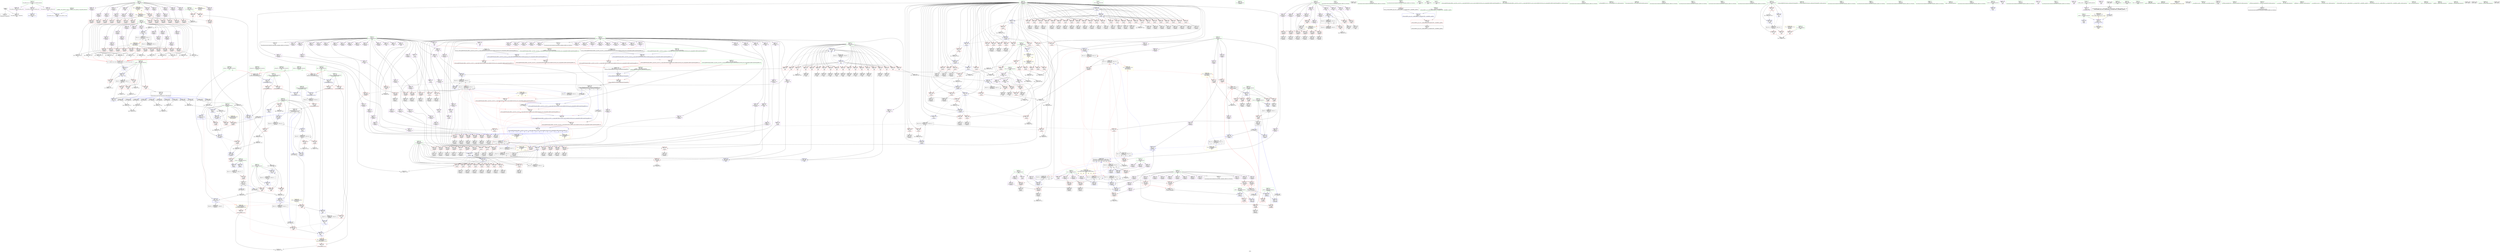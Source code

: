 digraph "SVFG" {
	label="SVFG";

	Node0x5563172027f0 [shape=record,color=grey,label="{NodeID: 0\nNullPtr}"];
	Node0x5563172027f0 -> Node0x55631722cdf0[style=solid];
	Node0x5563172027f0 -> Node0x55631724d670[style=solid];
	Node0x55631724e7b0 [shape=record,color=blue,label="{NodeID: 609\n198\<--448\nref.tmp\<--add144\n_Z5solvev\n|{|<s1>21}}"];
	Node0x55631724e7b0 -> Node0x556317249340[style=dashed];
	Node0x55631724e7b0:s1 -> Node0x5563172978d0[style=dashed,color=red];
	Node0x556317236380 [shape=record,color=red,label="{NodeID: 443\n558\<--192\n\<--j\n_Z5solvev\n}"];
	Node0x556317236380 -> Node0x556317231da0[style=solid];
	Node0x5563172398d0 [shape=record,color=purple,label="{NodeID: 277\n273\<--23\narrayidx37\<--s\n_Z5solvev\n}"];
	Node0x5563172398d0 -> Node0x556317247390[style=solid];
	Node0x556317229f90 [shape=record,color=black,label="{NodeID: 111\n254\<--253\nidxprom24\<--\n_Z5solvev\n}"];
	Node0x55631728c3f0 [shape=record,color=black,label="{NodeID: 886\nMR_41V_2 = PHI(MR_41V_3, MR_41V_1, )\npts\{260000 \}\n}"];
	Node0x55631728c3f0 -> Node0x556317286be0[style=dashed];
	Node0x55631724ba40 [shape=record,color=red,label="{NodeID: 554\n842\<--791\n\<--i\nmain\n}"];
	Node0x55631724ba40 -> Node0x556317232f80[style=solid];
	Node0x5563172336d0 [shape=record,color=red,label="{NodeID: 388\n249\<--190\n\<--i\n_Z5solvev\n}"];
	Node0x5563172336d0 -> Node0x556317229ec0[style=solid];
	Node0x55631722edc0 [shape=record,color=purple,label="{NodeID: 222\n414\<--11\narrayidx128\<--in\n_Z5solvev\n}"];
	Node0x55631722b270 [shape=record,color=green,label="{NodeID: 56\n192\<--193\nj\<--j_field_insensitive\n_Z5solvev\n}"];
	Node0x55631722b270 -> Node0x556317235ea0[style=solid];
	Node0x55631722b270 -> Node0x556317235f70[style=solid];
	Node0x55631722b270 -> Node0x556317236040[style=solid];
	Node0x55631722b270 -> Node0x556317236110[style=solid];
	Node0x55631722b270 -> Node0x5563172361e0[style=solid];
	Node0x55631722b270 -> Node0x5563172362b0[style=solid];
	Node0x55631722b270 -> Node0x556317236380[style=solid];
	Node0x55631722b270 -> Node0x556317236450[style=solid];
	Node0x55631722b270 -> Node0x556317236520[style=solid];
	Node0x55631722b270 -> Node0x55631724ec90[style=solid];
	Node0x55631722b270 -> Node0x55631724efd0[style=solid];
	Node0x55631722b270 -> Node0x55631724f0a0[style=solid];
	Node0x5563172604b0 [shape=record,color=grey,label="{NodeID: 831\n826 = cmp(823, 825, )\n}"];
	Node0x556317251530 [shape=record,color=blue,label="{NodeID: 665\n968\<--967\n__t.addr\<--__t\n_ZSt4moveIRiEONSt16remove_referenceIT_E4typeEOS2_\n}"];
	Node0x556317251530 -> Node0x55631724d1d0[style=dashed];
	Node0x556317248d90 [shape=record,color=red,label="{NodeID: 499\n445\<--444\n\<--arrayidx141\n_Z5solvev\n}"];
	Node0x556317248d90 -> Node0x55631725e9b0[style=solid];
	Node0x55631723c650 [shape=record,color=purple,label="{NodeID: 333\n673\<--33\narrayidx257\<--e\n_Z5solvev\n}"];
	Node0x556317231f40 [shape=record,color=black,label="{NodeID: 167\n569\<--568\nidxprom198\<--\n_Z5solvev\n}"];
	Node0x5563172d0f70 [shape=record,color=black,label="{NodeID: 1108\n940 = PHI(187, )\n}"];
	Node0x5563172d0f70 -> Node0x556317242e50[style=solid];
	Node0x5563172267c0 [shape=record,color=green,label="{NodeID: 1\n7\<--1\n__dso_handle\<--dummyObj\nGlob }"];
	Node0x556317297330 [shape=record,color=yellow,style=double,label="{NodeID: 942\n12V_1 = ENCHI(MR_12V_0)\npts\{430000 \}\nFun[_Z4getFi]|{|<s3>5}}"];
	Node0x556317297330 -> Node0x55631723e970[style=dashed];
	Node0x556317297330 -> Node0x55631723ea40[style=dashed];
	Node0x556317297330 -> Node0x5563172932b0[style=dashed];
	Node0x556317297330:s3 -> Node0x556317297330[style=dashed,color=red];
	Node0x55631724e880 [shape=record,color=blue,label="{NodeID: 610\n200\<--467\nref.tmp145\<--add154\n_Z5solvev\n|{|<s1>21}}"];
	Node0x55631724e880 -> Node0x556317249340[style=dashed];
	Node0x55631724e880:s1 -> Node0x5563172979e0[style=dashed,color=red];
	Node0x556317236450 [shape=record,color=red,label="{NodeID: 444\n568\<--192\n\<--j\n_Z5solvev\n}"];
	Node0x556317236450 -> Node0x556317231f40[style=solid];
	Node0x5563172399a0 [shape=record,color=purple,label="{NodeID: 278\n306\<--23\narrayidx57\<--s\n_Z5solvev\n}"];
	Node0x5563172399a0 -> Node0x5563172476d0[style=solid];
	Node0x55631722a060 [shape=record,color=black,label="{NodeID: 112\n258\<--257\nidxprom26\<--\n_Z5solvev\n}"];
	Node0x55631728c8f0 [shape=record,color=black,label="{NodeID: 887\nMR_97V_2 = PHI(MR_97V_3, MR_97V_1, )\npts\{280000 \}\n}"];
	Node0x55631728c8f0 -> Node0x556317250900[style=dashed];
	Node0x55631728c8f0 -> Node0x55631728c8f0[style=dashed];
	Node0x55631724bb10 [shape=record,color=red,label="{NodeID: 555\n848\<--791\n\<--i\nmain\n}"];
	Node0x55631724bb10 -> Node0x556317233050[style=solid];
	Node0x5563172337a0 [shape=record,color=red,label="{NodeID: 389\n257\<--190\n\<--i\n_Z5solvev\n}"];
	Node0x5563172337a0 -> Node0x55631722a060[style=solid];
	Node0x55631722ee90 [shape=record,color=purple,label="{NodeID: 223\n415\<--11\narrayidx129\<--in\n_Z5solvev\n}"];
	Node0x55631722ee90 -> Node0x5563172487e0[style=solid];
	Node0x55631722b340 [shape=record,color=green,label="{NodeID: 57\n194\<--195\nk\<--k_field_insensitive\n_Z5solvev\n}"];
	Node0x556317260630 [shape=record,color=grey,label="{NodeID: 832\n374 = cmp(336, 373, )\n}"];
	Node0x556317248e60 [shape=record,color=red,label="{NodeID: 500\n451\<--450\n\<--\n_Z5solvev\n}"];
	Node0x556317248e60 -> Node0x5563172310a0[style=solid];
	Node0x55631723c720 [shape=record,color=purple,label="{NodeID: 334\n674\<--33\narrayidx258\<--e\n_Z5solvev\n}"];
	Node0x55631723c720 -> Node0x55631724a2b0[style=solid];
	Node0x556317232010 [shape=record,color=black,label="{NodeID: 168\n572\<--571\nidxprom200\<--\n_Z5solvev\n}"];
	Node0x5563172d10b0 [shape=record,color=black,label="{NodeID: 1109\n943 = PHI(750, )\n}"];
	Node0x5563172d10b0 -> Node0x55631724d100[style=solid];
	Node0x5563172019c0 [shape=record,color=green,label="{NodeID: 2\n9\<--1\n\<--dummyObj\nCan only get source location for instruction, argument, global var or function.}"];
	Node0x55631724e950 [shape=record,color=blue,label="{NodeID: 611\n196\<--474\ntotal\<--add156\n_Z5solvev\n}"];
	Node0x55631724e950 -> Node0x556317236790[style=dashed];
	Node0x55631724e950 -> Node0x55631724f720[style=dashed];
	Node0x556317236520 [shape=record,color=red,label="{NodeID: 445\n578\<--192\n\<--j\n_Z5solvev\n}"];
	Node0x556317236520 -> Node0x5563172320e0[style=solid];
	Node0x556317239a70 [shape=record,color=purple,label="{NodeID: 279\n324\<--23\narrayidx69\<--s\n_Z5solvev\n}"];
	Node0x556317239a70 -> Node0x556317247a10[style=solid];
	Node0x55631722a130 [shape=record,color=black,label="{NodeID: 113\n262\<--261\nidxprom29\<--\n_Z5solvev\n}"];
	Node0x55631728cdf0 [shape=record,color=black,label="{NodeID: 888\nMR_43V_2 = PHI(MR_43V_3, MR_43V_1, )\npts\{300000 \}\n}"];
	Node0x55631728cdf0 -> Node0x5563172812e0[style=dashed];
	Node0x55631724bbe0 [shape=record,color=red,label="{NodeID: 556\n858\<--791\n\<--i\nmain\n}"];
	Node0x55631724bbe0 -> Node0x556317250aa0[style=solid];
	Node0x556317233870 [shape=record,color=red,label="{NodeID: 390\n267\<--190\n\<--i\n_Z5solvev\n}"];
	Node0x556317233870 -> Node0x55631722a200[style=solid];
	Node0x55631722ef60 [shape=record,color=purple,label="{NodeID: 224\n441\<--11\n\<--in\n_Z5solvev\n}"];
	Node0x55631722ef60 -> Node0x556317248cc0[style=solid];
	Node0x55631722b410 [shape=record,color=green,label="{NodeID: 58\n196\<--197\ntotal\<--total_field_insensitive\n_Z5solvev\n}"];
	Node0x55631722b410 -> Node0x5563172365f0[style=solid];
	Node0x55631722b410 -> Node0x5563172366c0[style=solid];
	Node0x55631722b410 -> Node0x556317236790[style=solid];
	Node0x55631722b410 -> Node0x556317236860[style=solid];
	Node0x55631722b410 -> Node0x55631724e2d0[style=solid];
	Node0x55631722b410 -> Node0x55631724e610[style=solid];
	Node0x55631722b410 -> Node0x55631724e950[style=solid];
	Node0x55631722b410 -> Node0x55631724f720[style=solid];
	Node0x5563172607b0 [shape=record,color=grey,label="{NodeID: 833\n630 = cmp(627, 629, )\n}"];
	Node0x556317248f30 [shape=record,color=red,label="{NodeID: 501\n454\<--453\n\<--arrayidx147\n_Z5solvev\n}"];
	Node0x556317248f30 -> Node0x556317260030[style=solid];
	Node0x55631723c7f0 [shape=record,color=purple,label="{NodeID: 335\n476\<--36\n\<--vis\n_Z5solvev\n}"];
	Node0x5563172320e0 [shape=record,color=black,label="{NodeID: 169\n579\<--578\nidxprom204\<--\n_Z5solvev\n}"];
	Node0x5563172d11f0 [shape=record,color=black,label="{NodeID: 1110\n949 = PHI()\n}"];
	Node0x556317201c10 [shape=record,color=green,label="{NodeID: 3\n45\<--1\n\<--dummyObj\nCan only get source location for instruction, argument, global var or function.}"];
	Node0x55631724ea20 [shape=record,color=blue,label="{NodeID: 612\n190\<--45\ni\<--\n_Z5solvev\n}"];
	Node0x55631724ea20 -> Node0x5563172347e0[style=dashed];
	Node0x55631724ea20 -> Node0x5563172348b0[style=dashed];
	Node0x55631724ea20 -> Node0x556317234980[style=dashed];
	Node0x55631724ea20 -> Node0x556317234a50[style=dashed];
	Node0x55631724ea20 -> Node0x556317234b20[style=dashed];
	Node0x55631724ea20 -> Node0x556317234bf0[style=dashed];
	Node0x55631724ea20 -> Node0x556317234cc0[style=dashed];
	Node0x55631724ea20 -> Node0x556317234d90[style=dashed];
	Node0x55631724ea20 -> Node0x556317234e60[style=dashed];
	Node0x55631724ea20 -> Node0x55631724f170[style=dashed];
	Node0x55631724ea20 -> Node0x55631724f240[style=dashed];
	Node0x5563172365f0 [shape=record,color=red,label="{NodeID: 446\n423\<--196\n\<--total\n_Z5solvev\n}"];
	Node0x5563172365f0 -> Node0x55631725fbb0[style=solid];
	Node0x556317239b40 [shape=record,color=purple,label="{NodeID: 280\n343\<--23\narrayidx82\<--s\n_Z5solvev\n}"];
	Node0x556317239b40 -> Node0x556317247d50[style=solid];
	Node0x55631722a200 [shape=record,color=black,label="{NodeID: 114\n268\<--267\nidxprom33\<--\n_Z5solvev\n}"];
	Node0x55631728d2f0 [shape=record,color=black,label="{NodeID: 889\nMR_102V_2 = PHI(MR_102V_4, MR_102V_1, )\npts\{320000 350000 380000 410000 430000 \}\n|{<s0>35|<s1>35|<s2>35|<s3>35|<s4>35|<s5>35|<s6>35}}"];
	Node0x55631728d2f0:s0 -> Node0x55631724ebc0[style=dashed,color=red];
	Node0x55631728d2f0:s1 -> Node0x556317281be0[style=dashed,color=red];
	Node0x55631728d2f0:s2 -> Node0x5563172820e0[style=dashed,color=red];
	Node0x55631728d2f0:s3 -> Node0x5563172825e0[style=dashed,color=red];
	Node0x55631728d2f0:s4 -> Node0x5563172843e0[style=dashed,color=red];
	Node0x55631728d2f0:s5 -> Node0x556317291eb0[style=dashed,color=red];
	Node0x55631728d2f0:s6 -> Node0x556317294bb0[style=dashed,color=red];
	Node0x55631724bcb0 [shape=record,color=red,label="{NodeID: 557\n859\<--791\n\<--i\nmain\n}"];
	Node0x55631724bcb0 -> Node0x5563172331f0[style=solid];
	Node0x556317233940 [shape=record,color=red,label="{NodeID: 391\n275\<--190\n\<--i\n_Z5solvev\n}"];
	Node0x556317233940 -> Node0x55631722f610[style=solid];
	Node0x55631722f030 [shape=record,color=purple,label="{NodeID: 225\n460\<--11\n\<--in\n_Z5solvev\n}"];
	Node0x55631722f030 -> Node0x5563172491a0[style=solid];
	Node0x55631722b4e0 [shape=record,color=green,label="{NodeID: 59\n198\<--199\nref.tmp\<--ref.tmp_field_insensitive\n_Z5solvev\n|{|<s1>21}}"];
	Node0x55631722b4e0 -> Node0x55631724e7b0[style=solid];
	Node0x55631722b4e0:s1 -> Node0x5563172ce2a0[style=solid,color=red];
	Node0x556317260930 [shape=record,color=grey,label="{NodeID: 834\n856 = cmp(855, 88, )\n}"];
	Node0x556317249000 [shape=record,color=red,label="{NodeID: 502\n456\<--455\n\<--\n_Z5solvev\n}"];
	Node0x556317249000 -> Node0x556317231170[style=solid];
	Node0x55631723c8c0 [shape=record,color=purple,label="{NodeID: 336\n498\<--36\narrayidx161\<--vis\n_Z5solvev\n}"];
	Node0x55631723c8c0 -> Node0x556317249410[style=solid];
	Node0x5563172321b0 [shape=record,color=black,label="{NodeID: 170\n582\<--581\nidxprom206\<--\n_Z5solvev\n}"];
	Node0x5563172d12c0 [shape=record,color=black,label="{NodeID: 1111\n94 = PHI(88, )\n0th arg _ZSt4acosIiEN9__gnu_cxx11__enable_ifIXsr12__is_integerIT_EE7__valueEdE6__typeES2_ }"];
	Node0x5563172d12c0 -> Node0x55631724d840[style=solid];
	Node0x556317201ca0 [shape=record,color=green,label="{NodeID: 4\n47\<--1\n.str\<--dummyObj\nGlob }"];
	Node0x556317297600 [shape=record,color=yellow,style=double,label="{NodeID: 945\n12V_1 = ENCHI(MR_12V_0)\npts\{430000 \}\nFun[_Z5mergeii]|{<s0>6}}"];
	Node0x556317297600:s0 -> Node0x556317297330[style=dashed,color=red];
	Node0x55631724eaf0 [shape=record,color=blue,label="{NodeID: 613\n504\<--506\narrayidx164\<--\n_Z5solvev\n}"];
	Node0x55631724eaf0 -> Node0x5563172825e0[style=dashed];
	Node0x5563172366c0 [shape=record,color=red,label="{NodeID: 447\n473\<--196\n\<--total\n_Z5solvev\n}"];
	Node0x5563172366c0 -> Node0x5563172601b0[style=solid];
	Node0x556317239c10 [shape=record,color=purple,label="{NodeID: 281\n361\<--23\narrayidx94\<--s\n_Z5solvev\n}"];
	Node0x556317239c10 -> Node0x556317248090[style=solid];
	Node0x55631722f580 [shape=record,color=black,label="{NodeID: 115\n272\<--271\nidxprom36\<--\n_Z5solvev\n}"];
	Node0x55631724bd80 [shape=record,color=red,label="{NodeID: 558\n868\<--791\n\<--i\nmain\n}"];
	Node0x55631724bd80 -> Node0x556317250b70[style=solid];
	Node0x556317233a10 [shape=record,color=red,label="{NodeID: 392\n288\<--190\n\<--i\n_Z5solvev\n}"];
	Node0x556317233a10 -> Node0x55631722f770[style=solid];
	Node0x55631722f100 [shape=record,color=purple,label="{NodeID: 226\n563\<--11\narrayidx194\<--in\n_Z5solvev\n}"];
	Node0x55631722b5b0 [shape=record,color=green,label="{NodeID: 60\n200\<--201\nref.tmp145\<--ref.tmp145_field_insensitive\n_Z5solvev\n|{|<s1>21}}"];
	Node0x55631722b5b0 -> Node0x55631724e880[style=solid];
	Node0x55631722b5b0:s1 -> Node0x5563172ce430[style=solid,color=red];
	Node0x556317260ab0 [shape=record,color=grey,label="{NodeID: 835\n605 = cmp(604, 45, )\n}"];
	Node0x5563172490d0 [shape=record,color=red,label="{NodeID: 503\n459\<--458\n\<--arrayidx149\n_Z5solvev\n}"];
	Node0x5563172490d0 -> Node0x55631725feb0[style=solid];
	Node0x55631723c990 [shape=record,color=purple,label="{NodeID: 337\n517\<--36\narrayidx168\<--vis\n_Z5solvev\n}"];
	Node0x55631723c990 -> Node0x5563172494e0[style=solid];
	Node0x556317232280 [shape=record,color=black,label="{NodeID: 171\n602\<--601\nidxprom217\<--\n_Z5solvev\n}"];
	Node0x5563172d1430 [shape=record,color=black,label="{NodeID: 1112\n724 = PHI(291, 936, )\n0th arg _ZSt4swapIiENSt9enable_ifIXsr6__and_ISt6__not_ISt15__is_tuple_likeIT_EESt21is_move_constructibleIS3_ESt18is_move_assignableIS3_EEE5valueEvE4typeERS3_SC_ }"];
	Node0x5563172d1430 -> Node0x55631724fe70[style=solid];
	Node0x556317201ed0 [shape=record,color=green,label="{NodeID: 5\n49\<--1\n.str.2\<--dummyObj\nGlob }"];
	Node0x55631724ebc0 [shape=record,color=blue,label="{NodeID: 614\n510\<--507\narrayidx166\<--\n_Z5solvev\n}"];
	Node0x55631724ebc0 -> Node0x5563172843e0[style=dashed];
	Node0x556317236790 [shape=record,color=red,label="{NodeID: 448\n657\<--196\n\<--total\n_Z5solvev\n}"];
	Node0x556317236790 -> Node0x55631725f430[style=solid];
	Node0x556317239ce0 [shape=record,color=purple,label="{NodeID: 282\n392\<--23\narrayidx114\<--s\n_Z5solvev\n}"];
	Node0x556317239ce0 -> Node0x5563172483d0[style=solid];
	Node0x55631722f610 [shape=record,color=black,label="{NodeID: 116\n276\<--275\nidxprom38\<--\n_Z5solvev\n}"];
	Node0x55631724be50 [shape=record,color=red,label="{NodeID: 559\n869\<--791\n\<--i\nmain\n}"];
	Node0x55631724be50 -> Node0x55631722d560[style=solid];
	Node0x556317233ae0 [shape=record,color=red,label="{NodeID: 393\n292\<--190\n\<--i\n_Z5solvev\n}"];
	Node0x556317233ae0 -> Node0x55631722f840[style=solid];
	Node0x55631722f1d0 [shape=record,color=purple,label="{NodeID: 227\n564\<--11\narrayidx195\<--in\n_Z5solvev\n}"];
	Node0x55631722f1d0 -> Node0x5563172499c0[style=solid];
	Node0x55631722b680 [shape=record,color=green,label="{NodeID: 61\n202\<--203\ncnt\<--cnt_field_insensitive\n_Z5solvev\n}"];
	Node0x55631722b680 -> Node0x556317236930[style=solid];
	Node0x55631722b680 -> Node0x556317236a00[style=solid];
	Node0x55631722b680 -> Node0x556317236ad0[style=solid];
	Node0x55631722b680 -> Node0x556317236ba0[style=solid];
	Node0x55631722b680 -> Node0x55631724f3e0[style=solid];
	Node0x55631722b680 -> Node0x55631724f580[style=solid];
	Node0x55631722b680 -> Node0x55631724f990[style=solid];
	Node0x55631722b680 -> Node0x55631724fb30[style=solid];
	Node0x556317260c30 [shape=record,color=grey,label="{NodeID: 836\n886 = cmp(885, 88, )\n}"];
	Node0x5563172491a0 [shape=record,color=red,label="{NodeID: 504\n461\<--460\n\<--\n_Z5solvev\n}"];
	Node0x5563172491a0 -> Node0x556317231240[style=solid];
	Node0x55631723ca60 [shape=record,color=purple,label="{NodeID: 338\n525\<--36\narrayidx171\<--vis\n_Z5solvev\n}"];
	Node0x55631723ca60 -> Node0x55631724ed60[style=solid];
	Node0x556317232350 [shape=record,color=black,label="{NodeID: 172\n608\<--607\nidxprom221\<--\n_Z5solvev\n}"];
	Node0x5563172d1640 [shape=record,color=black,label="{NodeID: 1113\n725 = PHI(295, 937, )\n1st arg _ZSt4swapIiENSt9enable_ifIXsr6__and_ISt6__not_ISt15__is_tuple_likeIT_EESt21is_move_constructibleIS3_ESt18is_move_assignableIS3_EEE5valueEvE4typeERS3_SC_ }"];
	Node0x5563172d1640 -> Node0x55631724ff40[style=solid];
	Node0x556317201f60 [shape=record,color=green,label="{NodeID: 6\n51\<--1\n.str.3\<--dummyObj\nGlob }"];
	Node0x55631724ec90 [shape=record,color=blue,label="{NodeID: 615\n192\<--512\nj\<--\n_Z5solvev\n}"];
	Node0x55631724ec90 -> Node0x556317235ea0[style=dashed];
	Node0x55631724ec90 -> Node0x556317235f70[style=dashed];
	Node0x55631724ec90 -> Node0x556317236040[style=dashed];
	Node0x55631724ec90 -> Node0x556317236110[style=dashed];
	Node0x55631724ec90 -> Node0x5563172361e0[style=dashed];
	Node0x55631724ec90 -> Node0x5563172362b0[style=dashed];
	Node0x55631724ec90 -> Node0x556317236380[style=dashed];
	Node0x55631724ec90 -> Node0x556317236450[style=dashed];
	Node0x55631724ec90 -> Node0x556317236520[style=dashed];
	Node0x55631724ec90 -> Node0x55631724efd0[style=dashed];
	Node0x55631724ec90 -> Node0x55631724f0a0[style=dashed];
	Node0x55631724ec90 -> Node0x5563172816e0[style=dashed];
	Node0x556317236860 [shape=record,color=red,label="{NodeID: 449\n715\<--196\n\<--total\n_Z5solvev\n}"];
	Node0x556317236860 -> Node0x55631724fcd0[style=solid];
	Node0x556317239db0 [shape=record,color=purple,label="{NodeID: 283\n410\<--23\narrayidx126\<--s\n_Z5solvev\n}"];
	Node0x556317239db0 -> Node0x556317248710[style=solid];
	Node0x55631722f6a0 [shape=record,color=black,label="{NodeID: 117\n280\<--279\nidxprom41\<--\n_Z5solvev\n}"];
	Node0x55631724bf20 [shape=record,color=red,label="{NodeID: 560\n878\<--791\n\<--i\nmain\n}"];
	Node0x55631724bf20 -> Node0x55631722d700[style=solid];
	Node0x556317233bb0 [shape=record,color=red,label="{NodeID: 394\n300\<--190\n\<--i\n_Z5solvev\n}"];
	Node0x556317233bb0 -> Node0x55631722f910[style=solid];
	Node0x55631722f2a0 [shape=record,color=purple,label="{NodeID: 228\n853\<--11\narrayidx15\<--in\nmain\n}"];
	Node0x55631722b750 [shape=record,color=green,label="{NodeID: 62\n297\<--298\n_ZSt4swapIiENSt9enable_ifIXsr6__and_ISt6__not_ISt15__is_tuple_likeIT_EESt21is_move_constructibleIS3_ESt18is_move_assignableIS3_EEE5valueEvE4typeERS3_SC_\<--_ZSt4swapIiENSt9enable_ifIXsr6__and_ISt6__not_ISt15__is_tuple_likeIT_EESt21is_move_constructibleIS3_ESt18is_move_assignableIS3_EEE5valueEvE4typeERS3_SC__field_insensitive\n}"];
	Node0x556317260db0 [shape=record,color=grey,label="{NodeID: 837\n122 = cmp(121, 45, )\n}"];
	Node0x556317249270 [shape=record,color=red,label="{NodeID: 505\n464\<--463\n\<--arrayidx151\n_Z5solvev\n}"];
	Node0x556317249270 -> Node0x55631725feb0[style=solid];
	Node0x55631723cb30 [shape=record,color=purple,label="{NodeID: 339\n483\<--39\n\<--ind\n_Z5solvev\n}"];
	Node0x556317232420 [shape=record,color=black,label="{NodeID: 173\n613\<--612\nidxprom224\<--\n_Z5solvev\n}"];
	Node0x556317201ff0 [shape=record,color=green,label="{NodeID: 7\n54\<--1\n\<--dummyObj\nCan only get source location for instruction, argument, global var or function.}"];
	Node0x5563172978d0 [shape=record,color=yellow,style=double,label="{NodeID: 948\n70V_1 = ENCHI(MR_70V_0)\npts\{199 800 \}\nFun[_ZSt3minIiERKT_S2_S2_]}"];
	Node0x5563172978d0 -> Node0x55631724afb0[style=dashed];
	Node0x5563172408d0 [shape=record,color=grey,label="{NodeID: 782\n353 = Binary(344, 352, )\n|{<s0>15}}"];
	Node0x5563172408d0:s0 -> Node0x5563172cab60[style=solid,color=red];
	Node0x55631724ed60 [shape=record,color=blue,label="{NodeID: 616\n525\<--506\narrayidx171\<--\n_Z5solvev\n}"];
	Node0x55631724ed60 -> Node0x5563172494e0[style=dashed];
	Node0x55631724ed60 -> Node0x55631724ed60[style=dashed];
	Node0x55631724ed60 -> Node0x5563172820e0[style=dashed];
	Node0x556317236930 [shape=record,color=red,label="{NodeID: 450\n645\<--202\n\<--cnt\n_Z5solvev\n}"];
	Node0x556317236930 -> Node0x55631725f730[style=solid];
	Node0x556317239e80 [shape=record,color=purple,label="{NodeID: 284\n434\<--23\narrayidx137\<--s\n_Z5solvev\n}"];
	Node0x556317239e80 -> Node0x556317248a50[style=solid];
	Node0x55631722f770 [shape=record,color=black,label="{NodeID: 118\n289\<--288\nidxprom47\<--\n_Z5solvev\n}"];
	Node0x5563172a0190 [shape=record,color=yellow,style=double,label="{NodeID: 1059\n12V_2 = CSCHI(MR_12V_1)\npts\{430000 \}\nCS[]|{<s0>7}}"];
	Node0x5563172a0190:s0 -> Node0x556317297330[style=dashed,color=red];
	Node0x55631728e7b0 [shape=record,color=black,label="{NodeID: 893\nMR_23V_18 = PHI(MR_23V_19, MR_23V_17, )\npts\{191 \}\n}"];
	Node0x55631728e7b0 -> Node0x556317235a90[style=dashed];
	Node0x55631728e7b0 -> Node0x556317235b60[style=dashed];
	Node0x55631728e7b0 -> Node0x556317235c30[style=dashed];
	Node0x55631728e7b0 -> Node0x556317235d00[style=dashed];
	Node0x55631728e7b0 -> Node0x556317235dd0[style=dashed];
	Node0x55631728e7b0 -> Node0x55631724fc00[style=dashed];
	Node0x55631724bff0 [shape=record,color=red,label="{NodeID: 561\n888\<--791\n\<--i\nmain\n}"];
	Node0x55631724bff0 -> Node0x556317250c40[style=solid];
	Node0x556317233c80 [shape=record,color=red,label="{NodeID: 395\n308\<--190\n\<--i\n_Z5solvev\n}"];
	Node0x556317233c80 -> Node0x55631722fab0[style=solid];
	Node0x55631722f370 [shape=record,color=purple,label="{NodeID: 229\n854\<--11\narrayidx16\<--in\nmain\n}"];
	Node0x55631722f370 -> Node0x55631724c9b0[style=solid];
	Node0x55631722b850 [shape=record,color=green,label="{NodeID: 63\n470\<--471\n_ZSt3minIiERKT_S2_S2_\<--_ZSt3minIiERKT_S2_S2__field_insensitive\n}"];
	Node0x556317260f30 [shape=record,color=grey,label="{NodeID: 838\n113 = cmp(112, 114, )\n}"];
	Node0x556317249340 [shape=record,color=red,label="{NodeID: 506\n472\<--469\n\<--call155\n_Z5solvev\n}"];
	Node0x556317249340 -> Node0x5563172601b0[style=solid];
	Node0x55631723cc00 [shape=record,color=purple,label="{NodeID: 340\n504\<--39\narrayidx164\<--ind\n_Z5solvev\n}"];
	Node0x55631723cc00 -> Node0x55631724eaf0[style=solid];
	Node0x5563172324f0 [shape=record,color=black,label="{NodeID: 174\n633\<--632\nidxprom235\<--\n_Z5solvev\n}"];
	Node0x556317202080 [shape=record,color=green,label="{NodeID: 8\n88\<--1\n\<--dummyObj\nCan only get source location for instruction, argument, global var or function.|{<s0>3}}"];
	Node0x556317202080:s0 -> Node0x5563172d12c0[style=solid,color=red];
	Node0x5563172979e0 [shape=record,color=yellow,style=double,label="{NodeID: 949\n72V_1 = ENCHI(MR_72V_0)\npts\{201 802 804 \}\nFun[_ZSt3minIiERKT_S2_S2_]}"];
	Node0x5563172979e0 -> Node0x55631724aee0[style=dashed];
	Node0x556317240a50 [shape=record,color=grey,label="{NodeID: 783\n825 = Binary(493, 824, )\n}"];
	Node0x556317240a50 -> Node0x5563172604b0[style=solid];
	Node0x55631724ee30 [shape=record,color=blue,label="{NodeID: 617\n544\<--537\narrayidx183\<--\n_Z5solvev\n}"];
	Node0x55631724ee30 -> Node0x556317249680[style=dashed];
	Node0x55631724ee30 -> Node0x55631724ee30[style=dashed];
	Node0x55631724ee30 -> Node0x55631724ef00[style=dashed];
	Node0x55631724ee30 -> Node0x556317281be0[style=dashed];
	Node0x556317236a00 [shape=record,color=red,label="{NodeID: 451\n654\<--202\n\<--cnt\n_Z5solvev\n}"];
	Node0x556317236a00 -> Node0x55631725f130[style=solid];
	Node0x556317239f50 [shape=record,color=purple,label="{NodeID: 285\n439\<--23\narrayidx139\<--s\n_Z5solvev\n}"];
	Node0x556317239f50 -> Node0x556317248bf0[style=solid];
	Node0x55631722f840 [shape=record,color=black,label="{NodeID: 119\n293\<--292\nidxprom50\<--\n_Z5solvev\n}"];
	Node0x55631728ecb0 [shape=record,color=black,label="{NodeID: 894\nMR_33V_7 = PHI(MR_33V_9, MR_33V_6, )\npts\{203 \}\n}"];
	Node0x55631728ecb0 -> Node0x556317236ad0[style=dashed];
	Node0x55631728ecb0 -> Node0x556317236ba0[style=dashed];
	Node0x55631728ecb0 -> Node0x55631724fb30[style=dashed];
	Node0x55631728ecb0 -> Node0x55631728ecb0[style=dashed];
	Node0x55631724c0c0 [shape=record,color=red,label="{NodeID: 562\n889\<--791\n\<--i\nmain\n}"];
	Node0x55631724c0c0 -> Node0x55631722d8a0[style=solid];
	Node0x556317233d50 [shape=record,color=red,label="{NodeID: 396\n318\<--190\n\<--i\n_Z5solvev\n}"];
	Node0x556317233d50 -> Node0x55631722fc50[style=solid];
	Node0x55631722f440 [shape=record,color=purple,label="{NodeID: 230\n864\<--11\narrayidx21\<--in\nmain\n}"];
	Node0x55631722b950 [shape=record,color=green,label="{NodeID: 64\n481\<--482\nllvm.memset.p0i8.i64\<--llvm.memset.p0i8.i64_field_insensitive\n}"];
	Node0x5563172610b0 [shape=record,color=grey,label="{NodeID: 839\n599 = cmp(597, 598, )\n}"];
	Node0x556317249410 [shape=record,color=red,label="{NodeID: 507\n499\<--498\n\<--arrayidx161\n_Z5solvev\n}"];
	Node0x556317249410 -> Node0x5563172313e0[style=solid];
	Node0x55631723ccd0 [shape=record,color=purple,label="{NodeID: 341\n634\<--39\narrayidx236\<--ind\n_Z5solvev\n}"];
	Node0x55631723ccd0 -> Node0x55631724a040[style=solid];
	Node0x5563172325c0 [shape=record,color=black,label="{NodeID: 175\n636\<--635\ntobool237\<--\n_Z5solvev\n}"];
	Node0x556317202a60 [shape=record,color=green,label="{NodeID: 9\n114\<--1\n\<--dummyObj\nCan only get source location for instruction, argument, global var or function.}"];
	Node0x556317240bd0 [shape=record,color=grey,label="{NodeID: 784\n373 = Binary(354, 372, )\n}"];
	Node0x556317240bd0 -> Node0x556317260630[style=solid];
	Node0x55631724ef00 [shape=record,color=blue,label="{NodeID: 618\n554\<--547\narrayidx189\<--\n_Z5solvev\n}"];
	Node0x55631724ef00 -> Node0x556317249680[style=dashed];
	Node0x55631724ef00 -> Node0x55631724ee30[style=dashed];
	Node0x55631724ef00 -> Node0x55631724ef00[style=dashed];
	Node0x55631724ef00 -> Node0x556317281be0[style=dashed];
	Node0x556317236ad0 [shape=record,color=red,label="{NodeID: 452\n703\<--202\n\<--cnt\n_Z5solvev\n}"];
	Node0x556317236ad0 -> Node0x556317241ad0[style=solid];
	Node0x55631723a020 [shape=record,color=purple,label="{NodeID: 286\n453\<--23\narrayidx147\<--s\n_Z5solvev\n}"];
	Node0x55631723a020 -> Node0x556317248f30[style=solid];
	Node0x55631722f910 [shape=record,color=black,label="{NodeID: 120\n301\<--300\nidxprom53\<--\n_Z5solvev\n}"];
	Node0x55631724c190 [shape=record,color=red,label="{NodeID: 563\n898\<--791\n\<--i\nmain\n}"];
	Node0x55631724c190 -> Node0x556317250d10[style=solid];
	Node0x556317233e20 [shape=record,color=red,label="{NodeID: 397\n326\<--190\n\<--i\n_Z5solvev\n}"];
	Node0x556317233e20 -> Node0x55631722fdf0[style=solid];
	Node0x5563172373b0 [shape=record,color=purple,label="{NodeID: 231\n865\<--11\narrayidx22\<--in\nmain\n}"];
	Node0x5563172373b0 -> Node0x556317250aa0[style=solid];
	Node0x55631722ba50 [shape=record,color=green,label="{NodeID: 65\n726\<--727\n__a.addr\<--__a.addr_field_insensitive\n_ZSt4swapIiENSt9enable_ifIXsr6__and_ISt6__not_ISt15__is_tuple_likeIT_EESt21is_move_constructibleIS3_ESt18is_move_assignableIS3_EEE5valueEvE4typeERS3_SC_\n}"];
	Node0x55631722ba50 -> Node0x55631724a520[style=solid];
	Node0x55631722ba50 -> Node0x55631724a5f0[style=solid];
	Node0x55631722ba50 -> Node0x55631724fe70[style=solid];
	Node0x556317261230 [shape=record,color=grey,label="{NodeID: 840\n535 = cmp(534, 88, )\n}"];
	Node0x5563172494e0 [shape=record,color=red,label="{NodeID: 508\n518\<--517\n\<--arrayidx168\n_Z5solvev\n}"];
	Node0x5563172494e0 -> Node0x556317231720[style=solid];
	Node0x55631723cda0 [shape=record,color=purple,label="{NodeID: 342\n692\<--39\narrayidx267\<--ind\n_Z5solvev\n}"];
	Node0x55631723cda0 -> Node0x55631724a380[style=solid];
	Node0x556317232690 [shape=record,color=black,label="{NodeID: 176\n639\<--638\nidxprom238\<--\n_Z5solvev\n}"];
	Node0x556317202af0 [shape=record,color=green,label="{NodeID: 10\n206\<--1\n\<--dummyObj\nCan only get source location for instruction, argument, global var or function.}"];
	Node0x556317297bd0 [shape=record,color=yellow,style=double,label="{NodeID: 951\n19V_1 = ENCHI(MR_19V_0)\npts\{46 \}\nFun[main]|{|<s1>35|<s2>38}}"];
	Node0x556317297bd0 -> Node0x55631723dee0[style=dashed];
	Node0x556317297bd0:s1 -> Node0x556316bb04f0[style=dashed,color=red];
	Node0x556317297bd0:s2 -> Node0x556316bb04f0[style=dashed,color=red];
	Node0x556317240d50 [shape=record,color=grey,label="{NodeID: 785\n371 = Binary(362, 370, )\n|{<s0>16}}"];
	Node0x556317240d50:s0 -> Node0x5563172cab60[style=solid,color=red];
	Node0x55631724efd0 [shape=record,color=blue,label="{NodeID: 619\n192\<--575\nj\<--\n_Z5solvev\n}"];
	Node0x55631724efd0 -> Node0x556317235ea0[style=dashed];
	Node0x55631724efd0 -> Node0x556317235f70[style=dashed];
	Node0x55631724efd0 -> Node0x556317236040[style=dashed];
	Node0x55631724efd0 -> Node0x556317236110[style=dashed];
	Node0x55631724efd0 -> Node0x5563172361e0[style=dashed];
	Node0x55631724efd0 -> Node0x5563172362b0[style=dashed];
	Node0x55631724efd0 -> Node0x556317236380[style=dashed];
	Node0x55631724efd0 -> Node0x556317236450[style=dashed];
	Node0x55631724efd0 -> Node0x556317236520[style=dashed];
	Node0x55631724efd0 -> Node0x55631724efd0[style=dashed];
	Node0x55631724efd0 -> Node0x55631724f0a0[style=dashed];
	Node0x55631724efd0 -> Node0x5563172816e0[style=dashed];
	Node0x556317236ba0 [shape=record,color=red,label="{NodeID: 453\n712\<--202\n\<--cnt\n_Z5solvev\n}"];
	Node0x556317236ba0 -> Node0x5563172616b0[style=solid];
	Node0x55631723a0f0 [shape=record,color=purple,label="{NodeID: 287\n458\<--23\narrayidx149\<--s\n_Z5solvev\n}"];
	Node0x55631723a0f0 -> Node0x5563172490d0[style=solid];
	Node0x55631722f9e0 [shape=record,color=black,label="{NodeID: 121\n305\<--304\nidxprom56\<--\n_Z5solvev\n}"];
	Node0x55631724c260 [shape=record,color=red,label="{NodeID: 564\n899\<--791\n\<--i\nmain\n}"];
	Node0x55631724c260 -> Node0x55631722da40[style=solid];
	Node0x556317233ef0 [shape=record,color=red,label="{NodeID: 398\n337\<--190\n\<--i\n_Z5solvev\n}"];
	Node0x556317233ef0 -> Node0x55631722ff90[style=solid];
	Node0x556317237440 [shape=record,color=purple,label="{NodeID: 232\n874\<--11\narrayidx26\<--in\nmain\n}"];
	Node0x55631722bb20 [shape=record,color=green,label="{NodeID: 66\n728\<--729\n__b.addr\<--__b.addr_field_insensitive\n_ZSt4swapIiENSt9enable_ifIXsr6__and_ISt6__not_ISt15__is_tuple_likeIT_EESt21is_move_constructibleIS3_ESt18is_move_assignableIS3_EEE5valueEvE4typeERS3_SC_\n}"];
	Node0x55631722bb20 -> Node0x55631724a6c0[style=solid];
	Node0x55631722bb20 -> Node0x55631724a790[style=solid];
	Node0x55631722bb20 -> Node0x55631724ff40[style=solid];
	Node0x5563172613b0 [shape=record,color=grey,label="{NodeID: 841\n765 = cmp(762, 764, )\n}"];
	Node0x5563172495b0 [shape=record,color=red,label="{NodeID: 509\n530\<--529\n\<--arrayidx173\n_Z5solvev\n}"];
	Node0x5563172495b0 -> Node0x556317231990[style=solid];
	Node0x55631723ce70 [shape=record,color=purple,label="{NodeID: 343\n141\<--42\narrayidx\<--f\n_Z4getFi\n}"];
	Node0x55631723ce70 -> Node0x55631723e970[style=solid];
	Node0x556317232760 [shape=record,color=black,label="{NodeID: 177\n667\<--666\nidxprom253\<--\n_Z5solvev\n}"];
	Node0x556317202b80 [shape=record,color=green,label="{NodeID: 11\n478\<--1\n\<--dummyObj\nCan only get source location for instruction, argument, global var or function.}"];
	Node0x556317240ed0 [shape=record,color=grey,label="{NodeID: 786\n837 = Binary(836, 493, )\n}"];
	Node0x556317240ed0 -> Node0x556317250900[style=solid];
	Node0x55631724f0a0 [shape=record,color=blue,label="{NodeID: 620\n192\<--585\nj\<--\n_Z5solvev\n}"];
	Node0x55631724f0a0 -> Node0x556317235ea0[style=dashed];
	Node0x55631724f0a0 -> Node0x556317235f70[style=dashed];
	Node0x55631724f0a0 -> Node0x556317236040[style=dashed];
	Node0x55631724f0a0 -> Node0x556317236110[style=dashed];
	Node0x55631724f0a0 -> Node0x5563172361e0[style=dashed];
	Node0x55631724f0a0 -> Node0x5563172362b0[style=dashed];
	Node0x55631724f0a0 -> Node0x556317236380[style=dashed];
	Node0x55631724f0a0 -> Node0x556317236450[style=dashed];
	Node0x55631724f0a0 -> Node0x556317236520[style=dashed];
	Node0x55631724f0a0 -> Node0x55631724efd0[style=dashed];
	Node0x55631724f0a0 -> Node0x55631724f0a0[style=dashed];
	Node0x55631724f0a0 -> Node0x5563172816e0[style=dashed];
	Node0x556317236c70 [shape=record,color=red,label="{NodeID: 454\n216\<--215\n\<--arrayidx1\n_Z5solvev\n}"];
	Node0x556317236c70 -> Node0x55631722a930[style=solid];
	Node0x55631723a1c0 [shape=record,color=purple,label="{NodeID: 288\n833\<--23\narrayidx6\<--s\nmain\n}"];
	Node0x55631722fab0 [shape=record,color=black,label="{NodeID: 122\n309\<--308\nidxprom58\<--\n_Z5solvev\n}"];
	Node0x55631724c330 [shape=record,color=red,label="{NodeID: 565\n912\<--791\n\<--i\nmain\n}"];
	Node0x55631724c330 -> Node0x55631722dbe0[style=solid];
	Node0x556317233fc0 [shape=record,color=red,label="{NodeID: 399\n345\<--190\n\<--i\n_Z5solvev\n}"];
	Node0x556317233fc0 -> Node0x556317230130[style=solid];
	Node0x556317237510 [shape=record,color=purple,label="{NodeID: 233\n875\<--11\narrayidx27\<--in\nmain\n}"];
	Node0x556317237510 -> Node0x556317250b70[style=solid];
	Node0x55631722bbf0 [shape=record,color=green,label="{NodeID: 67\n730\<--731\n__tmp\<--__tmp_field_insensitive\n_ZSt4swapIiENSt9enable_ifIXsr6__and_ISt6__not_ISt15__is_tuple_likeIT_EESt21is_move_constructibleIS3_ESt18is_move_assignableIS3_EEE5valueEvE4typeERS3_SC_\n|{|<s1>29}}"];
	Node0x55631722bbf0 -> Node0x556317250010[style=solid];
	Node0x55631722bbf0:s1 -> Node0x5563172ca190[style=solid,color=red];
	Node0x556317261530 [shape=record,color=grey,label="{NodeID: 842\n210 = cmp(208, 209, )\n}"];
	Node0x556317249680 [shape=record,color=red,label="{NodeID: 510\n534\<--533\n\<--arrayidx176\n_Z5solvev\n}"];
	Node0x556317249680 -> Node0x556317261230[style=solid];
	Node0x55631723cf40 [shape=record,color=purple,label="{NodeID: 344\n151\<--42\narrayidx2\<--f\n_Z4getFi\n}"];
	Node0x55631723cf40 -> Node0x55631723ea40[style=solid];
	Node0x556317232830 [shape=record,color=black,label="{NodeID: 178\n672\<--671\nidxprom256\<--\n_Z5solvev\n}"];
	Node0x556317202c10 [shape=record,color=green,label="{NodeID: 12\n479\<--1\n\<--dummyObj\nCan only get source location for instruction, argument, global var or function.}"];
	Node0x556317297dc0 [shape=record,color=yellow,style=double,label="{NodeID: 953\n77V_1 = ENCHI(MR_77V_0)\npts\{786 \}\nFun[main]}"];
	Node0x556317297dc0 -> Node0x55631724b080[style=dashed];
	Node0x556317241050 [shape=record,color=grey,label="{NodeID: 787\n846 = Binary(845, 88, )\n}"];
	Node0x556317241050 -> Node0x5563172509d0[style=solid];
	Node0x55631724f170 [shape=record,color=blue,label="{NodeID: 621\n190\<--592\ni\<--inc212\n_Z5solvev\n}"];
	Node0x55631724f170 -> Node0x5563172347e0[style=dashed];
	Node0x55631724f170 -> Node0x5563172348b0[style=dashed];
	Node0x55631724f170 -> Node0x556317234980[style=dashed];
	Node0x55631724f170 -> Node0x556317234a50[style=dashed];
	Node0x55631724f170 -> Node0x556317234b20[style=dashed];
	Node0x55631724f170 -> Node0x556317234bf0[style=dashed];
	Node0x55631724f170 -> Node0x556317234cc0[style=dashed];
	Node0x55631724f170 -> Node0x556317234d90[style=dashed];
	Node0x55631724f170 -> Node0x556317234e60[style=dashed];
	Node0x55631724f170 -> Node0x55631724f170[style=dashed];
	Node0x55631724f170 -> Node0x55631724f240[style=dashed];
	Node0x556317236d40 [shape=record,color=red,label="{NodeID: 455\n219\<--218\n\<--arrayidx3\n_Z5solvev\n}"];
	Node0x556317236d40 -> Node0x556317241350[style=solid];
	Node0x55631723a290 [shape=record,color=purple,label="{NodeID: 289\n914\<--23\narrayidx48\<--s\nmain\n}"];
	Node0x55631723a290 -> Node0x55631724cf60[style=solid];
	Node0x55631722fb80 [shape=record,color=black,label="{NodeID: 123\n313\<--312\nidxprom61\<--\n_Z5solvev\n}"];
	Node0x55631724c400 [shape=record,color=red,label="{NodeID: 566\n919\<--791\n\<--i\nmain\n}"];
	Node0x55631724c400 -> Node0x55631722dcb0[style=solid];
	Node0x556317234090 [shape=record,color=red,label="{NodeID: 400\n355\<--190\n\<--i\n_Z5solvev\n}"];
	Node0x556317234090 -> Node0x5563172302d0[style=solid];
	Node0x5563172375e0 [shape=record,color=purple,label="{NodeID: 234\n936\<--11\n\<--in\nmain\n|{<s0>37}}"];
	Node0x5563172375e0:s0 -> Node0x5563172d1430[style=solid,color=red];
	Node0x55631722bcc0 [shape=record,color=green,label="{NodeID: 68\n736\<--737\n_ZSt4moveIRiEONSt16remove_referenceIT_E4typeEOS2_\<--_ZSt4moveIRiEONSt16remove_referenceIT_E4typeEOS2__field_insensitive\n}"];
	Node0x5563172616b0 [shape=record,color=grey,label="{NodeID: 843\n713 = cmp(712, 206, )\n}"];
	Node0x556317249750 [shape=record,color=red,label="{NodeID: 511\n541\<--540\n\<--arrayidx180\n_Z5solvev\n}"];
	Node0x556317249750 -> Node0x556317231b30[style=solid];
	Node0x55631723d010 [shape=record,color=purple,label="{NodeID: 345\n156\<--42\narrayidx4\<--f\n_Z4getFi\n}"];
	Node0x55631723d010 -> Node0x55631724dd20[style=solid];
	Node0x556317232900 [shape=record,color=black,label="{NodeID: 179\n691\<--690\nidxprom266\<--\n_Z5solvev\n}"];
	Node0x556317202ce0 [shape=record,color=green,label="{NodeID: 13\n480\<--1\n\<--dummyObj\nCan only get source location for instruction, argument, global var or function.}"];
	Node0x5563172411d0 [shape=record,color=grey,label="{NodeID: 788\n629 = Binary(628, 493, )\n}"];
	Node0x5563172411d0 -> Node0x5563172607b0[style=solid];
	Node0x55631724f240 [shape=record,color=blue,label="{NodeID: 622\n190\<--206\ni\<--\n_Z5solvev\n}"];
	Node0x55631724f240 -> Node0x556317234f30[style=dashed];
	Node0x55631724f240 -> Node0x556317235000[style=dashed];
	Node0x55631724f240 -> Node0x5563172350d0[style=dashed];
	Node0x55631724f240 -> Node0x5563172351a0[style=dashed];
	Node0x55631724f240 -> Node0x556317235270[style=dashed];
	Node0x55631724f240 -> Node0x55631724f310[style=dashed];
	Node0x55631724f240 -> Node0x55631724f4b0[style=dashed];
	Node0x556317236e10 [shape=record,color=red,label="{NodeID: 456\n224\<--223\n\<--arrayidx6\n_Z5solvev\n}"];
	Node0x556317236e10 -> Node0x55631722aad0[style=solid];
	Node0x55631723a360 [shape=record,color=purple,label="{NodeID: 290\n226\<--25\narrayidx8\<--t\n_Z5solvev\n}"];
	Node0x55631723a360 -> Node0x556317236ee0[style=solid];
	Node0x55631722fc50 [shape=record,color=black,label="{NodeID: 124\n319\<--318\nidxprom65\<--\n_Z5solvev\n}"];
	Node0x5563172a0950 [shape=record,color=yellow,style=double,label="{NodeID: 1065\n35V_7 = CSCHI(MR_35V_3)\npts\{150000 \}\nCS[]|{<s0>37|<s1>37|<s2>37}}"];
	Node0x5563172a0950:s0 -> Node0x55631724a860[style=dashed,color=red];
	Node0x5563172a0950:s1 -> Node0x55631724a930[style=dashed,color=red];
	Node0x5563172a0950:s2 -> Node0x5563172500e0[style=dashed,color=red];
	Node0x55631724c4d0 [shape=record,color=red,label="{NodeID: 567\n924\<--791\n\<--i\nmain\n}"];
	Node0x55631724c4d0 -> Node0x556317241950[style=solid];
	Node0x556317234160 [shape=record,color=red,label="{NodeID: 401\n363\<--190\n\<--i\n_Z5solvev\n}"];
	Node0x556317234160 -> Node0x556317230470[style=solid];
	Node0x5563172376b0 [shape=record,color=purple,label="{NodeID: 235\n937\<--11\n\<--in\nmain\n|{<s0>37}}"];
	Node0x5563172376b0:s0 -> Node0x5563172d1640[style=solid,color=red];
	Node0x55631722bdc0 [shape=record,color=green,label="{NodeID: 69\n753\<--754\nretval\<--retval_field_insensitive\n_ZSt3minIiERKT_S2_S2_\n}"];
	Node0x55631722bdc0 -> Node0x55631724aad0[style=solid];
	Node0x55631722bdc0 -> Node0x556317250420[style=solid];
	Node0x55631722bdc0 -> Node0x5563172504f0[style=solid];
	Node0x556317261830 [shape=record,color=grey,label="{NodeID: 844\n688 = cmp(685, 687, )\n}"];
	Node0x556317249820 [shape=record,color=red,label="{NodeID: 512\n551\<--550\n\<--arrayidx186\n_Z5solvev\n}"];
	Node0x556317249820 -> Node0x556317231cd0[style=solid];
	Node0x55631723d0e0 [shape=record,color=purple,label="{NodeID: 346\n182\<--42\narrayidx\<--f\n_Z5mergeii\n}"];
	Node0x55631723d0e0 -> Node0x55631724e200[style=solid];
	Node0x5563172329d0 [shape=record,color=black,label="{NodeID: 180\n694\<--693\ntobool268\<--\n_Z5solvev\n}"];
	Node0x556317202db0 [shape=record,color=green,label="{NodeID: 14\n486\<--1\n\<--dummyObj\nCan only get source location for instruction, argument, global var or function.}"];
	Node0x556317241350 [shape=record,color=grey,label="{NodeID: 789\n228 = Binary(219, 227, )\n|{<s0>8}}"];
	Node0x556317241350:s0 -> Node0x5563172cab60[style=solid,color=red];
	Node0x55631724f310 [shape=record,color=blue,label="{NodeID: 623\n190\<--621\ni\<--inc229\n_Z5solvev\n}"];
	Node0x55631724f310 -> Node0x556317234f30[style=dashed];
	Node0x55631724f310 -> Node0x556317235000[style=dashed];
	Node0x55631724f310 -> Node0x5563172350d0[style=dashed];
	Node0x55631724f310 -> Node0x5563172351a0[style=dashed];
	Node0x55631724f310 -> Node0x556317235270[style=dashed];
	Node0x55631724f310 -> Node0x55631724f310[style=dashed];
	Node0x55631724f310 -> Node0x55631724f4b0[style=dashed];
	Node0x556317236ee0 [shape=record,color=red,label="{NodeID: 457\n227\<--226\n\<--arrayidx8\n_Z5solvev\n}"];
	Node0x556317236ee0 -> Node0x556317241350[style=solid];
	Node0x55631723a430 [shape=record,color=purple,label="{NodeID: 291\n244\<--25\narrayidx18\<--t\n_Z5solvev\n}"];
	Node0x55631723a430 -> Node0x556317237220[style=solid];
	Node0x55631722fd20 [shape=record,color=black,label="{NodeID: 125\n323\<--322\nidxprom68\<--\n_Z5solvev\n}"];
	Node0x5563172a0ab0 [shape=record,color=yellow,style=double,label="{NodeID: 1066\n37V_7 = CSCHI(MR_37V_3)\npts\{200000 \}\nCS[]|{<s0>37|<s1>37|<s2>37}}"];
	Node0x5563172a0ab0:s0 -> Node0x55631724a860[style=dashed,color=red];
	Node0x5563172a0ab0:s1 -> Node0x55631724a930[style=dashed,color=red];
	Node0x5563172a0ab0:s2 -> Node0x5563172500e0[style=dashed,color=red];
	Node0x55631724c5a0 [shape=record,color=red,label="{NodeID: 568\n908\<--797\n\<--d\nmain\n}"];
	Node0x55631724c5a0 -> Node0x5563172423d0[style=solid];
	Node0x556317234230 [shape=record,color=red,label="{NodeID: 402\n376\<--190\n\<--i\n_Z5solvev\n}"];
	Node0x556317234230 -> Node0x556317230610[style=solid];
	Node0x556317237780 [shape=record,color=purple,label="{NodeID: 236\n214\<--16\narrayidx\<--out\n_Z5solvev\n}"];
	Node0x55631722be90 [shape=record,color=green,label="{NodeID: 70\n755\<--756\n__a.addr\<--__a.addr_field_insensitive\n_ZSt3minIiERKT_S2_S2_\n}"];
	Node0x55631722be90 -> Node0x55631724aba0[style=solid];
	Node0x55631722be90 -> Node0x55631724ac70[style=solid];
	Node0x55631722be90 -> Node0x556317250280[style=solid];
	Node0x5563172619b0 [shape=record,color=grey,label="{NodeID: 845\n494 = cmp(490, 492, )\n}"];
	Node0x5563172498f0 [shape=record,color=red,label="{NodeID: 513\n561\<--560\n\<--arrayidx192\n_Z5solvev\n}"];
	Node0x5563172498f0 -> Node0x556317231e70[style=solid];
	Node0x55631723d1b0 [shape=record,color=purple,label="{NodeID: 347\n510\<--42\narrayidx166\<--f\n_Z5solvev\n}"];
	Node0x55631723d1b0 -> Node0x55631724ebc0[style=solid];
	Node0x556317232aa0 [shape=record,color=black,label="{NodeID: 181\n697\<--696\nidxprom270\<--\n_Z5solvev\n}"];
	Node0x556317202e80 [shape=record,color=green,label="{NodeID: 15\n487\<--1\n\<--dummyObj\nCan only get source location for instruction, argument, global var or function.}"];
	Node0x5563172414d0 [shape=record,color=grey,label="{NodeID: 790\n621 = Binary(620, 206, )\n}"];
	Node0x5563172414d0 -> Node0x55631724f310[style=solid];
	Node0x55631724f3e0 [shape=record,color=blue,label="{NodeID: 624\n202\<--45\ncnt\<--\n_Z5solvev\n}"];
	Node0x55631724f3e0 -> Node0x5563172814c0[style=dashed];
	Node0x556317236fb0 [shape=record,color=red,label="{NodeID: 458\n234\<--233\n\<--arrayidx11\n_Z5solvev\n}"];
	Node0x556317236fb0 -> Node0x556317229c50[style=solid];
	Node0x55631723a500 [shape=record,color=purple,label="{NodeID: 292\n263\<--25\narrayidx30\<--t\n_Z5solvev\n}"];
	Node0x55631723a500 -> Node0x5563172471f0[style=solid];
	Node0x55631722fdf0 [shape=record,color=black,label="{NodeID: 126\n327\<--326\nidxprom70\<--\n_Z5solvev\n}"];
	Node0x5563172a0b90 [shape=record,color=yellow,style=double,label="{NodeID: 1067\n102V_3 = CSCHI(MR_102V_2)\npts\{320000 350000 380000 410000 430000 \}\nCS[]|{<s0>38|<s1>38|<s2>38|<s3>38|<s4>38|<s5>38|<s6>38}}"];
	Node0x5563172a0b90:s0 -> Node0x55631724ebc0[style=dashed,color=red];
	Node0x5563172a0b90:s1 -> Node0x556317281be0[style=dashed,color=red];
	Node0x5563172a0b90:s2 -> Node0x5563172820e0[style=dashed,color=red];
	Node0x5563172a0b90:s3 -> Node0x5563172825e0[style=dashed,color=red];
	Node0x5563172a0b90:s4 -> Node0x5563172843e0[style=dashed,color=red];
	Node0x5563172a0b90:s5 -> Node0x556317291eb0[style=dashed,color=red];
	Node0x5563172a0b90:s6 -> Node0x556317294bb0[style=dashed,color=red];
	Node0x556317290fb0 [shape=record,color=black,label="{NodeID: 901\nMR_21V_3 = PHI(MR_21V_4, MR_21V_2, )\npts\{189 \}\n}"];
	Node0x556317290fb0 -> Node0x55631723ee50[style=dashed];
	Node0x55631724c670 [shape=record,color=red,label="{NodeID: 569\n916\<--797\n\<--d\nmain\n}"];
	Node0x55631724c670 -> Node0x556317242550[style=solid];
	Node0x556317234300 [shape=record,color=red,label="{NodeID: 403\n381\<--190\n\<--i\n_Z5solvev\n}"];
	Node0x556317234300 -> Node0x5563172306e0[style=solid];
	Node0x556317237850 [shape=record,color=purple,label="{NodeID: 237\n215\<--16\narrayidx1\<--out\n_Z5solvev\n}"];
	Node0x556317237850 -> Node0x556317236c70[style=solid];
	Node0x55631722bf60 [shape=record,color=green,label="{NodeID: 71\n757\<--758\n__b.addr\<--__b.addr_field_insensitive\n_ZSt3minIiERKT_S2_S2_\n}"];
	Node0x55631722bf60 -> Node0x55631724ad40[style=solid];
	Node0x55631722bf60 -> Node0x55631724ae10[style=solid];
	Node0x55631722bf60 -> Node0x556317250350[style=solid];
	Node0x556317261b30 [shape=record,color=grey,label="{NodeID: 846\n701 = cmp(699, 700, )\n}"];
	Node0x5563172499c0 [shape=record,color=red,label="{NodeID: 514\n565\<--564\n\<--arrayidx195\n_Z5solvev\n}"];
	Node0x5563172499c0 -> Node0x556317261cb0[style=solid];
	Node0x55631723d280 [shape=record,color=purple,label="{NodeID: 348\n640\<--42\narrayidx239\<--f\n_Z5solvev\n}"];
	Node0x55631723d280 -> Node0x55631724a110[style=solid];
	Node0x556317232b70 [shape=record,color=black,label="{NodeID: 182\n187\<--721\n_Z5solvev_ret\<--\n_Z5solvev\n|{<s0>35|<s1>38}}"];
	Node0x556317232b70:s0 -> Node0x5563172d0c60[style=solid,color=blue];
	Node0x556317232b70:s1 -> Node0x5563172d0f70[style=solid,color=blue];
	Node0x556317202f50 [shape=record,color=green,label="{NodeID: 16\n493\<--1\n\<--dummyObj\nCan only get source location for instruction, argument, global var or function.}"];
	Node0x556317298140 [shape=record,color=yellow,style=double,label="{NodeID: 957\n85V_1 = ENCHI(MR_85V_0)\npts\{798 \}\nFun[main]}"];
	Node0x556317298140 -> Node0x55631724c5a0[style=dashed];
	Node0x556317298140 -> Node0x55631724c670[style=dashed];
	Node0x556317241650 [shape=record,color=grey,label="{NodeID: 791\n918 = Binary(917, 114, )\n}"];
	Node0x556317241650 -> Node0x556317250eb0[style=solid];
	Node0x55631724f4b0 [shape=record,color=blue,label="{NodeID: 625\n190\<--45\ni\<--\n_Z5solvev\n}"];
	Node0x55631724f4b0 -> Node0x556317235340[style=dashed];
	Node0x55631724f4b0 -> Node0x556317235410[style=dashed];
	Node0x55631724f4b0 -> Node0x5563172354e0[style=dashed];
	Node0x55631724f4b0 -> Node0x5563172355b0[style=dashed];
	Node0x55631724f4b0 -> Node0x556317235680[style=dashed];
	Node0x55631724f4b0 -> Node0x55631724f650[style=dashed];
	Node0x55631724f4b0 -> Node0x55631724f7f0[style=dashed];
	Node0x556317237080 [shape=record,color=red,label="{NodeID: 459\n237\<--236\n\<--arrayidx13\n_Z5solvev\n}"];
	Node0x556317237080 -> Node0x5563172429d0[style=solid];
	Node0x55631723a5d0 [shape=record,color=purple,label="{NodeID: 293\n281\<--25\narrayidx42\<--t\n_Z5solvev\n}"];
	Node0x55631723a5d0 -> Node0x556317247530[style=solid];
	Node0x55631722fec0 [shape=record,color=black,label="{NodeID: 127\n331\<--330\nidxprom73\<--\n_Z5solvev\n}"];
	Node0x5563172a0d30 [shape=record,color=yellow,style=double,label="{NodeID: 1068\n35V_8 = CSCHI(MR_35V_7)\npts\{150000 \}\nCS[]|{<s0>38}}"];
	Node0x5563172a0d30:s0 -> Node0x5563172941b0[style=dashed,color=red];
	Node0x5563172914b0 [shape=record,color=black,label="{NodeID: 902\nMR_6V_5 = PHI(MR_6V_6, MR_6V_3, )\npts\{109 \}\n}"];
	Node0x5563172914b0 -> Node0x55631723e220[style=dashed];
	Node0x5563172914b0 -> Node0x55631723e2f0[style=dashed];
	Node0x5563172914b0 -> Node0x55631723e3c0[style=dashed];
	Node0x5563172914b0 -> Node0x55631724dab0[style=dashed];
	Node0x55631724c740 [shape=record,color=red,label="{NodeID: 570\n947\<--799\n\<--ans\nmain\n}"];
	Node0x5563172343d0 [shape=record,color=red,label="{NodeID: 404\n386\<--190\n\<--i\n_Z5solvev\n}"];
	Node0x5563172343d0 -> Node0x5563172307b0[style=solid];
	Node0x556317237920 [shape=record,color=purple,label="{NodeID: 238\n232\<--16\narrayidx10\<--out\n_Z5solvev\n}"];
	Node0x55631722c030 [shape=record,color=green,label="{NodeID: 72\n780\<--781\nmain\<--main_field_insensitive\n}"];
	Node0x556317261cb0 [shape=record,color=grey,label="{NodeID: 847\n566 = cmp(557, 565, )\n}"];
	Node0x556317249a90 [shape=record,color=red,label="{NodeID: 515\n571\<--570\n\<--arrayidx199\n_Z5solvev\n}"];
	Node0x556317249a90 -> Node0x556317232010[style=solid];
	Node0x55631723d350 [shape=record,color=purple,label="{NodeID: 349\n698\<--42\narrayidx271\<--f\n_Z5solvev\n}"];
	Node0x55631723d350 -> Node0x55631724a450[style=solid];
	Node0x556317232c40 [shape=record,color=black,label="{NodeID: 183\n750\<--773\n_ZSt3minIiERKT_S2_S2__ret\<--\n_ZSt3minIiERKT_S2_S2_\n|{<s0>21|<s1>36|<s2>39}}"];
	Node0x556317232c40:s0 -> Node0x5563172cf9b0[style=solid,color=blue];
	Node0x556317232c40:s1 -> Node0x5563172d0e30[style=solid,color=blue];
	Node0x556317232c40:s2 -> Node0x5563172d10b0[style=solid,color=blue];
	Node0x556317203020 [shape=record,color=green,label="{NodeID: 17\n506\<--1\n\<--dummyObj\nCan only get source location for instruction, argument, global var or function.}"];
	Node0x5563172417d0 [shape=record,color=grey,label="{NodeID: 792\n709 = Binary(708, 206, )\n}"];
	Node0x5563172417d0 -> Node0x55631724fc00[style=solid];
	Node0x55631724f580 [shape=record,color=blue,label="{NodeID: 626\n202\<--646\ncnt\<--inc242\n_Z5solvev\n}"];
	Node0x55631724f580 -> Node0x5563172814c0[style=dashed];
	Node0x556317237150 [shape=record,color=red,label="{NodeID: 460\n242\<--241\n\<--arrayidx16\n_Z5solvev\n}"];
	Node0x556317237150 -> Node0x556317229df0[style=solid];
	Node0x55631723a6a0 [shape=record,color=purple,label="{NodeID: 294\n314\<--25\narrayidx62\<--t\n_Z5solvev\n}"];
	Node0x55631723a6a0 -> Node0x556317247870[style=solid];
	Node0x55631722ff90 [shape=record,color=black,label="{NodeID: 128\n338\<--337\nidxprom78\<--\n_Z5solvev\n}"];
	Node0x5563172a0e90 [shape=record,color=yellow,style=double,label="{NodeID: 1069\n37V_8 = CSCHI(MR_37V_7)\npts\{200000 \}\nCS[]|{<s0>38}}"];
	Node0x5563172a0e90:s0 -> Node0x5563172946b0[style=dashed,color=red];
	Node0x55631724c810 [shape=record,color=red,label="{NodeID: 571\n845\<--844\n\<--arrayidx11\nmain\n}"];
	Node0x55631724c810 -> Node0x556317241050[style=solid];
	Node0x5563172344a0 [shape=record,color=red,label="{NodeID: 405\n394\<--190\n\<--i\n_Z5solvev\n}"];
	Node0x5563172344a0 -> Node0x556317230950[style=solid];
	Node0x5563172379f0 [shape=record,color=purple,label="{NodeID: 239\n233\<--16\narrayidx11\<--out\n_Z5solvev\n}"];
	Node0x5563172379f0 -> Node0x556317236fb0[style=solid];
	Node0x55631722c130 [shape=record,color=green,label="{NodeID: 73\n783\<--784\nretval\<--retval_field_insensitive\nmain\n}"];
	Node0x55631722c130 -> Node0x5563172505c0[style=solid];
	Node0x556317261e30 [shape=record,color=grey,label="{NodeID: 848\n144 = cmp(142, 143, )\n}"];
	Node0x556317249b60 [shape=record,color=red,label="{NodeID: 516\n575\<--574\n\<--arrayidx202\n_Z5solvev\n}"];
	Node0x556317249b60 -> Node0x55631724efd0[style=solid];
	Node0x55631723d420 [shape=record,color=purple,label="{NodeID: 350\n806\<--47\n\<--.str\nmain\n}"];
	Node0x556317232d10 [shape=record,color=black,label="{NodeID: 184\n829\<--828\nidxprom\<--\nmain\n}"];
	Node0x5563172030f0 [shape=record,color=green,label="{NodeID: 18\n521\<--1\n\<--dummyObj\nCan only get source location for instruction, argument, global var or function.}"];
	Node0x556317241950 [shape=record,color=grey,label="{NodeID: 793\n925 = Binary(924, 206, )\n}"];
	Node0x556317241950 -> Node0x556317250f80[style=solid];
	Node0x55631724f650 [shape=record,color=blue,label="{NodeID: 627\n190\<--651\ni\<--inc245\n_Z5solvev\n}"];
	Node0x55631724f650 -> Node0x556317235340[style=dashed];
	Node0x55631724f650 -> Node0x556317235410[style=dashed];
	Node0x55631724f650 -> Node0x5563172354e0[style=dashed];
	Node0x55631724f650 -> Node0x5563172355b0[style=dashed];
	Node0x55631724f650 -> Node0x556317235680[style=dashed];
	Node0x55631724f650 -> Node0x55631724f650[style=dashed];
	Node0x55631724f650 -> Node0x55631724f7f0[style=dashed];
	Node0x556317237220 [shape=record,color=red,label="{NodeID: 461\n245\<--244\n\<--arrayidx18\n_Z5solvev\n}"];
	Node0x556317237220 -> Node0x5563172429d0[style=solid];
	Node0x55631723a770 [shape=record,color=purple,label="{NodeID: 295\n332\<--25\narrayidx74\<--t\n_Z5solvev\n}"];
	Node0x55631723a770 -> Node0x556317247bb0[style=solid];
	Node0x556317230060 [shape=record,color=black,label="{NodeID: 129\n342\<--341\nidxprom81\<--\n_Z5solvev\n}"];
	Node0x556317291eb0 [shape=record,color=black,label="{NodeID: 904\nMR_12V_5 = PHI(MR_12V_7, MR_12V_2, )\npts\{430000 \}\n|{|<s3>25}}"];
	Node0x556317291eb0 -> Node0x55631724a110[style=dashed];
	Node0x556317291eb0 -> Node0x556317291eb0[style=dashed];
	Node0x556317291eb0 -> Node0x5563172928b0[style=dashed];
	Node0x556317291eb0:s3 -> Node0x556317297600[style=dashed,color=red];
	Node0x55631724c8e0 [shape=record,color=red,label="{NodeID: 572\n851\<--850\n\<--arrayidx13\nmain\n}"];
	Node0x55631724c8e0 -> Node0x556317233120[style=solid];
	Node0x556317234570 [shape=record,color=red,label="{NodeID: 406\n404\<--190\n\<--i\n_Z5solvev\n}"];
	Node0x556317234570 -> Node0x556317230af0[style=solid];
	Node0x556317237ac0 [shape=record,color=purple,label="{NodeID: 240\n251\<--16\narrayidx22\<--out\n_Z5solvev\n}"];
	Node0x55631722c200 [shape=record,color=green,label="{NodeID: 74\n785\<--786\nT\<--T_field_insensitive\nmain\n}"];
	Node0x55631722c200 -> Node0x55631724b080[style=solid];
	Node0x556317261fb0 [shape=record,color=grey,label="{NodeID: 849\n286 = cmp(248, 285, )\n}"];
	Node0x556317249c30 [shape=record,color=red,label="{NodeID: 517\n581\<--580\n\<--arrayidx205\n_Z5solvev\n}"];
	Node0x556317249c30 -> Node0x5563172321b0[style=solid];
	Node0x55631723d4f0 [shape=record,color=purple,label="{NodeID: 351\n817\<--47\n\<--.str\nmain\n}"];
	Node0x556317232de0 [shape=record,color=black,label="{NodeID: 185\n832\<--831\nidxprom5\<--\nmain\n}"];
	Node0x5563172031c0 [shape=record,color=green,label="{NodeID: 19\n719\<--1\n\<--dummyObj\nCan only get source location for instruction, argument, global var or function.}"];
	Node0x556317241ad0 [shape=record,color=grey,label="{NodeID: 794\n704 = Binary(703, 206, )\n}"];
	Node0x556317241ad0 -> Node0x55631724fb30[style=solid];
	Node0x55631724f720 [shape=record,color=blue,label="{NodeID: 628\n196\<--658\ntotal\<--add249\n_Z5solvev\n}"];
	Node0x55631724f720 -> Node0x556317236860[style=dashed];
	Node0x5563172372f0 [shape=record,color=red,label="{NodeID: 462\n253\<--252\n\<--arrayidx23\n_Z5solvev\n}"];
	Node0x5563172372f0 -> Node0x556317229f90[style=solid];
	Node0x55631723a840 [shape=record,color=purple,label="{NodeID: 296\n351\<--25\narrayidx87\<--t\n_Z5solvev\n}"];
	Node0x55631723a840 -> Node0x556317247ef0[style=solid];
	Node0x556317230130 [shape=record,color=black,label="{NodeID: 130\n346\<--345\nidxprom83\<--\n_Z5solvev\n}"];
	Node0x55631724c9b0 [shape=record,color=red,label="{NodeID: 573\n855\<--854\n\<--arrayidx16\nmain\n}"];
	Node0x55631724c9b0 -> Node0x556317260930[style=solid];
	Node0x556317234640 [shape=record,color=red,label="{NodeID: 407\n412\<--190\n\<--i\n_Z5solvev\n}"];
	Node0x556317234640 -> Node0x556317230c90[style=solid];
	Node0x556317237b90 [shape=record,color=purple,label="{NodeID: 241\n252\<--16\narrayidx23\<--out\n_Z5solvev\n}"];
	Node0x556317237b90 -> Node0x5563172372f0[style=solid];
	Node0x55631722c2d0 [shape=record,color=green,label="{NodeID: 75\n787\<--788\ni0\<--i0_field_insensitive\nmain\n}"];
	Node0x55631722c2d0 -> Node0x55631724b150[style=solid];
	Node0x55631722c2d0 -> Node0x55631724b220[style=solid];
	Node0x55631722c2d0 -> Node0x55631724b2f0[style=solid];
	Node0x55631722c2d0 -> Node0x556317250690[style=solid];
	Node0x55631722c2d0 -> Node0x556317251460[style=solid];
	Node0x556317262130 [shape=record,color=grey,label="{NodeID: 850\n664 = cmp(662, 663, )\n}"];
	Node0x556317249d00 [shape=record,color=red,label="{NodeID: 518\n585\<--584\n\<--arrayidx208\n_Z5solvev\n}"];
	Node0x556317249d00 -> Node0x55631724f0a0[style=solid];
	Node0x55631723d5c0 [shape=record,color=purple,label="{NodeID: 352\n834\<--49\n\<--.str.2\nmain\n}"];
	Node0x556317232eb0 [shape=record,color=black,label="{NodeID: 186\n839\<--838\nidxprom8\<--\nmain\n}"];
	Node0x556317228180 [shape=record,color=green,label="{NodeID: 20\n4\<--6\n_ZStL8__ioinit\<--_ZStL8__ioinit_field_insensitive\nGlob }"];
	Node0x556317228180 -> Node0x55631722de50[style=solid];
	Node0x556317241c50 [shape=record,color=grey,label="{NodeID: 795\n117 = Binary(116, 114, )\n}"];
	Node0x556317241c50 -> Node0x55631724d9e0[style=solid];
	Node0x55631724f7f0 [shape=record,color=blue,label="{NodeID: 629\n190\<--206\ni\<--\n_Z5solvev\n}"];
	Node0x55631724f7f0 -> Node0x556317235750[style=dashed];
	Node0x55631724f7f0 -> Node0x556317235820[style=dashed];
	Node0x55631724f7f0 -> Node0x5563172358f0[style=dashed];
	Node0x55631724f7f0 -> Node0x5563172359c0[style=dashed];
	Node0x55631724f7f0 -> Node0x55631724f8c0[style=dashed];
	Node0x55631724f7f0 -> Node0x55631724fa60[style=dashed];
	Node0x556317247050 [shape=record,color=red,label="{NodeID: 463\n256\<--255\n\<--arrayidx25\n_Z5solvev\n}"];
	Node0x556317247050 -> Node0x556317242250[style=solid];
	Node0x55631723a910 [shape=record,color=purple,label="{NodeID: 297\n369\<--25\narrayidx99\<--t\n_Z5solvev\n}"];
	Node0x55631723a910 -> Node0x556317248230[style=solid];
	Node0x556317230200 [shape=record,color=black,label="{NodeID: 131\n350\<--349\nidxprom86\<--\n_Z5solvev\n}"];
	Node0x5563172928b0 [shape=record,color=black,label="{NodeID: 906\nMR_12V_8 = PHI(MR_12V_9, MR_12V_5, )\npts\{430000 \}\n|{|<s1>26|<s2>35|<s3>38}}"];
	Node0x5563172928b0 -> Node0x55631724a450[style=dashed];
	Node0x5563172928b0:s1 -> Node0x556317297600[style=dashed,color=red];
	Node0x5563172928b0:s2 -> Node0x5563172a0b90[style=dashed,color=blue];
	Node0x5563172928b0:s3 -> Node0x55631728d2f0[style=dashed,color=blue];
	Node0x55631724ca80 [shape=record,color=red,label="{NodeID: 574\n862\<--861\n\<--arrayidx19\nmain\n}"];
	Node0x55631724ca80 -> Node0x5563172332c0[style=solid];
	Node0x556317234710 [shape=record,color=red,label="{NodeID: 408\n427\<--190\n\<--i\n_Z5solvev\n}"];
	Node0x556317234710 -> Node0x55631725e6b0[style=solid];
	Node0x556317237c60 [shape=record,color=purple,label="{NodeID: 242\n269\<--16\narrayidx34\<--out\n_Z5solvev\n}"];
	Node0x55631722c3a0 [shape=record,color=green,label="{NodeID: 76\n789\<--790\ntotal\<--total_field_insensitive\nmain\n}"];
	Node0x55631722c3a0 -> Node0x55631724b3c0[style=solid];
	Node0x55631722c3a0 -> Node0x55631724b490[style=solid];
	Node0x55631722c3a0 -> Node0x55631724b560[style=solid];
	Node0x55631722c3a0 -> Node0x556317250760[style=solid];
	Node0x55631722c3a0 -> Node0x556317250de0[style=solid];
	Node0x5563172622b0 [shape=record,color=grey,label="{NodeID: 851\n643 = cmp(641, 642, )\n}"];
	Node0x556317249dd0 [shape=record,color=red,label="{NodeID: 519\n604\<--603\n\<--arrayidx218\n_Z5solvev\n}"];
	Node0x556317249dd0 -> Node0x556317260ab0[style=solid];
	Node0x55631723d690 [shape=record,color=purple,label="{NodeID: 353\n948\<--51\n\<--.str.3\nmain\n}"];
	Node0x556317232f80 [shape=record,color=black,label="{NodeID: 187\n843\<--842\nidxprom10\<--\nmain\n}"];
	Node0x556317228210 [shape=record,color=green,label="{NodeID: 21\n8\<--10\n_ZL2PI\<--_ZL2PI_field_insensitive\nGlob }"];
	Node0x556317228210 -> Node0x55631724d2a0[style=solid];
	Node0x556317228210 -> Node0x55631724d770[style=solid];
	Node0x556317241dd0 [shape=record,color=grey,label="{NodeID: 796\n520 = Binary(519, 521, )\n}"];
	Node0x55631724f8c0 [shape=record,color=blue,label="{NodeID: 630\n190\<--679\ni\<--inc260\n_Z5solvev\n}"];
	Node0x55631724f8c0 -> Node0x556317235750[style=dashed];
	Node0x55631724f8c0 -> Node0x556317235820[style=dashed];
	Node0x55631724f8c0 -> Node0x5563172358f0[style=dashed];
	Node0x55631724f8c0 -> Node0x5563172359c0[style=dashed];
	Node0x55631724f8c0 -> Node0x55631724f8c0[style=dashed];
	Node0x55631724f8c0 -> Node0x55631724fa60[style=dashed];
	Node0x556317247120 [shape=record,color=red,label="{NodeID: 464\n261\<--260\n\<--arrayidx28\n_Z5solvev\n}"];
	Node0x556317247120 -> Node0x55631722a130[style=solid];
	Node0x55631723a9e0 [shape=record,color=purple,label="{NodeID: 298\n400\<--25\narrayidx119\<--t\n_Z5solvev\n}"];
	Node0x55631723a9e0 -> Node0x556317248570[style=solid];
	Node0x5563172302d0 [shape=record,color=black,label="{NodeID: 132\n356\<--355\nidxprom90\<--\n_Z5solvev\n}"];
	Node0x5563172a1350 [shape=record,color=yellow,style=double,label="{NodeID: 1073\n2V_2 = CSCHI(MR_2V_1)\npts\{10 \}\nCS[]}"];
	Node0x556317292db0 [shape=record,color=black,label="{NodeID: 907\nMR_8V_3 = PHI(MR_8V_4, MR_8V_2, )\npts\{135 \}\n}"];
	Node0x556317292db0 -> Node0x55631723e490[style=dashed];
	Node0x55631724cb50 [shape=record,color=red,label="{NodeID: 575\n872\<--871\n\<--arrayidx24\nmain\n}"];
	Node0x55631724cb50 -> Node0x55631722d630[style=solid];
	Node0x5563172347e0 [shape=record,color=red,label="{NodeID: 409\n490\<--190\n\<--i\n_Z5solvev\n}"];
	Node0x5563172347e0 -> Node0x5563172619b0[style=solid];
	Node0x556317237d30 [shape=record,color=purple,label="{NodeID: 243\n270\<--16\narrayidx35\<--out\n_Z5solvev\n}"];
	Node0x556317237d30 -> Node0x5563172472c0[style=solid];
	Node0x55631722c470 [shape=record,color=green,label="{NodeID: 77\n791\<--792\ni\<--i_field_insensitive\nmain\n}"];
	Node0x55631722c470 -> Node0x55631724b630[style=solid];
	Node0x55631722c470 -> Node0x55631724b700[style=solid];
	Node0x55631722c470 -> Node0x55631724b7d0[style=solid];
	Node0x55631722c470 -> Node0x55631724b8a0[style=solid];
	Node0x55631722c470 -> Node0x55631724b970[style=solid];
	Node0x55631722c470 -> Node0x55631724ba40[style=solid];
	Node0x55631722c470 -> Node0x55631724bb10[style=solid];
	Node0x55631722c470 -> Node0x55631724bbe0[style=solid];
	Node0x55631722c470 -> Node0x55631724bcb0[style=solid];
	Node0x55631722c470 -> Node0x55631724bd80[style=solid];
	Node0x55631722c470 -> Node0x55631724be50[style=solid];
	Node0x55631722c470 -> Node0x55631724bf20[style=solid];
	Node0x55631722c470 -> Node0x55631724bff0[style=solid];
	Node0x55631722c470 -> Node0x55631724c0c0[style=solid];
	Node0x55631722c470 -> Node0x55631724c190[style=solid];
	Node0x55631722c470 -> Node0x55631724c260[style=solid];
	Node0x55631722c470 -> Node0x55631724c330[style=solid];
	Node0x55631722c470 -> Node0x55631724c400[style=solid];
	Node0x55631722c470 -> Node0x55631724c4d0[style=solid];
	Node0x55631722c470 -> Node0x556317250830[style=solid];
	Node0x55631722c470 -> Node0x556317250f80[style=solid];
	Node0x556317249ea0 [shape=record,color=red,label="{NodeID: 520\n611\<--610\n\<--arrayidx223\n_Z5solvev\n|{<s0>25}}"];
	Node0x556317249ea0:s0 -> Node0x5563172ce000[style=solid,color=red];
	Node0x55631723d760 [shape=record,color=purple,label="{NodeID: 354\n978\<--53\nllvm.global_ctors_0\<--llvm.global_ctors\nGlob }"];
	Node0x55631723d760 -> Node0x55631724d470[style=solid];
	Node0x556317233050 [shape=record,color=black,label="{NodeID: 188\n849\<--848\nidxprom12\<--\nmain\n}"];
	Node0x5563172282a0 [shape=record,color=green,label="{NodeID: 22\n11\<--15\nin\<--in_field_insensitive\nGlob }"];
	Node0x5563172282a0 -> Node0x55631722cef0[style=solid];
	Node0x5563172282a0 -> Node0x55631722df20[style=solid];
	Node0x5563172282a0 -> Node0x55631722dff0[style=solid];
	Node0x5563172282a0 -> Node0x55631722e0c0[style=solid];
	Node0x5563172282a0 -> Node0x55631722e190[style=solid];
	Node0x5563172282a0 -> Node0x55631722e260[style=solid];
	Node0x5563172282a0 -> Node0x55631722e330[style=solid];
	Node0x5563172282a0 -> Node0x55631722e400[style=solid];
	Node0x5563172282a0 -> Node0x55631722e4d0[style=solid];
	Node0x5563172282a0 -> Node0x55631722e5a0[style=solid];
	Node0x5563172282a0 -> Node0x55631722e670[style=solid];
	Node0x5563172282a0 -> Node0x55631722e740[style=solid];
	Node0x5563172282a0 -> Node0x55631722e810[style=solid];
	Node0x5563172282a0 -> Node0x55631722e8e0[style=solid];
	Node0x5563172282a0 -> Node0x55631722e9b0[style=solid];
	Node0x5563172282a0 -> Node0x55631722ea80[style=solid];
	Node0x5563172282a0 -> Node0x55631722eb50[style=solid];
	Node0x5563172282a0 -> Node0x55631722ec20[style=solid];
	Node0x5563172282a0 -> Node0x55631722ecf0[style=solid];
	Node0x5563172282a0 -> Node0x55631722edc0[style=solid];
	Node0x5563172282a0 -> Node0x55631722ee90[style=solid];
	Node0x5563172282a0 -> Node0x55631722ef60[style=solid];
	Node0x5563172282a0 -> Node0x55631722f030[style=solid];
	Node0x5563172282a0 -> Node0x55631722f100[style=solid];
	Node0x5563172282a0 -> Node0x55631722f1d0[style=solid];
	Node0x5563172282a0 -> Node0x55631722f2a0[style=solid];
	Node0x5563172282a0 -> Node0x55631722f370[style=solid];
	Node0x5563172282a0 -> Node0x55631722f440[style=solid];
	Node0x5563172282a0 -> Node0x5563172373b0[style=solid];
	Node0x5563172282a0 -> Node0x556317237440[style=solid];
	Node0x5563172282a0 -> Node0x556317237510[style=solid];
	Node0x5563172282a0 -> Node0x5563172375e0[style=solid];
	Node0x5563172282a0 -> Node0x5563172376b0[style=solid];
	Node0x556317298680 [shape=record,color=yellow,style=double,label="{NodeID: 963\n39V_1 = ENCHI(MR_39V_0)\npts\{240000 \}\nFun[main]|{|<s1>35|<s2>38}}"];
	Node0x556317298680 -> Node0x55631724cf60[style=dashed];
	Node0x556317298680:s1 -> Node0x556317296250[style=dashed,color=red];
	Node0x556317298680:s2 -> Node0x556317296250[style=dashed,color=red];
	Node0x556317241f50 [shape=record,color=grey,label="{NodeID: 797\n125 = Binary(124, 114, )\n}"];
	Node0x556317241f50 -> Node0x55631724dab0[style=solid];
	Node0x55631724f990 [shape=record,color=blue,label="{NodeID: 631\n202\<--45\ncnt\<--\n_Z5solvev\n}"];
	Node0x55631724f990 -> Node0x55631728ecb0[style=dashed];
	Node0x5563172471f0 [shape=record,color=red,label="{NodeID: 465\n264\<--263\n\<--arrayidx30\n_Z5solvev\n}"];
	Node0x5563172471f0 -> Node0x556317242250[style=solid];
	Node0x55631723aab0 [shape=record,color=purple,label="{NodeID: 299\n418\<--25\narrayidx131\<--t\n_Z5solvev\n}"];
	Node0x55631723aab0 -> Node0x5563172488b0[style=solid];
	Node0x5563172303a0 [shape=record,color=black,label="{NodeID: 133\n360\<--359\nidxprom93\<--\n_Z5solvev\n}"];
	Node0x5563172cab60 [shape=record,color=black,label="{NodeID: 1074\n107 = PHI(228, 246, 265, 283, 316, 334, 353, 371, 402, 420, 446, 465, )\n0th arg _Z1ri }"];
	Node0x5563172cab60 -> Node0x55631724d910[style=solid];
	Node0x5563172932b0 [shape=record,color=black,label="{NodeID: 908\nMR_12V_2 = PHI(MR_12V_4, MR_12V_1, )\npts\{430000 \}\n|{<s0>5|<s1>6|<s2>7}}"];
	Node0x5563172932b0:s0 -> Node0x55631724dd20[style=dashed,color=blue];
	Node0x5563172932b0:s1 -> Node0x5563172a0190[style=dashed,color=blue];
	Node0x5563172932b0:s2 -> Node0x55631724e200[style=dashed,color=blue];
	Node0x55631724cc20 [shape=record,color=red,label="{NodeID: 576\n881\<--880\n\<--arrayidx29\nmain\n}"];
	Node0x55631724cc20 -> Node0x55631722d7d0[style=solid];
	Node0x5563172348b0 [shape=record,color=red,label="{NodeID: 410\n496\<--190\n\<--i\n_Z5solvev\n}"];
	Node0x5563172348b0 -> Node0x556317231310[style=solid];
	Node0x556317237e00 [shape=record,color=purple,label="{NodeID: 244\n290\<--16\narrayidx48\<--out\n_Z5solvev\n}"];
	Node0x55631722c540 [shape=record,color=green,label="{NodeID: 78\n793\<--794\nj\<--j_field_insensitive\nmain\n}"];
	Node0x5563172816e0 [shape=record,color=black,label="{NodeID: 853\nMR_25V_2 = PHI(MR_25V_3, MR_25V_1, )\npts\{193 \}\n}"];
	Node0x5563172816e0 -> Node0x55631724ec90[style=dashed];
	Node0x5563172816e0 -> Node0x5563172816e0[style=dashed];
	Node0x556317249f70 [shape=record,color=red,label="{NodeID: 521\n616\<--615\n\<--arrayidx226\n_Z5solvev\n|{<s0>25}}"];
	Node0x556317249f70:s0 -> Node0x5563172ce150[style=solid,color=red];
	Node0x55631723d830 [shape=record,color=purple,label="{NodeID: 355\n979\<--53\nllvm.global_ctors_1\<--llvm.global_ctors\nGlob }"];
	Node0x55631723d830 -> Node0x55631724d570[style=solid];
	Node0x556317233120 [shape=record,color=black,label="{NodeID: 189\n852\<--851\nidxprom14\<--\nmain\n}"];
	Node0x556317228330 [shape=record,color=green,label="{NodeID: 23\n16\<--20\nout\<--out_field_insensitive\nGlob }"];
	Node0x556317228330 -> Node0x55631722cff0[style=solid];
	Node0x556317228330 -> Node0x556317237780[style=solid];
	Node0x556317228330 -> Node0x556317237850[style=solid];
	Node0x556317228330 -> Node0x556317237920[style=solid];
	Node0x556317228330 -> Node0x5563172379f0[style=solid];
	Node0x556317228330 -> Node0x556317237ac0[style=solid];
	Node0x556317228330 -> Node0x556317237b90[style=solid];
	Node0x556317228330 -> Node0x556317237c60[style=solid];
	Node0x556317228330 -> Node0x556317237d30[style=solid];
	Node0x556317228330 -> Node0x556317237e00[style=solid];
	Node0x556317228330 -> Node0x556317237ed0[style=solid];
	Node0x556317228330 -> Node0x556317237fa0[style=solid];
	Node0x556317228330 -> Node0x556317238070[style=solid];
	Node0x556317228330 -> Node0x556317238140[style=solid];
	Node0x556317228330 -> Node0x556317238210[style=solid];
	Node0x556317228330 -> Node0x5563172382e0[style=solid];
	Node0x556317228330 -> Node0x5563172383b0[style=solid];
	Node0x556317228330 -> Node0x556317238480[style=solid];
	Node0x556317228330 -> Node0x556317238550[style=solid];
	Node0x556317228330 -> Node0x556317238620[style=solid];
	Node0x556317228330 -> Node0x5563172386f0[style=solid];
	Node0x556317228330 -> Node0x5563172387c0[style=solid];
	Node0x556317228330 -> Node0x556317238890[style=solid];
	Node0x556317228330 -> Node0x556317238960[style=solid];
	Node0x556317228330 -> Node0x556317238a30[style=solid];
	Node0x556317228330 -> Node0x556317238b00[style=solid];
	Node0x556317228330 -> Node0x556317238bd0[style=solid];
	Node0x556317228330 -> Node0x556317238ca0[style=solid];
	Node0x556317228330 -> Node0x556317238d70[style=solid];
	Node0x556317228330 -> Node0x556317238e40[style=solid];
	Node0x556317228330 -> Node0x556317238f10[style=solid];
	Node0x556317228330 -> Node0x556317238fe0[style=solid];
	Node0x556317228330 -> Node0x5563172390b0[style=solid];
	Node0x556317228330 -> Node0x556317239180[style=solid];
	Node0x556317228330 -> Node0x556317239250[style=solid];
	Node0x556317228330 -> Node0x556317239320[style=solid];
	Node0x556317228330 -> Node0x5563172393f0[style=solid];
	Node0x556317228330 -> Node0x5563172394c0[style=solid];
	Node0x556317228330 -> Node0x556317239590[style=solid];
	Node0x5563172420d0 [shape=record,color=grey,label="{NodeID: 798\n592 = Binary(591, 206, )\n}"];
	Node0x5563172420d0 -> Node0x55631724f170[style=solid];
	Node0x55631724fa60 [shape=record,color=blue,label="{NodeID: 632\n190\<--45\ni\<--\n_Z5solvev\n}"];
	Node0x55631724fa60 -> Node0x55631728e7b0[style=dashed];
	Node0x5563172472c0 [shape=record,color=red,label="{NodeID: 466\n271\<--270\n\<--arrayidx35\n_Z5solvev\n}"];
	Node0x5563172472c0 -> Node0x55631722f580[style=solid];
	Node0x55631723ab80 [shape=record,color=purple,label="{NodeID: 300\n444\<--25\narrayidx141\<--t\n_Z5solvev\n}"];
	Node0x55631723ab80 -> Node0x556317248d90[style=solid];
	Node0x556317230470 [shape=record,color=black,label="{NodeID: 134\n364\<--363\nidxprom95\<--\n_Z5solvev\n}"];
	Node0x5563172ca190 [shape=record,color=black,label="{NodeID: 1075\n967 = PHI(734, 740, 730, )\n0th arg _ZSt4moveIRiEONSt16remove_referenceIT_E4typeEOS2_ }"];
	Node0x5563172ca190 -> Node0x556317251530[style=solid];
	Node0x55631724ccf0 [shape=record,color=red,label="{NodeID: 577\n885\<--884\n\<--arrayidx32\nmain\n}"];
	Node0x55631724ccf0 -> Node0x556317260c30[style=solid];
	Node0x556317234980 [shape=record,color=red,label="{NodeID: 411\n502\<--190\n\<--i\n_Z5solvev\n}"];
	Node0x556317234980 -> Node0x5563172314b0[style=solid];
	Node0x556317237ed0 [shape=record,color=purple,label="{NodeID: 245\n291\<--16\narrayidx49\<--out\n_Z5solvev\n|{<s0>12}}"];
	Node0x556317237ed0:s0 -> Node0x5563172d1430[style=solid,color=red];
	Node0x55631722c610 [shape=record,color=green,label="{NodeID: 79\n795\<--796\nk\<--k_field_insensitive\nmain\n}"];
	Node0x556317281be0 [shape=record,color=black,label="{NodeID: 854\nMR_47V_2 = PHI(MR_47V_3, MR_47V_1, )\npts\{350000 \}\n|{|<s8>35|<s9>38}}"];
	Node0x556317281be0 -> Node0x556317249680[style=dashed];
	Node0x556317281be0 -> Node0x556317249ea0[style=dashed];
	Node0x556317281be0 -> Node0x556317249f70[style=dashed];
	Node0x556317281be0 -> Node0x55631724a1e0[style=dashed];
	Node0x556317281be0 -> Node0x55631724a2b0[style=dashed];
	Node0x556317281be0 -> Node0x55631724ee30[style=dashed];
	Node0x556317281be0 -> Node0x55631724ef00[style=dashed];
	Node0x556317281be0 -> Node0x556317281be0[style=dashed];
	Node0x556317281be0:s8 -> Node0x5563172a0b90[style=dashed,color=blue];
	Node0x556317281be0:s9 -> Node0x55631728d2f0[style=dashed,color=blue];
	Node0x55631724a040 [shape=record,color=red,label="{NodeID: 522\n635\<--634\n\<--arrayidx236\n_Z5solvev\n}"];
	Node0x55631724a040 -> Node0x5563172325c0[style=solid];
	Node0x55631723d900 [shape=record,color=purple,label="{NodeID: 356\n980\<--53\nllvm.global_ctors_2\<--llvm.global_ctors\nGlob }"];
	Node0x55631723d900 -> Node0x55631724d670[style=solid];
	Node0x5563172331f0 [shape=record,color=black,label="{NodeID: 190\n860\<--859\nidxprom18\<--\nmain\n}"];
	Node0x556317228400 [shape=record,color=green,label="{NodeID: 24\n21\<--22\nNext\<--Next_field_insensitive\nGlob }"];
	Node0x556317242250 [shape=record,color=grey,label="{NodeID: 799\n265 = Binary(256, 264, )\n|{<s0>10}}"];
	Node0x556317242250:s0 -> Node0x5563172cab60[style=solid,color=red];
	Node0x55631724fb30 [shape=record,color=blue,label="{NodeID: 633\n202\<--704\ncnt\<--inc274\n_Z5solvev\n}"];
	Node0x55631724fb30 -> Node0x55631728ecb0[style=dashed];
	Node0x556317247390 [shape=record,color=red,label="{NodeID: 467\n274\<--273\n\<--arrayidx37\n_Z5solvev\n}"];
	Node0x556317247390 -> Node0x55631725ecb0[style=solid];
	Node0x55631723ac50 [shape=record,color=purple,label="{NodeID: 301\n463\<--25\narrayidx151\<--t\n_Z5solvev\n}"];
	Node0x55631723ac50 -> Node0x556317249270[style=solid];
	Node0x556317230540 [shape=record,color=black,label="{NodeID: 135\n368\<--367\nidxprom98\<--\n_Z5solvev\n}"];
	Node0x5563172cde70 [shape=record,color=black,label="{NodeID: 1076\n133 = PHI(152, 173, 176, )\n0th arg _Z4getFi }"];
	Node0x5563172cde70 -> Node0x55631724db80[style=solid];
	Node0x55631724cdc0 [shape=record,color=red,label="{NodeID: 578\n892\<--891\n\<--arrayidx36\nmain\n}"];
	Node0x55631724cdc0 -> Node0x55631722d970[style=solid];
	Node0x556317234a50 [shape=record,color=red,label="{NodeID: 412\n507\<--190\n\<--i\n_Z5solvev\n}"];
	Node0x556317234a50 -> Node0x55631724ebc0[style=solid];
	Node0x556317237fa0 [shape=record,color=purple,label="{NodeID: 246\n294\<--16\narrayidx51\<--out\n_Z5solvev\n}"];
	Node0x55631722c6e0 [shape=record,color=green,label="{NodeID: 80\n797\<--798\nd\<--d_field_insensitive\nmain\n}"];
	Node0x55631722c6e0 -> Node0x55631724c5a0[style=solid];
	Node0x55631722c6e0 -> Node0x55631724c670[style=solid];
	Node0x5563172820e0 [shape=record,color=black,label="{NodeID: 855\nMR_49V_2 = PHI(MR_49V_3, MR_49V_1, )\npts\{380000 \}\n|{|<s4>35|<s5>38}}"];
	Node0x5563172820e0 -> Node0x556317249410[style=dashed];
	Node0x5563172820e0 -> Node0x5563172494e0[style=dashed];
	Node0x5563172820e0 -> Node0x55631724ed60[style=dashed];
	Node0x5563172820e0 -> Node0x5563172820e0[style=dashed];
	Node0x5563172820e0:s4 -> Node0x5563172a0b90[style=dashed,color=blue];
	Node0x5563172820e0:s5 -> Node0x55631728d2f0[style=dashed,color=blue];
	Node0x55631724a110 [shape=record,color=red,label="{NodeID: 523\n641\<--640\n\<--arrayidx239\n_Z5solvev\n}"];
	Node0x55631724a110 -> Node0x5563172622b0[style=solid];
	Node0x55631723da00 [shape=record,color=red,label="{NodeID: 357\n209\<--44\n\<--n\n_Z5solvev\n}"];
	Node0x55631723da00 -> Node0x556317261530[style=solid];
	Node0x5563172332c0 [shape=record,color=black,label="{NodeID: 191\n863\<--862\nidxprom20\<--\nmain\n}"];
	Node0x5563172284d0 [shape=record,color=green,label="{NodeID: 25\n23\<--24\ns\<--s_field_insensitive\nGlob }"];
	Node0x5563172284d0 -> Node0x556317239660[style=solid];
	Node0x5563172284d0 -> Node0x556317239730[style=solid];
	Node0x5563172284d0 -> Node0x556317239800[style=solid];
	Node0x5563172284d0 -> Node0x5563172398d0[style=solid];
	Node0x5563172284d0 -> Node0x5563172399a0[style=solid];
	Node0x5563172284d0 -> Node0x556317239a70[style=solid];
	Node0x5563172284d0 -> Node0x556317239b40[style=solid];
	Node0x5563172284d0 -> Node0x556317239c10[style=solid];
	Node0x5563172284d0 -> Node0x556317239ce0[style=solid];
	Node0x5563172284d0 -> Node0x556317239db0[style=solid];
	Node0x5563172284d0 -> Node0x556317239e80[style=solid];
	Node0x5563172284d0 -> Node0x556317239f50[style=solid];
	Node0x5563172284d0 -> Node0x55631723a020[style=solid];
	Node0x5563172284d0 -> Node0x55631723a0f0[style=solid];
	Node0x5563172284d0 -> Node0x55631723a1c0[style=solid];
	Node0x5563172284d0 -> Node0x55631723a290[style=solid];
	Node0x5563172423d0 [shape=record,color=grey,label="{NodeID: 800\n910 = Binary(909, 908, )\n}"];
	Node0x5563172423d0 -> Node0x556317250de0[style=solid];
	Node0x55631724fc00 [shape=record,color=blue,label="{NodeID: 634\n190\<--709\ni\<--inc277\n_Z5solvev\n}"];
	Node0x55631724fc00 -> Node0x55631728e7b0[style=dashed];
	Node0x556317247460 [shape=record,color=red,label="{NodeID: 468\n279\<--278\n\<--arrayidx40\n_Z5solvev\n}"];
	Node0x556317247460 -> Node0x55631722f6a0[style=solid];
	Node0x55631723ad20 [shape=record,color=purple,label="{NodeID: 302\n921\<--25\narrayidx51\<--t\nmain\n}"];
	Node0x55631723ad20 -> Node0x556317250eb0[style=solid];
	Node0x556317230610 [shape=record,color=black,label="{NodeID: 136\n377\<--376\nidxprom105\<--\n_Z5solvev\n}"];
	Node0x5563172ce000 [shape=record,color=black,label="{NodeID: 1077\n165 = PHI(611, 670, )\n0th arg _Z5mergeii }"];
	Node0x5563172ce000 -> Node0x55631724dec0[style=solid];
	Node0x5563172941b0 [shape=record,color=black,label="{NodeID: 911\nMR_35V_2 = PHI(MR_35V_4, MR_35V_1, )\npts\{150000 \}\n|{|<s14>12|<s15>12|<s16>12|<s17>35|<s18>38}}"];
	Node0x5563172941b0 -> Node0x556317236e10[style=dashed];
	Node0x5563172941b0 -> Node0x556317237150[style=dashed];
	Node0x5563172941b0 -> Node0x556317247120[style=dashed];
	Node0x5563172941b0 -> Node0x556317247460[style=dashed];
	Node0x5563172941b0 -> Node0x5563172477a0[style=dashed];
	Node0x5563172941b0 -> Node0x556317247ae0[style=dashed];
	Node0x5563172941b0 -> Node0x556317247e20[style=dashed];
	Node0x5563172941b0 -> Node0x556317248160[style=dashed];
	Node0x5563172941b0 -> Node0x5563172484a0[style=dashed];
	Node0x5563172941b0 -> Node0x5563172487e0[style=dashed];
	Node0x5563172941b0 -> Node0x556317248cc0[style=dashed];
	Node0x5563172941b0 -> Node0x5563172491a0[style=dashed];
	Node0x5563172941b0 -> Node0x5563172499c0[style=dashed];
	Node0x5563172941b0 -> Node0x5563172941b0[style=dashed];
	Node0x5563172941b0:s14 -> Node0x55631724a860[style=dashed,color=red];
	Node0x5563172941b0:s15 -> Node0x55631724a930[style=dashed,color=red];
	Node0x5563172941b0:s16 -> Node0x5563172500e0[style=dashed,color=red];
	Node0x5563172941b0:s17 -> Node0x5563172a0950[style=dashed,color=blue];
	Node0x5563172941b0:s18 -> Node0x55631728b9f0[style=dashed,color=blue];
	Node0x55631724ce90 [shape=record,color=red,label="{NodeID: 579\n902\<--901\n\<--arrayidx42\nmain\n}"];
	Node0x55631724ce90 -> Node0x55631722db10[style=solid];
	Node0x556317234b20 [shape=record,color=red,label="{NodeID: 413\n508\<--190\n\<--i\n_Z5solvev\n}"];
	Node0x556317234b20 -> Node0x556317231580[style=solid];
	Node0x556317238070 [shape=record,color=purple,label="{NodeID: 247\n295\<--16\narrayidx52\<--out\n_Z5solvev\n|{<s0>12}}"];
	Node0x556317238070:s0 -> Node0x5563172d1640[style=solid,color=red];
	Node0x55631722c7b0 [shape=record,color=green,label="{NodeID: 81\n799\<--800\nans\<--ans_field_insensitive\nmain\n|{|<s4>36|<s5>39}}"];
	Node0x55631722c7b0 -> Node0x55631724c740[style=solid];
	Node0x55631722c7b0 -> Node0x556317251050[style=solid];
	Node0x55631722c7b0 -> Node0x5563172511f0[style=solid];
	Node0x55631722c7b0 -> Node0x556317251390[style=solid];
	Node0x55631722c7b0:s4 -> Node0x5563172ce2a0[style=solid,color=red];
	Node0x55631722c7b0:s5 -> Node0x5563172ce2a0[style=solid,color=red];
	Node0x5563172825e0 [shape=record,color=black,label="{NodeID: 856\nMR_51V_2 = PHI(MR_51V_3, MR_51V_1, )\npts\{410000 \}\n|{|<s4>35|<s5>38}}"];
	Node0x5563172825e0 -> Node0x55631724a040[style=dashed];
	Node0x5563172825e0 -> Node0x55631724a380[style=dashed];
	Node0x5563172825e0 -> Node0x55631724eaf0[style=dashed];
	Node0x5563172825e0 -> Node0x5563172825e0[style=dashed];
	Node0x5563172825e0:s4 -> Node0x5563172a0b90[style=dashed,color=blue];
	Node0x5563172825e0:s5 -> Node0x55631728d2f0[style=dashed,color=blue];
	Node0x55631724a1e0 [shape=record,color=red,label="{NodeID: 524\n670\<--669\n\<--arrayidx255\n_Z5solvev\n|{<s0>26}}"];
	Node0x55631724a1e0:s0 -> Node0x5563172ce000[style=solid,color=red];
	Node0x55631723dad0 [shape=record,color=red,label="{NodeID: 358\n491\<--44\n\<--n\n_Z5solvev\n}"];
	Node0x55631723dad0 -> Node0x55631725fd30[style=solid];
	Node0x55631722d560 [shape=record,color=black,label="{NodeID: 192\n870\<--869\nidxprom23\<--\nmain\n}"];
	Node0x5563172285d0 [shape=record,color=green,label="{NodeID: 26\n25\<--26\nt\<--t_field_insensitive\nGlob }"];
	Node0x5563172285d0 -> Node0x55631723a360[style=solid];
	Node0x5563172285d0 -> Node0x55631723a430[style=solid];
	Node0x5563172285d0 -> Node0x55631723a500[style=solid];
	Node0x5563172285d0 -> Node0x55631723a5d0[style=solid];
	Node0x5563172285d0 -> Node0x55631723a6a0[style=solid];
	Node0x5563172285d0 -> Node0x55631723a770[style=solid];
	Node0x5563172285d0 -> Node0x55631723a840[style=solid];
	Node0x5563172285d0 -> Node0x55631723a910[style=solid];
	Node0x5563172285d0 -> Node0x55631723a9e0[style=solid];
	Node0x5563172285d0 -> Node0x55631723aab0[style=solid];
	Node0x5563172285d0 -> Node0x55631723ab80[style=solid];
	Node0x5563172285d0 -> Node0x55631723ac50[style=solid];
	Node0x5563172285d0 -> Node0x55631723ad20[style=solid];
	Node0x5563172870e0 [shape=record,color=yellow,style=double,label="{NodeID: 967\n100V_1 = ENCHI(MR_100V_0)\npts\{199 201 \}\nFun[main]}"];
	Node0x5563172870e0 -> Node0x55631724d030[style=dashed];
	Node0x5563172870e0 -> Node0x55631724d100[style=dashed];
	Node0x556317242550 [shape=record,color=grey,label="{NodeID: 801\n917 = Binary(915, 916, )\n}"];
	Node0x556317242550 -> Node0x556317241650[style=solid];
	Node0x55631724fcd0 [shape=record,color=blue,label="{NodeID: 635\n188\<--715\nretval\<--\n_Z5solvev\n}"];
	Node0x55631724fcd0 -> Node0x556317290fb0[style=dashed];
	Node0x556317247530 [shape=record,color=red,label="{NodeID: 469\n282\<--281\n\<--arrayidx42\n_Z5solvev\n}"];
	Node0x556317247530 -> Node0x55631725ecb0[style=solid];
	Node0x55631723adf0 [shape=record,color=purple,label="{NodeID: 303\n840\<--27\narrayidx9\<--from\nmain\n}"];
	Node0x55631723adf0 -> Node0x556317250900[style=solid];
	Node0x5563172306e0 [shape=record,color=black,label="{NodeID: 137\n382\<--381\nidxprom107\<--\n_Z5solvev\n}"];
	Node0x5563172ce150 [shape=record,color=black,label="{NodeID: 1078\n166 = PHI(616, 675, )\n1st arg _Z5mergeii }"];
	Node0x5563172ce150 -> Node0x55631724df90[style=solid];
	Node0x5563172946b0 [shape=record,color=black,label="{NodeID: 912\nMR_37V_2 = PHI(MR_37V_4, MR_37V_1, )\npts\{200000 \}\n|{|<s17>12|<s18>12|<s19>12|<s20>35|<s21>38}}"];
	Node0x5563172946b0 -> Node0x556317236c70[style=dashed];
	Node0x5563172946b0 -> Node0x556317236fb0[style=dashed];
	Node0x5563172946b0 -> Node0x5563172372f0[style=dashed];
	Node0x5563172946b0 -> Node0x5563172472c0[style=dashed];
	Node0x5563172946b0 -> Node0x556317247600[style=dashed];
	Node0x5563172946b0 -> Node0x556317247940[style=dashed];
	Node0x5563172946b0 -> Node0x556317247c80[style=dashed];
	Node0x5563172946b0 -> Node0x556317247fc0[style=dashed];
	Node0x5563172946b0 -> Node0x556317248300[style=dashed];
	Node0x5563172946b0 -> Node0x556317248640[style=dashed];
	Node0x5563172946b0 -> Node0x556317248980[style=dashed];
	Node0x5563172946b0 -> Node0x556317248b20[style=dashed];
	Node0x5563172946b0 -> Node0x556317248e60[style=dashed];
	Node0x5563172946b0 -> Node0x556317249000[style=dashed];
	Node0x5563172946b0 -> Node0x556317249b60[style=dashed];
	Node0x5563172946b0 -> Node0x556317249d00[style=dashed];
	Node0x5563172946b0 -> Node0x5563172946b0[style=dashed];
	Node0x5563172946b0:s17 -> Node0x55631724a860[style=dashed,color=red];
	Node0x5563172946b0:s18 -> Node0x55631724a930[style=dashed,color=red];
	Node0x5563172946b0:s19 -> Node0x5563172500e0[style=dashed,color=red];
	Node0x5563172946b0:s20 -> Node0x5563172a0ab0[style=dashed,color=blue];
	Node0x5563172946b0:s21 -> Node0x55631728bef0[style=dashed,color=blue];
	Node0x55631724cf60 [shape=record,color=red,label="{NodeID: 580\n915\<--914\n\<--arrayidx48\nmain\n}"];
	Node0x55631724cf60 -> Node0x556317242550[style=solid];
	Node0x556317234bf0 [shape=record,color=red,label="{NodeID: 414\n512\<--190\n\<--i\n_Z5solvev\n}"];
	Node0x556317234bf0 -> Node0x55631724ec90[style=solid];
	Node0x556317238140 [shape=record,color=purple,label="{NodeID: 248\n302\<--16\narrayidx54\<--out\n_Z5solvev\n}"];
	Node0x55631722c880 [shape=record,color=green,label="{NodeID: 82\n801\<--802\nref.tmp\<--ref.tmp_field_insensitive\nmain\n|{|<s1>36}}"];
	Node0x55631722c880 -> Node0x556317251120[style=solid];
	Node0x55631722c880:s1 -> Node0x5563172ce430[style=solid,color=red];
	Node0x55631724a2b0 [shape=record,color=red,label="{NodeID: 525\n675\<--674\n\<--arrayidx258\n_Z5solvev\n|{<s0>26}}"];
	Node0x55631724a2b0:s0 -> Node0x5563172ce150[style=solid,color=red];
	Node0x55631723dba0 [shape=record,color=red,label="{NodeID: 359\n598\<--44\n\<--n\n_Z5solvev\n}"];
	Node0x55631723dba0 -> Node0x5563172610b0[style=solid];
	Node0x55631722d630 [shape=record,color=black,label="{NodeID: 193\n873\<--872\nidxprom25\<--\nmain\n}"];
	Node0x5563172286d0 [shape=record,color=green,label="{NodeID: 27\n27\<--28\nfrom\<--from_field_insensitive\nGlob }"];
	Node0x5563172286d0 -> Node0x55631723adf0[style=solid];
	Node0x5563172286d0 -> Node0x55631723aec0[style=solid];
	Node0x5563172286d0 -> Node0x55631723af90[style=solid];
	Node0x5563172286d0 -> Node0x55631723b060[style=solid];
	Node0x5563172426d0 [shape=record,color=grey,label="{NodeID: 802\n334 = Binary(325, 333, )\n|{<s0>14}}"];
	Node0x5563172426d0:s0 -> Node0x5563172cab60[style=solid,color=red];
	Node0x55631724fda0 [shape=record,color=blue,label="{NodeID: 636\n188\<--719\nretval\<--\n_Z5solvev\n}"];
	Node0x55631724fda0 -> Node0x556317290fb0[style=dashed];
	Node0x556317247600 [shape=record,color=red,label="{NodeID: 470\n304\<--303\n\<--arrayidx55\n_Z5solvev\n}"];
	Node0x556317247600 -> Node0x55631722f9e0[style=solid];
	Node0x55631723aec0 [shape=record,color=purple,label="{NodeID: 304\n880\<--27\narrayidx29\<--from\nmain\n}"];
	Node0x55631723aec0 -> Node0x55631724cc20[style=solid];
	Node0x5563172307b0 [shape=record,color=black,label="{NodeID: 138\n387\<--386\nidxprom110\<--\n_Z5solvev\n}"];
	Node0x5563172ce2a0 [shape=record,color=black,label="{NodeID: 1079\n751 = PHI(198, 799, 799, )\n0th arg _ZSt3minIiERKT_S2_S2_ }"];
	Node0x5563172ce2a0 -> Node0x556317250280[style=solid];
	Node0x556317294bb0 [shape=record,color=black,label="{NodeID: 913\nMR_45V_2 = PHI(MR_45V_4, MR_45V_1, )\npts\{320000 \}\n|{|<s3>35|<s4>38}}"];
	Node0x556317294bb0 -> Node0x556317249dd0[style=dashed];
	Node0x556317294bb0 -> Node0x55631724e470[style=dashed];
	Node0x556317294bb0 -> Node0x55631724e540[style=dashed];
	Node0x556317294bb0:s3 -> Node0x5563172a0b90[style=dashed,color=blue];
	Node0x556317294bb0:s4 -> Node0x55631728d2f0[style=dashed,color=blue];
	Node0x55631724d030 [shape=record,color=red,label="{NodeID: 581\n934\<--933\n\<--call54\nmain\n}"];
	Node0x55631724d030 -> Node0x5563172511f0[style=solid];
	Node0x556317234cc0 [shape=record,color=red,label="{NodeID: 415\n537\<--190\n\<--i\n_Z5solvev\n}"];
	Node0x556317234cc0 -> Node0x55631724ee30[style=solid];
	Node0x556317238210 [shape=record,color=purple,label="{NodeID: 249\n303\<--16\narrayidx55\<--out\n_Z5solvev\n}"];
	Node0x556317238210 -> Node0x556317247600[style=solid];
	Node0x55631722c950 [shape=record,color=green,label="{NodeID: 83\n803\<--804\nref.tmp55\<--ref.tmp55_field_insensitive\nmain\n|{|<s1>39}}"];
	Node0x55631722c950 -> Node0x5563172512c0[style=solid];
	Node0x55631722c950:s1 -> Node0x5563172ce430[style=solid,color=red];
	Node0x55631724a380 [shape=record,color=red,label="{NodeID: 526\n693\<--692\n\<--arrayidx267\n_Z5solvev\n}"];
	Node0x55631724a380 -> Node0x5563172329d0[style=solid];
	Node0x55631723dc70 [shape=record,color=red,label="{NodeID: 360\n628\<--44\n\<--n\n_Z5solvev\n}"];
	Node0x55631723dc70 -> Node0x5563172411d0[style=solid];
	Node0x55631722d700 [shape=record,color=black,label="{NodeID: 194\n879\<--878\nidxprom28\<--\nmain\n}"];
	Node0x5563172287d0 [shape=record,color=green,label="{NodeID: 28\n29\<--30\nto\<--to_field_insensitive\nGlob }"];
	Node0x5563172287d0 -> Node0x55631723b130[style=solid];
	Node0x5563172287d0 -> Node0x55631723b200[style=solid];
	Node0x5563172287d0 -> Node0x55631723b2d0[style=solid];
	Node0x5563172287d0 -> Node0x55631723b3a0[style=solid];
	Node0x5563172287d0 -> Node0x55631723b470[style=solid];
	Node0x5563172287d0 -> Node0x55631723b540[style=solid];
	Node0x5563172287d0 -> Node0x55631723b610[style=solid];
	Node0x5563172287d0 -> Node0x55631723b6e0[style=solid];
	Node0x5563172287d0 -> Node0x55631723b7b0[style=solid];
	Node0x5563172287d0 -> Node0x55631723b880[style=solid];
	Node0x5563172287d0 -> Node0x55631723b950[style=solid];
	Node0x556317287360 [shape=record,color=yellow,style=double,label="{NodeID: 969\n2V_1 = ENCHI(MR_2V_0)\npts\{10 \}\nFun[_GLOBAL__sub_I_squark_2_0.cpp]|{<s0>42}}"];
	Node0x556317287360:s0 -> Node0x55631724d770[style=dashed,color=red];
	Node0x556317242850 [shape=record,color=grey,label="{NodeID: 803\n336 = Binary(317, 335, )\n}"];
	Node0x556317242850 -> Node0x556317260630[style=solid];
	Node0x55631724fe70 [shape=record,color=blue,label="{NodeID: 637\n726\<--724\n__a.addr\<--__a\n_ZSt4swapIiENSt9enable_ifIXsr6__and_ISt6__not_ISt15__is_tuple_likeIT_EESt21is_move_constructibleIS3_ESt18is_move_assignableIS3_EEE5valueEvE4typeERS3_SC_\n}"];
	Node0x55631724fe70 -> Node0x55631724a520[style=dashed];
	Node0x55631724fe70 -> Node0x55631724a5f0[style=dashed];
	Node0x5563172476d0 [shape=record,color=red,label="{NodeID: 471\n307\<--306\n\<--arrayidx57\n_Z5solvev\n}"];
	Node0x5563172476d0 -> Node0x55631725e230[style=solid];
	Node0x55631723af90 [shape=record,color=purple,label="{NodeID: 305\n891\<--27\narrayidx36\<--from\nmain\n}"];
	Node0x55631723af90 -> Node0x55631724cdc0[style=solid];
	Node0x556317230880 [shape=record,color=black,label="{NodeID: 139\n391\<--390\nidxprom113\<--\n_Z5solvev\n}"];
	Node0x5563172ce430 [shape=record,color=black,label="{NodeID: 1080\n752 = PHI(200, 801, 803, )\n1st arg _ZSt3minIiERKT_S2_S2_ }"];
	Node0x5563172ce430 -> Node0x556317250350[style=solid];
	Node0x556316bb04f0 [shape=record,color=yellow,style=double,label="{NodeID: 914\n19V_1 = ENCHI(MR_19V_0)\npts\{46 \}\nFun[_Z5solvev]}"];
	Node0x556316bb04f0 -> Node0x55631723da00[style=dashed];
	Node0x556316bb04f0 -> Node0x55631723dad0[style=dashed];
	Node0x556316bb04f0 -> Node0x55631723dba0[style=dashed];
	Node0x556316bb04f0 -> Node0x55631723dc70[style=dashed];
	Node0x556316bb04f0 -> Node0x55631723dd40[style=dashed];
	Node0x556316bb04f0 -> Node0x55631723de10[style=dashed];
	Node0x55631724d100 [shape=record,color=red,label="{NodeID: 582\n944\<--943\n\<--call58\nmain\n}"];
	Node0x55631724d100 -> Node0x556317251390[style=solid];
	Node0x556317234d90 [shape=record,color=red,label="{NodeID: 416\n547\<--190\n\<--i\n_Z5solvev\n}"];
	Node0x556317234d90 -> Node0x55631724ef00[style=solid];
	Node0x5563172382e0 [shape=record,color=purple,label="{NodeID: 250\n320\<--16\narrayidx66\<--out\n_Z5solvev\n}"];
	Node0x55631722ca20 [shape=record,color=green,label="{NodeID: 84\n808\<--809\nscanf\<--scanf_field_insensitive\n}"];
	Node0x55631724a450 [shape=record,color=red,label="{NodeID: 527\n699\<--698\n\<--arrayidx271\n_Z5solvev\n}"];
	Node0x55631724a450 -> Node0x556317261b30[style=solid];
	Node0x55631723dd40 [shape=record,color=red,label="{NodeID: 361\n663\<--44\n\<--n\n_Z5solvev\n}"];
	Node0x55631723dd40 -> Node0x556317262130[style=solid];
	Node0x55631722d7d0 [shape=record,color=black,label="{NodeID: 195\n882\<--881\nidxprom30\<--\nmain\n}"];
	Node0x5563172288d0 [shape=record,color=green,label="{NodeID: 29\n31\<--32\nc\<--c_field_insensitive\nGlob }"];
	Node0x5563172288d0 -> Node0x55631723ba20[style=solid];
	Node0x5563172288d0 -> Node0x55631723baf0[style=solid];
	Node0x5563172288d0 -> Node0x55631723bbc0[style=solid];
	Node0x5563172429d0 [shape=record,color=grey,label="{NodeID: 804\n246 = Binary(237, 245, )\n|{<s0>9}}"];
	Node0x5563172429d0:s0 -> Node0x5563172cab60[style=solid,color=red];
	Node0x55631724ff40 [shape=record,color=blue,label="{NodeID: 638\n728\<--725\n__b.addr\<--__b\n_ZSt4swapIiENSt9enable_ifIXsr6__and_ISt6__not_ISt15__is_tuple_likeIT_EESt21is_move_constructibleIS3_ESt18is_move_assignableIS3_EEE5valueEvE4typeERS3_SC_\n}"];
	Node0x55631724ff40 -> Node0x55631724a6c0[style=dashed];
	Node0x55631724ff40 -> Node0x55631724a790[style=dashed];
	Node0x5563172477a0 [shape=record,color=red,label="{NodeID: 472\n312\<--311\n\<--arrayidx60\n_Z5solvev\n}"];
	Node0x5563172477a0 -> Node0x55631722fb80[style=solid];
	Node0x55631723b060 [shape=record,color=purple,label="{NodeID: 306\n901\<--27\narrayidx42\<--from\nmain\n}"];
	Node0x55631723b060 -> Node0x55631724ce90[style=solid];
	Node0x556317230950 [shape=record,color=black,label="{NodeID: 140\n395\<--394\nidxprom115\<--\n_Z5solvev\n}"];
	Node0x5563172cee00 [shape=record,color=black,label="{NodeID: 1081\n229 = PHI(106, )\n}"];
	Node0x5563172cee00 -> Node0x556317242b50[style=solid];
	Node0x55631724d1d0 [shape=record,color=red,label="{NodeID: 583\n971\<--968\n\<--__t.addr\n_ZSt4moveIRiEONSt16remove_referenceIT_E4typeEOS2_\n}"];
	Node0x55631724d1d0 -> Node0x55631722dd80[style=solid];
	Node0x556317234e60 [shape=record,color=red,label="{NodeID: 417\n591\<--190\n\<--i\n_Z5solvev\n}"];
	Node0x556317234e60 -> Node0x5563172420d0[style=solid];
	Node0x5563172383b0 [shape=record,color=purple,label="{NodeID: 251\n321\<--16\narrayidx67\<--out\n_Z5solvev\n}"];
	Node0x5563172383b0 -> Node0x556317247940[style=solid];
	Node0x55631722cb20 [shape=record,color=green,label="{NodeID: 85\n950\<--951\nprintf\<--printf_field_insensitive\n}"];
	Node0x55631729dc20 [shape=record,color=yellow,style=double,label="{NodeID: 1026\nRETMU(2V_2)\npts\{10 \}\nFun[_GLOBAL__sub_I_squark_2_0.cpp]}"];
	Node0x55631724a520 [shape=record,color=red,label="{NodeID: 528\n734\<--726\n\<--__a.addr\n_ZSt4swapIiENSt9enable_ifIXsr6__and_ISt6__not_ISt15__is_tuple_likeIT_EESt21is_move_constructibleIS3_ESt18is_move_assignableIS3_EEE5valueEvE4typeERS3_SC_\n|{<s0>27}}"];
	Node0x55631724a520:s0 -> Node0x5563172ca190[style=solid,color=red];
	Node0x55631723de10 [shape=record,color=red,label="{NodeID: 362\n686\<--44\n\<--n\n_Z5solvev\n}"];
	Node0x55631723de10 -> Node0x55631725e3b0[style=solid];
	Node0x55631722d8a0 [shape=record,color=black,label="{NodeID: 196\n890\<--889\nidxprom35\<--\nmain\n}"];
	Node0x5563172289d0 [shape=record,color=green,label="{NodeID: 30\n33\<--35\ne\<--e_field_insensitive\nGlob }"];
	Node0x5563172289d0 -> Node0x55631722d0f0[style=solid];
	Node0x5563172289d0 -> Node0x55631723bc90[style=solid];
	Node0x5563172289d0 -> Node0x55631723bd60[style=solid];
	Node0x5563172289d0 -> Node0x55631723be30[style=solid];
	Node0x5563172289d0 -> Node0x55631723bf00[style=solid];
	Node0x5563172289d0 -> Node0x55631723bfd0[style=solid];
	Node0x5563172289d0 -> Node0x55631723c0a0[style=solid];
	Node0x5563172289d0 -> Node0x55631723c170[style=solid];
	Node0x5563172289d0 -> Node0x55631723c240[style=solid];
	Node0x5563172289d0 -> Node0x55631723c310[style=solid];
	Node0x5563172289d0 -> Node0x55631723c3e0[style=solid];
	Node0x5563172289d0 -> Node0x55631723c4b0[style=solid];
	Node0x5563172289d0 -> Node0x55631723c580[style=solid];
	Node0x5563172289d0 -> Node0x55631723c650[style=solid];
	Node0x5563172289d0 -> Node0x55631723c720[style=solid];
	Node0x556317242b50 [shape=record,color=grey,label="{NodeID: 805\n248 = Binary(229, 247, )\n}"];
	Node0x556317242b50 -> Node0x556317261fb0[style=solid];
	Node0x556317250010 [shape=record,color=blue,label="{NodeID: 639\n730\<--738\n__tmp\<--\n_ZSt4swapIiENSt9enable_ifIXsr6__and_ISt6__not_ISt15__is_tuple_likeIT_EESt21is_move_constructibleIS3_ESt18is_move_assignableIS3_EEE5valueEvE4typeERS3_SC_\n}"];
	Node0x556317250010 -> Node0x55631724a930[style=dashed];
	Node0x556317250010 -> Node0x55631724aa00[style=dashed];
	Node0x556317247870 [shape=record,color=red,label="{NodeID: 473\n315\<--314\n\<--arrayidx62\n_Z5solvev\n}"];
	Node0x556317247870 -> Node0x55631725e230[style=solid];
	Node0x55631723b130 [shape=record,color=purple,label="{NodeID: 307\n529\<--29\narrayidx173\<--to\n_Z5solvev\n}"];
	Node0x55631723b130 -> Node0x5563172495b0[style=solid];
	Node0x556317230a20 [shape=record,color=black,label="{NodeID: 141\n399\<--398\nidxprom118\<--\n_Z5solvev\n}"];
	Node0x5563172cf030 [shape=record,color=black,label="{NodeID: 1082\n65 = PHI()\n}"];
	Node0x55631724d2a0 [shape=record,color=blue,label="{NodeID: 584\n8\<--9\n_ZL2PI\<--\nGlob }"];
	Node0x556317234f30 [shape=record,color=red,label="{NodeID: 418\n597\<--190\n\<--i\n_Z5solvev\n}"];
	Node0x556317234f30 -> Node0x5563172610b0[style=solid];
	Node0x556317238480 [shape=record,color=purple,label="{NodeID: 252\n339\<--16\narrayidx79\<--out\n_Z5solvev\n}"];
	Node0x55631722cc20 [shape=record,color=green,label="{NodeID: 86\n968\<--969\n__t.addr\<--__t.addr_field_insensitive\n_ZSt4moveIRiEONSt16remove_referenceIT_E4typeEOS2_\n}"];
	Node0x55631722cc20 -> Node0x55631724d1d0[style=solid];
	Node0x55631722cc20 -> Node0x556317251530[style=solid];
	Node0x55631724a5f0 [shape=record,color=red,label="{NodeID: 529\n743\<--726\n\<--__a.addr\n_ZSt4swapIiENSt9enable_ifIXsr6__and_ISt6__not_ISt15__is_tuple_likeIT_EESt21is_move_constructibleIS3_ESt18is_move_assignableIS3_EEE5valueEvE4typeERS3_SC_\n}"];
	Node0x55631724a5f0 -> Node0x5563172500e0[style=solid];
	Node0x55631723dee0 [shape=record,color=red,label="{NodeID: 363\n824\<--44\n\<--n\nmain\n}"];
	Node0x55631723dee0 -> Node0x556317240a50[style=solid];
	Node0x55631722d970 [shape=record,color=black,label="{NodeID: 197\n893\<--892\nidxprom37\<--\nmain\n}"];
	Node0x556317228ad0 [shape=record,color=green,label="{NodeID: 31\n36\<--38\nvis\<--vis_field_insensitive\nGlob }"];
	Node0x556317228ad0 -> Node0x55631723c7f0[style=solid];
	Node0x556317228ad0 -> Node0x55631723c8c0[style=solid];
	Node0x556317228ad0 -> Node0x55631723c990[style=solid];
	Node0x556317228ad0 -> Node0x55631723ca60[style=solid];
	Node0x556317242cd0 [shape=record,color=grey,label="{NodeID: 806\n931 = Binary(929, 930, )\n}"];
	Node0x556317242cd0 -> Node0x556317251120[style=solid];
	Node0x5563172500e0 [shape=record,color=blue,label="{NodeID: 640\n743\<--742\n\<--\n_ZSt4swapIiENSt9enable_ifIXsr6__and_ISt6__not_ISt15__is_tuple_likeIT_EESt21is_move_constructibleIS3_ESt18is_move_assignableIS3_EEE5valueEvE4typeERS3_SC_\n}"];
	Node0x5563172500e0 -> Node0x55631724aa00[style=dashed];
	Node0x5563172500e0 -> Node0x5563172501b0[style=dashed];
	Node0x556317247940 [shape=record,color=red,label="{NodeID: 474\n322\<--321\n\<--arrayidx67\n_Z5solvev\n}"];
	Node0x556317247940 -> Node0x55631722fd20[style=solid];
	Node0x55631723b200 [shape=record,color=purple,label="{NodeID: 308\n540\<--29\narrayidx180\<--to\n_Z5solvev\n}"];
	Node0x55631723b200 -> Node0x556317249750[style=solid];
	Node0x556317230af0 [shape=record,color=black,label="{NodeID: 142\n405\<--404\nidxprom122\<--\n_Z5solvev\n}"];
	Node0x5563172cf100 [shape=record,color=black,label="{NodeID: 1083\n87 = PHI(93, )\n}"];
	Node0x5563172cf100 -> Node0x55631724d770[style=solid];
	Node0x55631724d370 [shape=record,color=blue,label="{NodeID: 585\n44\<--45\nn\<--\nGlob }"];
	Node0x55631724d370 -> Node0x556317297bd0[style=dashed];
	Node0x556317235000 [shape=record,color=red,label="{NodeID: 419\n601\<--190\n\<--i\n_Z5solvev\n}"];
	Node0x556317235000 -> Node0x556317232280[style=solid];
	Node0x556317238550 [shape=record,color=purple,label="{NodeID: 253\n340\<--16\narrayidx80\<--out\n_Z5solvev\n}"];
	Node0x556317238550 -> Node0x556317247c80[style=solid];
	Node0x55631722ccf0 [shape=record,color=green,label="{NodeID: 87\n55\<--973\n_GLOBAL__sub_I_squark_2_0.cpp\<--_GLOBAL__sub_I_squark_2_0.cpp_field_insensitive\n}"];
	Node0x55631722ccf0 -> Node0x55631724d570[style=solid];
	Node0x5563172843e0 [shape=record,color=black,label="{NodeID: 862\nMR_12V_3 = PHI(MR_12V_4, MR_12V_2, )\npts\{430000 \}\n}"];
	Node0x5563172843e0 -> Node0x55631724ebc0[style=dashed];
	Node0x5563172843e0 -> Node0x5563172843e0[style=dashed];
	Node0x5563172843e0 -> Node0x556317291eb0[style=dashed];
	Node0x55631724a6c0 [shape=record,color=red,label="{NodeID: 530\n740\<--728\n\<--__b.addr\n_ZSt4swapIiENSt9enable_ifIXsr6__and_ISt6__not_ISt15__is_tuple_likeIT_EESt21is_move_constructibleIS3_ESt18is_move_assignableIS3_EEE5valueEvE4typeERS3_SC_\n|{<s0>28}}"];
	Node0x55631724a6c0:s0 -> Node0x5563172ca190[style=solid,color=red];
	Node0x55631723dfb0 [shape=record,color=red,label="{NodeID: 364\n98\<--95\n\<--__x.addr\n_ZSt4acosIiEN9__gnu_cxx11__enable_ifIXsr12__is_integerIT_EE7__valueEdE6__typeES2_\n}"];
	Node0x55631723dfb0 -> Node0x55631722d3c0[style=solid];
	Node0x55631722da40 [shape=record,color=black,label="{NodeID: 198\n900\<--899\nidxprom41\<--\nmain\n}"];
	Node0x556317228bd0 [shape=record,color=green,label="{NodeID: 32\n39\<--41\nind\<--ind_field_insensitive\nGlob }"];
	Node0x556317228bd0 -> Node0x55631723cb30[style=solid];
	Node0x556317228bd0 -> Node0x55631723cc00[style=solid];
	Node0x556317228bd0 -> Node0x55631723ccd0[style=solid];
	Node0x556317228bd0 -> Node0x55631723cda0[style=solid];
	Node0x556317242e50 [shape=record,color=grey,label="{NodeID: 807\n941 = Binary(939, 940, )\n}"];
	Node0x556317242e50 -> Node0x5563172512c0[style=solid];
	Node0x5563172501b0 [shape=record,color=blue,label="{NodeID: 641\n747\<--746\n\<--\n_ZSt4swapIiENSt9enable_ifIXsr6__and_ISt6__not_ISt15__is_tuple_likeIT_EESt21is_move_constructibleIS3_ESt18is_move_assignableIS3_EEE5valueEvE4typeERS3_SC_\n|{<s0>12|<s1>12|<s2>12|<s3>12|<s4>12|<s5>12|<s6>12|<s7>12|<s8>12|<s9>12|<s10>12|<s11>12|<s12>12|<s13>12|<s14>37|<s15>37}}"];
	Node0x5563172501b0:s0 -> Node0x556317247600[style=dashed,color=blue];
	Node0x5563172501b0:s1 -> Node0x5563172477a0[style=dashed,color=blue];
	Node0x5563172501b0:s2 -> Node0x556317247940[style=dashed,color=blue];
	Node0x5563172501b0:s3 -> Node0x556317247ae0[style=dashed,color=blue];
	Node0x5563172501b0:s4 -> Node0x556317247c80[style=dashed,color=blue];
	Node0x5563172501b0:s5 -> Node0x556317247e20[style=dashed,color=blue];
	Node0x5563172501b0:s6 -> Node0x556317247fc0[style=dashed,color=blue];
	Node0x5563172501b0:s7 -> Node0x556317248160[style=dashed,color=blue];
	Node0x5563172501b0:s8 -> Node0x556317248300[style=dashed,color=blue];
	Node0x5563172501b0:s9 -> Node0x5563172484a0[style=dashed,color=blue];
	Node0x5563172501b0:s10 -> Node0x556317248640[style=dashed,color=blue];
	Node0x5563172501b0:s11 -> Node0x5563172487e0[style=dashed,color=blue];
	Node0x5563172501b0:s12 -> Node0x5563172941b0[style=dashed,color=blue];
	Node0x5563172501b0:s13 -> Node0x5563172946b0[style=dashed,color=blue];
	Node0x5563172501b0:s14 -> Node0x5563172a0d30[style=dashed,color=blue];
	Node0x5563172501b0:s15 -> Node0x5563172a0e90[style=dashed,color=blue];
	Node0x556317247a10 [shape=record,color=red,label="{NodeID: 475\n325\<--324\n\<--arrayidx69\n_Z5solvev\n}"];
	Node0x556317247a10 -> Node0x5563172426d0[style=solid];
	Node0x55631723b2d0 [shape=record,color=purple,label="{NodeID: 309\n550\<--29\narrayidx186\<--to\n_Z5solvev\n}"];
	Node0x55631723b2d0 -> Node0x556317249820[style=solid];
	Node0x556317230bc0 [shape=record,color=black,label="{NodeID: 143\n409\<--408\nidxprom125\<--\n_Z5solvev\n}"];
	Node0x5563172cf270 [shape=record,color=black,label="{NodeID: 1084\n100 = PHI()\n}"];
	Node0x5563172cf270 -> Node0x55631722d490[style=solid];
	Node0x55631724d470 [shape=record,color=blue,label="{NodeID: 586\n978\<--54\nllvm.global_ctors_0\<--\nGlob }"];
	Node0x5563172350d0 [shape=record,color=red,label="{NodeID: 420\n607\<--190\n\<--i\n_Z5solvev\n}"];
	Node0x5563172350d0 -> Node0x556317232350[style=solid];
	Node0x556317238620 [shape=record,color=purple,label="{NodeID: 254\n357\<--16\narrayidx91\<--out\n_Z5solvev\n}"];
	Node0x55631722cdf0 [shape=record,color=black,label="{NodeID: 88\n2\<--3\ndummyVal\<--dummyVal\n}"];
	Node0x55631724a790 [shape=record,color=red,label="{NodeID: 531\n747\<--728\n\<--__b.addr\n_ZSt4swapIiENSt9enable_ifIXsr6__and_ISt6__not_ISt15__is_tuple_likeIT_EESt21is_move_constructibleIS3_ESt18is_move_assignableIS3_EEE5valueEvE4typeERS3_SC_\n}"];
	Node0x55631724a790 -> Node0x5563172501b0[style=solid];
	Node0x55631723e080 [shape=record,color=red,label="{NodeID: 365\n112\<--108\n\<--x.addr\n_Z1ri\n}"];
	Node0x55631723e080 -> Node0x556317260f30[style=solid];
	Node0x55631722db10 [shape=record,color=black,label="{NodeID: 199\n903\<--902\nidxprom43\<--\nmain\n}"];
	Node0x556317228cd0 [shape=record,color=green,label="{NodeID: 33\n42\<--43\nf\<--f_field_insensitive\nGlob }"];
	Node0x556317228cd0 -> Node0x55631723ce70[style=solid];
	Node0x556317228cd0 -> Node0x55631723cf40[style=solid];
	Node0x556317228cd0 -> Node0x55631723d010[style=solid];
	Node0x556317228cd0 -> Node0x55631723d0e0[style=solid];
	Node0x556317228cd0 -> Node0x55631723d1b0[style=solid];
	Node0x556317228cd0 -> Node0x55631723d280[style=solid];
	Node0x556317228cd0 -> Node0x55631723d350[style=solid];
	Node0x55631725e230 [shape=record,color=grey,label="{NodeID: 808\n316 = Binary(307, 315, )\n|{<s0>13}}"];
	Node0x55631725e230:s0 -> Node0x5563172cab60[style=solid,color=red];
	Node0x556317250280 [shape=record,color=blue,label="{NodeID: 642\n755\<--751\n__a.addr\<--__a\n_ZSt3minIiERKT_S2_S2_\n}"];
	Node0x556317250280 -> Node0x55631724aba0[style=dashed];
	Node0x556317250280 -> Node0x55631724ac70[style=dashed];
	Node0x556317247ae0 [shape=record,color=red,label="{NodeID: 476\n330\<--329\n\<--arrayidx72\n_Z5solvev\n}"];
	Node0x556317247ae0 -> Node0x55631722fec0[style=solid];
	Node0x55631723b3a0 [shape=record,color=purple,label="{NodeID: 310\n560\<--29\narrayidx192\<--to\n_Z5solvev\n}"];
	Node0x55631723b3a0 -> Node0x5563172498f0[style=solid];
	Node0x556317230c90 [shape=record,color=black,label="{NodeID: 144\n413\<--412\nidxprom127\<--\n_Z5solvev\n}"];
	Node0x5563172cf340 [shape=record,color=black,label="{NodeID: 1085\n266 = PHI(106, )\n}"];
	Node0x5563172cf340 -> Node0x55631725f2b0[style=solid];
	Node0x55631724d570 [shape=record,color=blue,label="{NodeID: 587\n979\<--55\nllvm.global_ctors_1\<--_GLOBAL__sub_I_squark_2_0.cpp\nGlob }"];
	Node0x5563172351a0 [shape=record,color=red,label="{NodeID: 421\n612\<--190\n\<--i\n_Z5solvev\n}"];
	Node0x5563172351a0 -> Node0x556317232420[style=solid];
	Node0x5563172386f0 [shape=record,color=purple,label="{NodeID: 255\n358\<--16\narrayidx92\<--out\n_Z5solvev\n}"];
	Node0x5563172386f0 -> Node0x556317247fc0[style=solid];
	Node0x55631722cef0 [shape=record,color=black,label="{NodeID: 89\n12\<--11\n\<--in\nCan only get source location for instruction, argument, global var or function.}"];
	Node0x55631724a860 [shape=record,color=red,label="{NodeID: 532\n738\<--735\n\<--call\n_ZSt4swapIiENSt9enable_ifIXsr6__and_ISt6__not_ISt15__is_tuple_likeIT_EESt21is_move_constructibleIS3_ESt18is_move_assignableIS3_EEE5valueEvE4typeERS3_SC_\n}"];
	Node0x55631724a860 -> Node0x556317250010[style=solid];
	Node0x55631723e150 [shape=record,color=red,label="{NodeID: 366\n116\<--108\n\<--x.addr\n_Z1ri\n}"];
	Node0x55631723e150 -> Node0x556317241c50[style=solid];
	Node0x55631722dbe0 [shape=record,color=black,label="{NodeID: 200\n913\<--912\nidxprom47\<--\nmain\n}"];
	Node0x556317228dd0 [shape=record,color=green,label="{NodeID: 34\n44\<--46\nn\<--n_field_insensitive\nGlob }"];
	Node0x556317228dd0 -> Node0x55631723da00[style=solid];
	Node0x556317228dd0 -> Node0x55631723dad0[style=solid];
	Node0x556317228dd0 -> Node0x55631723dba0[style=solid];
	Node0x556317228dd0 -> Node0x55631723dc70[style=solid];
	Node0x556317228dd0 -> Node0x55631723dd40[style=solid];
	Node0x556317228dd0 -> Node0x55631723de10[style=solid];
	Node0x556317228dd0 -> Node0x55631723dee0[style=solid];
	Node0x556317228dd0 -> Node0x55631724d370[style=solid];
	Node0x55631725e3b0 [shape=record,color=grey,label="{NodeID: 809\n687 = Binary(686, 493, )\n}"];
	Node0x55631725e3b0 -> Node0x556317261830[style=solid];
	Node0x556317250350 [shape=record,color=blue,label="{NodeID: 643\n757\<--752\n__b.addr\<--__b\n_ZSt3minIiERKT_S2_S2_\n}"];
	Node0x556317250350 -> Node0x55631724ad40[style=dashed];
	Node0x556317250350 -> Node0x55631724ae10[style=dashed];
	Node0x556317247bb0 [shape=record,color=red,label="{NodeID: 477\n333\<--332\n\<--arrayidx74\n_Z5solvev\n}"];
	Node0x556317247bb0 -> Node0x5563172426d0[style=solid];
	Node0x55631723b470 [shape=record,color=purple,label="{NodeID: 311\n570\<--29\narrayidx199\<--to\n_Z5solvev\n}"];
	Node0x55631723b470 -> Node0x556317249a90[style=solid];
	Node0x556317230d60 [shape=record,color=black,label="{NodeID: 145\n417\<--416\nidxprom130\<--\n_Z5solvev\n}"];
	Node0x5563172cf4b0 [shape=record,color=black,label="{NodeID: 1086\n153 = PHI(132, )\n}"];
	Node0x5563172cf4b0 -> Node0x55631724dd20[style=solid];
	Node0x5563172cf4b0 -> Node0x55631724ddf0[style=solid];
	Node0x55631724d670 [shape=record,color=blue, style = dotted,label="{NodeID: 588\n980\<--3\nllvm.global_ctors_2\<--dummyVal\nGlob }"];
	Node0x556317235270 [shape=record,color=red,label="{NodeID: 422\n620\<--190\n\<--i\n_Z5solvev\n}"];
	Node0x556317235270 -> Node0x5563172414d0[style=solid];
	Node0x5563172387c0 [shape=record,color=purple,label="{NodeID: 256\n388\<--16\narrayidx111\<--out\n_Z5solvev\n}"];
	Node0x55631722cff0 [shape=record,color=black,label="{NodeID: 90\n17\<--16\n\<--out\nCan only get source location for instruction, argument, global var or function.}"];
	Node0x55631724a930 [shape=record,color=red,label="{NodeID: 533\n742\<--741\n\<--call1\n_ZSt4swapIiENSt9enable_ifIXsr6__and_ISt6__not_ISt15__is_tuple_likeIT_EESt21is_move_constructibleIS3_ESt18is_move_assignableIS3_EEE5valueEvE4typeERS3_SC_\n}"];
	Node0x55631724a930 -> Node0x5563172500e0[style=solid];
	Node0x55631723e220 [shape=record,color=red,label="{NodeID: 367\n121\<--108\n\<--x.addr\n_Z1ri\n}"];
	Node0x55631723e220 -> Node0x556317260db0[style=solid];
	Node0x55631722dcb0 [shape=record,color=black,label="{NodeID: 201\n920\<--919\nidxprom50\<--\nmain\n}"];
	Node0x556317228ed0 [shape=record,color=green,label="{NodeID: 35\n53\<--57\nllvm.global_ctors\<--llvm.global_ctors_field_insensitive\nGlob }"];
	Node0x556317228ed0 -> Node0x55631723d760[style=solid];
	Node0x556317228ed0 -> Node0x55631723d830[style=solid];
	Node0x556317228ed0 -> Node0x55631723d900[style=solid];
	Node0x55631725e530 [shape=record,color=grey,label="{NodeID: 810\n954 = Binary(953, 206, )\n}"];
	Node0x55631725e530 -> Node0x556317251460[style=solid];
	Node0x556317250420 [shape=record,color=blue,label="{NodeID: 644\n753\<--767\nretval\<--\n_ZSt3minIiERKT_S2_S2_\n}"];
	Node0x556317250420 -> Node0x556317288d20[style=dashed];
	Node0x556317247c80 [shape=record,color=red,label="{NodeID: 478\n341\<--340\n\<--arrayidx80\n_Z5solvev\n}"];
	Node0x556317247c80 -> Node0x556317230060[style=solid];
	Node0x55631723b540 [shape=record,color=purple,label="{NodeID: 312\n580\<--29\narrayidx205\<--to\n_Z5solvev\n}"];
	Node0x55631723b540 -> Node0x556317249c30[style=solid];
	Node0x556317230e30 [shape=record,color=black,label="{NodeID: 146\n433\<--432\nidxprom136\<--\n_Z5solvev\n}"];
	Node0x5563172cf680 [shape=record,color=black,label="{NodeID: 1087\n174 = PHI(132, )\n}"];
	Node0x5563172cf680 -> Node0x55631724e060[style=solid];
	Node0x55631724d770 [shape=record,color=blue,label="{NodeID: 589\n8\<--87\n_ZL2PI\<--call\n__cxx_global_var_init.1\n|{<s0>42}}"];
	Node0x55631724d770:s0 -> Node0x5563172a1350[style=dashed,color=blue];
	Node0x556317235340 [shape=record,color=red,label="{NodeID: 423\n627\<--190\n\<--i\n_Z5solvev\n}"];
	Node0x556317235340 -> Node0x5563172607b0[style=solid];
	Node0x556317238890 [shape=record,color=purple,label="{NodeID: 257\n389\<--16\narrayidx112\<--out\n_Z5solvev\n}"];
	Node0x556317238890 -> Node0x556317248300[style=solid];
	Node0x55631722d0f0 [shape=record,color=black,label="{NodeID: 91\n34\<--33\n\<--e\nCan only get source location for instruction, argument, global var or function.}"];
	Node0x55631724aa00 [shape=record,color=red,label="{NodeID: 534\n746\<--745\n\<--call2\n_ZSt4swapIiENSt9enable_ifIXsr6__and_ISt6__not_ISt15__is_tuple_likeIT_EESt21is_move_constructibleIS3_ESt18is_move_assignableIS3_EEE5valueEvE4typeERS3_SC_\n}"];
	Node0x55631724aa00 -> Node0x5563172501b0[style=solid];
	Node0x55631723e2f0 [shape=record,color=red,label="{NodeID: 368\n124\<--108\n\<--x.addr\n_Z1ri\n}"];
	Node0x55631723e2f0 -> Node0x556317241f50[style=solid];
	Node0x55631722dd80 [shape=record,color=black,label="{NodeID: 202\n966\<--971\n_ZSt4moveIRiEONSt16remove_referenceIT_E4typeEOS2__ret\<--\n_ZSt4moveIRiEONSt16remove_referenceIT_E4typeEOS2_\n|{<s0>27|<s1>28|<s2>29}}"];
	Node0x55631722dd80:s0 -> Node0x5563172d0630[style=solid,color=blue];
	Node0x55631722dd80:s1 -> Node0x5563172d0770[style=solid,color=blue];
	Node0x55631722dd80:s2 -> Node0x5563172d08b0[style=solid,color=blue];
	Node0x556317228fd0 [shape=record,color=green,label="{NodeID: 36\n58\<--59\n__cxx_global_var_init\<--__cxx_global_var_init_field_insensitive\n}"];
	Node0x55631725e6b0 [shape=record,color=grey,label="{NodeID: 811\n428 = Binary(427, 206, )\n}"];
	Node0x55631725e6b0 -> Node0x55631724e6e0[style=solid];
	Node0x5563172504f0 [shape=record,color=blue,label="{NodeID: 645\n753\<--770\nretval\<--\n_ZSt3minIiERKT_S2_S2_\n}"];
	Node0x5563172504f0 -> Node0x556317288d20[style=dashed];
	Node0x556317247d50 [shape=record,color=red,label="{NodeID: 479\n344\<--343\n\<--arrayidx82\n_Z5solvev\n}"];
	Node0x556317247d50 -> Node0x5563172408d0[style=solid];
	Node0x55631723b610 [shape=record,color=purple,label="{NodeID: 313\n830\<--29\narrayidx\<--to\nmain\n}"];
	Node0x556317230f00 [shape=record,color=black,label="{NodeID: 147\n438\<--437\nidxprom138\<--\n_Z5solvev\n}"];
	Node0x5563172cf790 [shape=record,color=black,label="{NodeID: 1088\n177 = PHI(132, )\n}"];
	Node0x5563172cf790 -> Node0x55631724e130[style=solid];
	Node0x55631724d840 [shape=record,color=blue,label="{NodeID: 590\n95\<--94\n__x.addr\<--__x\n_ZSt4acosIiEN9__gnu_cxx11__enable_ifIXsr12__is_integerIT_EE7__valueEdE6__typeES2_\n}"];
	Node0x55631724d840 -> Node0x55631723dfb0[style=dashed];
	Node0x556317235410 [shape=record,color=red,label="{NodeID: 424\n632\<--190\n\<--i\n_Z5solvev\n}"];
	Node0x556317235410 -> Node0x5563172324f0[style=solid];
	Node0x556317238960 [shape=record,color=purple,label="{NodeID: 258\n406\<--16\narrayidx123\<--out\n_Z5solvev\n}"];
	Node0x55631722d1f0 [shape=record,color=black,label="{NodeID: 92\n782\<--45\nmain_ret\<--\nmain\n}"];
	Node0x55631724aad0 [shape=record,color=red,label="{NodeID: 535\n773\<--753\n\<--retval\n_ZSt3minIiERKT_S2_S2_\n}"];
	Node0x55631724aad0 -> Node0x556317232c40[style=solid];
	Node0x55631723e3c0 [shape=record,color=red,label="{NodeID: 369\n128\<--108\n\<--x.addr\n_Z1ri\n}"];
	Node0x55631723e3c0 -> Node0x55631722a380[style=solid];
	Node0x55631722de50 [shape=record,color=purple,label="{NodeID: 203\n64\<--4\n\<--_ZStL8__ioinit\n__cxx_global_var_init\n}"];
	Node0x5563172290d0 [shape=record,color=green,label="{NodeID: 37\n62\<--63\n_ZNSt8ios_base4InitC1Ev\<--_ZNSt8ios_base4InitC1Ev_field_insensitive\n}"];
	Node0x55631725e830 [shape=record,color=grey,label="{NodeID: 812\n448 = Binary(435, 447, )\n}"];
	Node0x55631725e830 -> Node0x55631724e7b0[style=solid];
	Node0x5563172505c0 [shape=record,color=blue,label="{NodeID: 646\n783\<--45\nretval\<--\nmain\n}"];
	Node0x556317247e20 [shape=record,color=red,label="{NodeID: 480\n349\<--348\n\<--arrayidx85\n_Z5solvev\n}"];
	Node0x556317247e20 -> Node0x556317230200[style=solid];
	Node0x55631723b6e0 [shape=record,color=purple,label="{NodeID: 314\n844\<--29\narrayidx11\<--to\nmain\n}"];
	Node0x55631723b6e0 -> Node0x55631724c810[style=solid];
	Node0x55631723b6e0 -> Node0x5563172509d0[style=solid];
	Node0x556317230fd0 [shape=record,color=black,label="{NodeID: 148\n443\<--442\nidxprom140\<--\n_Z5solvev\n}"];
	Node0x5563172cf8a0 [shape=record,color=black,label="{NodeID: 1089\n466 = PHI(106, )\n}"];
	Node0x5563172cf8a0 -> Node0x556317260030[style=solid];
	Node0x55631724d910 [shape=record,color=blue,label="{NodeID: 591\n108\<--107\nx.addr\<--x\n_Z1ri\n}"];
	Node0x55631724d910 -> Node0x55631723e080[style=dashed];
	Node0x55631724d910 -> Node0x55631723e150[style=dashed];
	Node0x55631724d910 -> Node0x55631724d9e0[style=dashed];
	Node0x55631724d910 -> Node0x5563172914b0[style=dashed];
	Node0x5563172354e0 [shape=record,color=red,label="{NodeID: 425\n638\<--190\n\<--i\n_Z5solvev\n}"];
	Node0x5563172354e0 -> Node0x556317232690[style=solid];
	Node0x556317238a30 [shape=record,color=purple,label="{NodeID: 259\n407\<--16\narrayidx124\<--out\n_Z5solvev\n}"];
	Node0x556317238a30 -> Node0x556317248640[style=solid];
	Node0x55631722d2c0 [shape=record,color=black,label="{NodeID: 93\n66\<--67\n\<--_ZNSt8ios_base4InitD1Ev\nCan only get source location for instruction, argument, global var or function.}"];
	Node0x5563172861e0 [shape=record,color=black,label="{NodeID: 868\nMR_35V_3 = PHI(MR_35V_5, MR_35V_2, )\npts\{150000 \}\n|{|<s3>35}}"];
	Node0x5563172861e0 -> Node0x55631724c9b0[style=dashed];
	Node0x5563172861e0 -> Node0x556317250aa0[style=dashed];
	Node0x5563172861e0 -> Node0x556317250b70[style=dashed];
	Node0x5563172861e0:s3 -> Node0x5563172941b0[style=dashed,color=red];
	Node0x55631724aba0 [shape=record,color=red,label="{NodeID: 536\n763\<--755\n\<--__a.addr\n_ZSt3minIiERKT_S2_S2_\n}"];
	Node0x55631724aba0 -> Node0x55631724afb0[style=solid];
	Node0x55631723e490 [shape=record,color=red,label="{NodeID: 370\n160\<--134\n\<--retval\n_Z4getFi\n}"];
	Node0x55631723e490 -> Node0x55631722a6c0[style=solid];
	Node0x55631722df20 [shape=record,color=purple,label="{NodeID: 204\n222\<--11\narrayidx5\<--in\n_Z5solvev\n}"];
	Node0x5563172291d0 [shape=record,color=green,label="{NodeID: 38\n68\<--69\n__cxa_atexit\<--__cxa_atexit_field_insensitive\n}"];
	Node0x55631725e9b0 [shape=record,color=grey,label="{NodeID: 813\n446 = Binary(440, 445, )\n|{<s0>19}}"];
	Node0x55631725e9b0:s0 -> Node0x5563172cab60[style=solid,color=red];
	Node0x556317250690 [shape=record,color=blue,label="{NodeID: 647\n787\<--206\ni0\<--\nmain\n}"];
	Node0x556317250690 -> Node0x556317289bf0[style=dashed];
	Node0x556317247ef0 [shape=record,color=red,label="{NodeID: 481\n352\<--351\n\<--arrayidx87\n_Z5solvev\n}"];
	Node0x556317247ef0 -> Node0x5563172408d0[style=solid];
	Node0x55631723b7b0 [shape=record,color=purple,label="{NodeID: 315\n850\<--29\narrayidx13\<--to\nmain\n}"];
	Node0x55631723b7b0 -> Node0x55631724c8e0[style=solid];
	Node0x5563172310a0 [shape=record,color=black,label="{NodeID: 149\n452\<--451\nidxprom146\<--\n_Z5solvev\n}"];
	Node0x5563172cf9b0 [shape=record,color=black,label="{NodeID: 1090\n469 = PHI(750, )\n}"];
	Node0x5563172cf9b0 -> Node0x556317249340[style=solid];
	Node0x556317296250 [shape=record,color=yellow,style=double,label="{NodeID: 924\n39V_1 = ENCHI(MR_39V_0)\npts\{240000 \}\nFun[_Z5solvev]}"];
	Node0x556317296250 -> Node0x556317236d40[style=dashed];
	Node0x556317296250 -> Node0x556317237080[style=dashed];
	Node0x556317296250 -> Node0x556317247050[style=dashed];
	Node0x556317296250 -> Node0x556317247390[style=dashed];
	Node0x556317296250 -> Node0x5563172476d0[style=dashed];
	Node0x556317296250 -> Node0x556317247a10[style=dashed];
	Node0x556317296250 -> Node0x556317247d50[style=dashed];
	Node0x556317296250 -> Node0x556317248090[style=dashed];
	Node0x556317296250 -> Node0x5563172483d0[style=dashed];
	Node0x556317296250 -> Node0x556317248710[style=dashed];
	Node0x556317296250 -> Node0x556317248a50[style=dashed];
	Node0x556317296250 -> Node0x556317248bf0[style=dashed];
	Node0x556317296250 -> Node0x556317248f30[style=dashed];
	Node0x556317296250 -> Node0x5563172490d0[style=dashed];
	Node0x55631724d9e0 [shape=record,color=blue,label="{NodeID: 592\n108\<--117\nx.addr\<--sub\n_Z1ri\n}"];
	Node0x55631724d9e0 -> Node0x55631723e080[style=dashed];
	Node0x55631724d9e0 -> Node0x55631723e150[style=dashed];
	Node0x55631724d9e0 -> Node0x55631724d9e0[style=dashed];
	Node0x55631724d9e0 -> Node0x5563172914b0[style=dashed];
	Node0x5563172355b0 [shape=record,color=red,label="{NodeID: 426\n642\<--190\n\<--i\n_Z5solvev\n}"];
	Node0x5563172355b0 -> Node0x5563172622b0[style=solid];
	Node0x556317238b00 [shape=record,color=purple,label="{NodeID: 260\n431\<--16\n\<--out\n_Z5solvev\n}"];
	Node0x556317238b00 -> Node0x556317248980[style=solid];
	Node0x55631722d3c0 [shape=record,color=black,label="{NodeID: 94\n99\<--98\nconv\<--\n_ZSt4acosIiEN9__gnu_cxx11__enable_ifIXsr12__is_integerIT_EE7__valueEdE6__typeES2_\n}"];
	Node0x5563172866e0 [shape=record,color=black,label="{NodeID: 869\nMR_37V_3 = PHI(MR_37V_5, MR_37V_2, )\npts\{200000 \}\n|{|<s3>35}}"];
	Node0x5563172866e0 -> Node0x55631724ccf0[style=dashed];
	Node0x5563172866e0 -> Node0x556317250c40[style=dashed];
	Node0x5563172866e0 -> Node0x556317250d10[style=dashed];
	Node0x5563172866e0:s3 -> Node0x5563172946b0[style=dashed,color=red];
	Node0x55631724ac70 [shape=record,color=red,label="{NodeID: 537\n770\<--755\n\<--__a.addr\n_ZSt3minIiERKT_S2_S2_\n}"];
	Node0x55631724ac70 -> Node0x5563172504f0[style=solid];
	Node0x55631723e560 [shape=record,color=red,label="{NodeID: 371\n139\<--136\n\<--i.addr\n_Z4getFi\n}"];
	Node0x55631723e560 -> Node0x55631722a450[style=solid];
	Node0x55631722dff0 [shape=record,color=purple,label="{NodeID: 205\n223\<--11\narrayidx6\<--in\n_Z5solvev\n}"];
	Node0x55631722dff0 -> Node0x556317236e10[style=solid];
	Node0x5563172292d0 [shape=record,color=green,label="{NodeID: 39\n67\<--73\n_ZNSt8ios_base4InitD1Ev\<--_ZNSt8ios_base4InitD1Ev_field_insensitive\n}"];
	Node0x5563172292d0 -> Node0x55631722d2c0[style=solid];
	Node0x55631725eb30 [shape=record,color=grey,label="{NodeID: 814\n679 = Binary(678, 206, )\n}"];
	Node0x55631725eb30 -> Node0x55631724f8c0[style=solid];
	Node0x556317250760 [shape=record,color=blue,label="{NodeID: 648\n789\<--45\ntotal\<--\nmain\n}"];
	Node0x556317250760 -> Node0x55631724b3c0[style=dashed];
	Node0x556317250760 -> Node0x55631724b490[style=dashed];
	Node0x556317250760 -> Node0x55631724b560[style=dashed];
	Node0x556317250760 -> Node0x556317250de0[style=dashed];
	Node0x556317250760 -> Node0x55631728a0f0[style=dashed];
	Node0x556317247fc0 [shape=record,color=red,label="{NodeID: 482\n359\<--358\n\<--arrayidx92\n_Z5solvev\n}"];
	Node0x556317247fc0 -> Node0x5563172303a0[style=solid];
	Node0x55631723b880 [shape=record,color=purple,label="{NodeID: 316\n861\<--29\narrayidx19\<--to\nmain\n}"];
	Node0x55631723b880 -> Node0x55631724ca80[style=solid];
	Node0x556317231170 [shape=record,color=black,label="{NodeID: 150\n457\<--456\nidxprom148\<--\n_Z5solvev\n}"];
	Node0x5563172cfaf0 [shape=record,color=black,label="{NodeID: 1091\n335 = PHI(106, )\n}"];
	Node0x5563172cfaf0 -> Node0x556317242850[style=solid];
	Node0x556317296330 [shape=record,color=yellow,style=double,label="{NodeID: 925\n41V_1 = ENCHI(MR_41V_0)\npts\{260000 \}\nFun[_Z5solvev]}"];
	Node0x556317296330 -> Node0x556317236ee0[style=dashed];
	Node0x556317296330 -> Node0x556317237220[style=dashed];
	Node0x556317296330 -> Node0x5563172471f0[style=dashed];
	Node0x556317296330 -> Node0x556317247530[style=dashed];
	Node0x556317296330 -> Node0x556317247870[style=dashed];
	Node0x556317296330 -> Node0x556317247bb0[style=dashed];
	Node0x556317296330 -> Node0x556317247ef0[style=dashed];
	Node0x556317296330 -> Node0x556317248230[style=dashed];
	Node0x556317296330 -> Node0x556317248570[style=dashed];
	Node0x556317296330 -> Node0x5563172488b0[style=dashed];
	Node0x556317296330 -> Node0x556317248d90[style=dashed];
	Node0x556317296330 -> Node0x556317249270[style=dashed];
	Node0x55631724dab0 [shape=record,color=blue,label="{NodeID: 593\n108\<--125\nx.addr\<--add\n_Z1ri\n}"];
	Node0x55631724dab0 -> Node0x5563172914b0[style=dashed];
	Node0x556317235680 [shape=record,color=red,label="{NodeID: 427\n650\<--190\n\<--i\n_Z5solvev\n}"];
	Node0x556317235680 -> Node0x55631725ee30[style=solid];
	Node0x556317238bd0 [shape=record,color=purple,label="{NodeID: 261\n436\<--16\n\<--out\n_Z5solvev\n}"];
	Node0x556317238bd0 -> Node0x556317248b20[style=solid];
	Node0x55631722d490 [shape=record,color=black,label="{NodeID: 95\n93\<--100\n_ZSt4acosIiEN9__gnu_cxx11__enable_ifIXsr12__is_integerIT_EE7__valueEdE6__typeES2__ret\<--call\n_ZSt4acosIiEN9__gnu_cxx11__enable_ifIXsr12__is_integerIT_EE7__valueEdE6__typeES2_\n|{<s0>3}}"];
	Node0x55631722d490:s0 -> Node0x5563172cf100[style=solid,color=blue];
	Node0x556317286be0 [shape=record,color=black,label="{NodeID: 870\nMR_41V_3 = PHI(MR_41V_4, MR_41V_2, )\npts\{260000 \}\n|{|<s2>35|<s3>38}}"];
	Node0x556317286be0 -> Node0x556317250eb0[style=dashed];
	Node0x556317286be0 -> Node0x55631728c3f0[style=dashed];
	Node0x556317286be0:s2 -> Node0x556317296330[style=dashed,color=red];
	Node0x556317286be0:s3 -> Node0x556317296330[style=dashed,color=red];
	Node0x55631724ad40 [shape=record,color=red,label="{NodeID: 538\n761\<--757\n\<--__b.addr\n_ZSt3minIiERKT_S2_S2_\n}"];
	Node0x55631724ad40 -> Node0x55631724aee0[style=solid];
	Node0x55631723e630 [shape=record,color=red,label="{NodeID: 372\n143\<--136\n\<--i.addr\n_Z4getFi\n}"];
	Node0x55631723e630 -> Node0x556317261e30[style=solid];
	Node0x55631722e0c0 [shape=record,color=purple,label="{NodeID: 206\n240\<--11\narrayidx15\<--in\n_Z5solvev\n}"];
	Node0x5563172293d0 [shape=record,color=green,label="{NodeID: 40\n80\<--81\n_Z6debug1v\<--_Z6debug1v_field_insensitive\n}"];
	Node0x55631725ecb0 [shape=record,color=grey,label="{NodeID: 815\n283 = Binary(274, 282, )\n|{<s0>11}}"];
	Node0x55631725ecb0:s0 -> Node0x5563172cab60[style=solid,color=red];
	Node0x556317250830 [shape=record,color=blue,label="{NodeID: 649\n791\<--45\ni\<--\nmain\n}"];
	Node0x556317250830 -> Node0x55631724b630[style=dashed];
	Node0x556317250830 -> Node0x55631724b700[style=dashed];
	Node0x556317250830 -> Node0x55631724b7d0[style=dashed];
	Node0x556317250830 -> Node0x55631724b8a0[style=dashed];
	Node0x556317250830 -> Node0x55631724b970[style=dashed];
	Node0x556317250830 -> Node0x55631724ba40[style=dashed];
	Node0x556317250830 -> Node0x55631724bb10[style=dashed];
	Node0x556317250830 -> Node0x55631724bbe0[style=dashed];
	Node0x556317250830 -> Node0x55631724bcb0[style=dashed];
	Node0x556317250830 -> Node0x55631724bd80[style=dashed];
	Node0x556317250830 -> Node0x55631724be50[style=dashed];
	Node0x556317250830 -> Node0x55631724bf20[style=dashed];
	Node0x556317250830 -> Node0x55631724bff0[style=dashed];
	Node0x556317250830 -> Node0x55631724c0c0[style=dashed];
	Node0x556317250830 -> Node0x55631724c190[style=dashed];
	Node0x556317250830 -> Node0x55631724c260[style=dashed];
	Node0x556317250830 -> Node0x55631724c330[style=dashed];
	Node0x556317250830 -> Node0x55631724c400[style=dashed];
	Node0x556317250830 -> Node0x55631724c4d0[style=dashed];
	Node0x556317250830 -> Node0x556317250f80[style=dashed];
	Node0x556317250830 -> Node0x55631728a5f0[style=dashed];
	Node0x556317248090 [shape=record,color=red,label="{NodeID: 483\n362\<--361\n\<--arrayidx94\n_Z5solvev\n}"];
	Node0x556317248090 -> Node0x556317240d50[style=solid];
	Node0x55631723b950 [shape=record,color=purple,label="{NodeID: 317\n871\<--29\narrayidx24\<--to\nmain\n}"];
	Node0x55631723b950 -> Node0x55631724cb50[style=solid];
	Node0x556317231240 [shape=record,color=black,label="{NodeID: 151\n462\<--461\nidxprom150\<--\n_Z5solvev\n}"];
	Node0x5563172cfc30 [shape=record,color=black,label="{NodeID: 1092\n247 = PHI(106, )\n}"];
	Node0x5563172cfc30 -> Node0x556317242b50[style=solid];
	Node0x556317296410 [shape=record,color=yellow,style=double,label="{NodeID: 926\n43V_1 = ENCHI(MR_43V_0)\npts\{300000 \}\nFun[_Z5solvev]}"];
	Node0x556317296410 -> Node0x5563172495b0[style=dashed];
	Node0x556317296410 -> Node0x556317249750[style=dashed];
	Node0x556317296410 -> Node0x556317249820[style=dashed];
	Node0x556317296410 -> Node0x5563172498f0[style=dashed];
	Node0x556317296410 -> Node0x556317249a90[style=dashed];
	Node0x556317296410 -> Node0x556317249c30[style=dashed];
	Node0x55631724db80 [shape=record,color=blue,label="{NodeID: 594\n136\<--133\ni.addr\<--i\n_Z4getFi\n}"];
	Node0x55631724db80 -> Node0x55631723e560[style=dashed];
	Node0x55631724db80 -> Node0x55631723e630[style=dashed];
	Node0x55631724db80 -> Node0x55631723e700[style=dashed];
	Node0x55631724db80 -> Node0x55631723e7d0[style=dashed];
	Node0x55631724db80 -> Node0x55631723e8a0[style=dashed];
	Node0x556317235750 [shape=record,color=red,label="{NodeID: 428\n662\<--190\n\<--i\n_Z5solvev\n}"];
	Node0x556317235750 -> Node0x556317262130[style=solid];
	Node0x556317238ca0 [shape=record,color=purple,label="{NodeID: 262\n450\<--16\n\<--out\n_Z5solvev\n}"];
	Node0x556317238ca0 -> Node0x556317248e60[style=solid];
	Node0x55631722a380 [shape=record,color=black,label="{NodeID: 96\n106\<--128\n_Z1ri_ret\<--\n_Z1ri\n|{<s0>8|<s1>9|<s2>10|<s3>11|<s4>13|<s5>14|<s6>15|<s7>16|<s8>17|<s9>18|<s10>19|<s11>20}}"];
	Node0x55631722a380:s0 -> Node0x5563172cee00[style=solid,color=blue];
	Node0x55631722a380:s1 -> Node0x5563172cfc30[style=solid,color=blue];
	Node0x55631722a380:s2 -> Node0x5563172cf340[style=solid,color=blue];
	Node0x55631722a380:s3 -> Node0x5563172d0130[style=solid,color=blue];
	Node0x55631722a380:s4 -> Node0x5563172d0270[style=solid,color=blue];
	Node0x55631722a380:s5 -> Node0x5563172cfaf0[style=solid,color=blue];
	Node0x55631722a380:s6 -> Node0x5563172d03b0[style=solid,color=blue];
	Node0x55631722a380:s7 -> Node0x5563172d04f0[style=solid,color=blue];
	Node0x55631722a380:s8 -> Node0x5563172cfd70[style=solid,color=blue];
	Node0x55631722a380:s9 -> Node0x5563172cfeb0[style=solid,color=blue];
	Node0x55631722a380:s10 -> Node0x5563172cfff0[style=solid,color=blue];
	Node0x55631722a380:s11 -> Node0x5563172cf8a0[style=solid,color=blue];
	Node0x55631724ae10 [shape=record,color=red,label="{NodeID: 539\n767\<--757\n\<--__b.addr\n_ZSt3minIiERKT_S2_S2_\n}"];
	Node0x55631724ae10 -> Node0x556317250420[style=solid];
	Node0x55631723e700 [shape=record,color=red,label="{NodeID: 373\n146\<--136\n\<--i.addr\n_Z4getFi\n}"];
	Node0x55631723e700 -> Node0x55631724dc50[style=solid];
	Node0x55631722e190 [shape=record,color=purple,label="{NodeID: 207\n241\<--11\narrayidx16\<--in\n_Z5solvev\n}"];
	Node0x55631722e190 -> Node0x556317237150[style=solid];
	Node0x5563172294d0 [shape=record,color=green,label="{NodeID: 41\n84\<--85\n__cxx_global_var_init.1\<--__cxx_global_var_init.1_field_insensitive\n}"];
	Node0x55631725ee30 [shape=record,color=grey,label="{NodeID: 816\n651 = Binary(650, 206, )\n}"];
	Node0x55631725ee30 -> Node0x55631724f650[style=solid];
	Node0x556317250900 [shape=record,color=blue,label="{NodeID: 650\n840\<--837\narrayidx9\<--div\nmain\n}"];
	Node0x556317250900 -> Node0x55631724cc20[style=dashed];
	Node0x556317250900 -> Node0x55631724cdc0[style=dashed];
	Node0x556317250900 -> Node0x55631724ce90[style=dashed];
	Node0x556317250900 -> Node0x556317250900[style=dashed];
	Node0x556317250900 -> Node0x55631728c8f0[style=dashed];
	Node0x556317248160 [shape=record,color=red,label="{NodeID: 484\n367\<--366\n\<--arrayidx97\n_Z5solvev\n}"];
	Node0x556317248160 -> Node0x556317230540[style=solid];
	Node0x55631723ba20 [shape=record,color=purple,label="{NodeID: 318\n378\<--31\narrayidx106\<--c\n_Z5solvev\n}"];
	Node0x55631723ba20 -> Node0x55631724e470[style=solid];
	Node0x556317231310 [shape=record,color=black,label="{NodeID: 152\n497\<--496\nidxprom160\<--\n_Z5solvev\n}"];
	Node0x5563172cfd70 [shape=record,color=black,label="{NodeID: 1093\n403 = PHI(106, )\n}"];
	Node0x5563172cfd70 -> Node0x55631725fa30[style=solid];
	Node0x55631724dc50 [shape=record,color=blue,label="{NodeID: 595\n134\<--146\nretval\<--\n_Z4getFi\n}"];
	Node0x55631724dc50 -> Node0x556317292db0[style=dashed];
	Node0x556317235820 [shape=record,color=red,label="{NodeID: 429\n666\<--190\n\<--i\n_Z5solvev\n}"];
	Node0x556317235820 -> Node0x556317232760[style=solid];
	Node0x556317238d70 [shape=record,color=purple,label="{NodeID: 263\n455\<--16\n\<--out\n_Z5solvev\n}"];
	Node0x556317238d70 -> Node0x556317249000[style=solid];
	Node0x55631722a450 [shape=record,color=black,label="{NodeID: 97\n140\<--139\nidxprom\<--\n_Z4getFi\n}"];
	Node0x5563172812e0 [shape=record,color=black,label="{NodeID: 872\nMR_43V_3 = PHI(MR_43V_4, MR_43V_2, )\npts\{300000 \}\n|{|<s3>35|<s4>38}}"];
	Node0x5563172812e0 -> Node0x55631724c810[style=dashed];
	Node0x5563172812e0 -> Node0x5563172509d0[style=dashed];
	Node0x5563172812e0 -> Node0x55631728cdf0[style=dashed];
	Node0x5563172812e0:s3 -> Node0x556317296410[style=dashed,color=red];
	Node0x5563172812e0:s4 -> Node0x556317296410[style=dashed,color=red];
	Node0x55631724aee0 [shape=record,color=red,label="{NodeID: 540\n762\<--761\n\<--\n_ZSt3minIiERKT_S2_S2_\n}"];
	Node0x55631724aee0 -> Node0x5563172613b0[style=solid];
	Node0x55631723e7d0 [shape=record,color=red,label="{NodeID: 374\n149\<--136\n\<--i.addr\n_Z4getFi\n}"];
	Node0x55631723e7d0 -> Node0x55631722a520[style=solid];
	Node0x55631722e260 [shape=record,color=purple,label="{NodeID: 208\n259\<--11\narrayidx27\<--in\n_Z5solvev\n}"];
	Node0x5563172295d0 [shape=record,color=green,label="{NodeID: 42\n89\<--90\n_ZSt4acosIiEN9__gnu_cxx11__enable_ifIXsr12__is_integerIT_EE7__valueEdE6__typeES2_\<--_ZSt4acosIiEN9__gnu_cxx11__enable_ifIXsr12__is_integerIT_EE7__valueEdE6__typeES2__field_insensitive\n}"];
	Node0x55631725efb0 [shape=record,color=grey,label="{NodeID: 817\n656 = Binary(655, 114, )\n}"];
	Node0x55631725efb0 -> Node0x55631725f430[style=solid];
	Node0x5563172509d0 [shape=record,color=blue,label="{NodeID: 651\n844\<--846\narrayidx11\<--dec\nmain\n}"];
	Node0x5563172509d0 -> Node0x55631724c8e0[style=dashed];
	Node0x5563172509d0 -> Node0x55631724ca80[style=dashed];
	Node0x5563172509d0 -> Node0x55631724cb50[style=dashed];
	Node0x5563172509d0 -> Node0x5563172812e0[style=dashed];
	Node0x556317248230 [shape=record,color=red,label="{NodeID: 485\n370\<--369\n\<--arrayidx99\n_Z5solvev\n}"];
	Node0x556317248230 -> Node0x556317240d50[style=solid];
	Node0x55631723baf0 [shape=record,color=purple,label="{NodeID: 319\n383\<--31\narrayidx108\<--c\n_Z5solvev\n}"];
	Node0x55631723baf0 -> Node0x55631724e540[style=solid];
	Node0x5563172313e0 [shape=record,color=black,label="{NodeID: 153\n500\<--499\ntobool\<--\n_Z5solvev\n}"];
	Node0x5563172cfeb0 [shape=record,color=black,label="{NodeID: 1094\n421 = PHI(106, )\n}"];
	Node0x5563172cfeb0 -> Node0x55631725fa30[style=solid];
	Node0x55631724dd20 [shape=record,color=blue,label="{NodeID: 596\n156\<--153\narrayidx4\<--call\n_Z4getFi\n}"];
	Node0x55631724dd20 -> Node0x5563172932b0[style=dashed];
	Node0x5563172358f0 [shape=record,color=red,label="{NodeID: 430\n671\<--190\n\<--i\n_Z5solvev\n}"];
	Node0x5563172358f0 -> Node0x556317232830[style=solid];
	Node0x556317238e40 [shape=record,color=purple,label="{NodeID: 264\n573\<--16\narrayidx201\<--out\n_Z5solvev\n}"];
	Node0x55631722a520 [shape=record,color=black,label="{NodeID: 98\n150\<--149\nidxprom1\<--\n_Z4getFi\n}"];
	Node0x55631724afb0 [shape=record,color=red,label="{NodeID: 541\n764\<--763\n\<--\n_ZSt3minIiERKT_S2_S2_\n}"];
	Node0x55631724afb0 -> Node0x5563172613b0[style=solid];
	Node0x55631723e8a0 [shape=record,color=red,label="{NodeID: 375\n154\<--136\n\<--i.addr\n_Z4getFi\n}"];
	Node0x55631723e8a0 -> Node0x55631722a5f0[style=solid];
	Node0x55631722e330 [shape=record,color=purple,label="{NodeID: 209\n260\<--11\narrayidx28\<--in\n_Z5solvev\n}"];
	Node0x55631722e330 -> Node0x556317247120[style=solid];
	Node0x5563172296d0 [shape=record,color=green,label="{NodeID: 43\n95\<--96\n__x.addr\<--__x.addr_field_insensitive\n_ZSt4acosIiEN9__gnu_cxx11__enable_ifIXsr12__is_integerIT_EE7__valueEdE6__typeES2_\n}"];
	Node0x5563172296d0 -> Node0x55631723dfb0[style=solid];
	Node0x5563172296d0 -> Node0x55631724d840[style=solid];
	Node0x55631725f130 [shape=record,color=grey,label="{NodeID: 818\n655 = Binary(654, 206, )\n}"];
	Node0x55631725f130 -> Node0x55631725efb0[style=solid];
	Node0x556317250aa0 [shape=record,color=blue,label="{NodeID: 652\n865\<--858\narrayidx22\<--\nmain\n}"];
	Node0x556317250aa0 -> Node0x5563172861e0[style=dashed];
	Node0x556317248300 [shape=record,color=red,label="{NodeID: 486\n390\<--389\n\<--arrayidx112\n_Z5solvev\n}"];
	Node0x556317248300 -> Node0x556317230880[style=solid];
	Node0x55631723bbc0 [shape=record,color=purple,label="{NodeID: 320\n603\<--31\narrayidx218\<--c\n_Z5solvev\n}"];
	Node0x55631723bbc0 -> Node0x556317249dd0[style=solid];
	Node0x5563172314b0 [shape=record,color=black,label="{NodeID: 154\n503\<--502\nidxprom163\<--\n_Z5solvev\n}"];
	Node0x5563172cfff0 [shape=record,color=black,label="{NodeID: 1095\n447 = PHI(106, )\n}"];
	Node0x5563172cfff0 -> Node0x55631725e830[style=solid];
	Node0x55631724ddf0 [shape=record,color=blue,label="{NodeID: 597\n134\<--153\nretval\<--call\n_Z4getFi\n}"];
	Node0x55631724ddf0 -> Node0x556317292db0[style=dashed];
	Node0x5563172359c0 [shape=record,color=red,label="{NodeID: 431\n678\<--190\n\<--i\n_Z5solvev\n}"];
	Node0x5563172359c0 -> Node0x55631725eb30[style=solid];
	Node0x556317238f10 [shape=record,color=purple,label="{NodeID: 265\n574\<--16\narrayidx202\<--out\n_Z5solvev\n}"];
	Node0x556317238f10 -> Node0x556317249b60[style=solid];
	Node0x55631722a5f0 [shape=record,color=black,label="{NodeID: 99\n155\<--154\nidxprom3\<--\n_Z4getFi\n}"];
	Node0x5563172814c0 [shape=record,color=black,label="{NodeID: 874\nMR_33V_3 = PHI(MR_33V_5, MR_33V_2, )\npts\{203 \}\n}"];
	Node0x5563172814c0 -> Node0x556317236930[style=dashed];
	Node0x5563172814c0 -> Node0x556317236a00[style=dashed];
	Node0x5563172814c0 -> Node0x55631724f580[style=dashed];
	Node0x5563172814c0 -> Node0x55631724f990[style=dashed];
	Node0x5563172814c0 -> Node0x5563172814c0[style=dashed];
	Node0x55631724b080 [shape=record,color=red,label="{NodeID: 542\n813\<--785\n\<--T\nmain\n}"];
	Node0x55631724b080 -> Node0x556317260330[style=solid];
	Node0x55631723e970 [shape=record,color=red,label="{NodeID: 376\n142\<--141\n\<--arrayidx\n_Z4getFi\n}"];
	Node0x55631723e970 -> Node0x556317261e30[style=solid];
	Node0x55631722e400 [shape=record,color=purple,label="{NodeID: 210\n277\<--11\narrayidx39\<--in\n_Z5solvev\n}"];
	Node0x5563172297a0 [shape=record,color=green,label="{NodeID: 44\n101\<--102\nacos\<--acos_field_insensitive\n}"];
	Node0x55631725f2b0 [shape=record,color=grey,label="{NodeID: 819\n285 = Binary(266, 284, )\n}"];
	Node0x55631725f2b0 -> Node0x556317261fb0[style=solid];
	Node0x556317250b70 [shape=record,color=blue,label="{NodeID: 653\n875\<--868\narrayidx27\<--\nmain\n}"];
	Node0x556317250b70 -> Node0x5563172861e0[style=dashed];
	Node0x5563172483d0 [shape=record,color=red,label="{NodeID: 487\n393\<--392\n\<--arrayidx114\n_Z5solvev\n}"];
	Node0x5563172483d0 -> Node0x55631725f5b0[style=solid];
	Node0x55631723bc90 [shape=record,color=purple,label="{NodeID: 321\n532\<--33\narrayidx175\<--e\n_Z5solvev\n}"];
	Node0x556317231580 [shape=record,color=black,label="{NodeID: 155\n509\<--508\nidxprom165\<--\n_Z5solvev\n}"];
	Node0x5563172d0130 [shape=record,color=black,label="{NodeID: 1096\n284 = PHI(106, )\n}"];
	Node0x5563172d0130 -> Node0x55631725f2b0[style=solid];
	Node0x55631724dec0 [shape=record,color=blue,label="{NodeID: 598\n167\<--165\ni.addr\<--i\n_Z5mergeii\n}"];
	Node0x55631724dec0 -> Node0x55631723eb10[style=dashed];
	Node0x55631724dec0 -> Node0x55631724e060[style=dashed];
	Node0x556317235a90 [shape=record,color=red,label="{NodeID: 432\n685\<--190\n\<--i\n_Z5solvev\n}"];
	Node0x556317235a90 -> Node0x556317261830[style=solid];
	Node0x556317238fe0 [shape=record,color=purple,label="{NodeID: 266\n583\<--16\narrayidx207\<--out\n_Z5solvev\n}"];
	Node0x55631722a6c0 [shape=record,color=black,label="{NodeID: 100\n132\<--160\n_Z4getFi_ret\<--\n_Z4getFi\n|{<s0>5|<s1>6|<s2>7}}"];
	Node0x55631722a6c0:s0 -> Node0x5563172cf4b0[style=solid,color=blue];
	Node0x55631722a6c0:s1 -> Node0x5563172cf680[style=solid,color=blue];
	Node0x55631722a6c0:s2 -> Node0x5563172cf790[style=solid,color=blue];
	Node0x556317288d20 [shape=record,color=black,label="{NodeID: 875\nMR_64V_3 = PHI(MR_64V_4, MR_64V_2, )\npts\{754 \}\n}"];
	Node0x556317288d20 -> Node0x55631724aad0[style=dashed];
	Node0x55631724b150 [shape=record,color=red,label="{NodeID: 543\n812\<--787\n\<--i0\nmain\n}"];
	Node0x55631724b150 -> Node0x556317260330[style=solid];
	Node0x55631723ea40 [shape=record,color=red,label="{NodeID: 377\n152\<--151\n\<--arrayidx2\n_Z4getFi\n|{<s0>5}}"];
	Node0x55631723ea40:s0 -> Node0x5563172cde70[style=solid,color=red];
	Node0x55631722e4d0 [shape=record,color=purple,label="{NodeID: 211\n278\<--11\narrayidx40\<--in\n_Z5solvev\n}"];
	Node0x55631722e4d0 -> Node0x556317247460[style=solid];
	Node0x5563172298a0 [shape=record,color=green,label="{NodeID: 45\n104\<--105\n_Z1ri\<--_Z1ri_field_insensitive\n}"];
	Node0x55631725f430 [shape=record,color=grey,label="{NodeID: 820\n658 = Binary(657, 656, )\n}"];
	Node0x55631725f430 -> Node0x55631724f720[style=solid];
	Node0x556317250c40 [shape=record,color=blue,label="{NodeID: 654\n895\<--888\narrayidx39\<--\nmain\n}"];
	Node0x556317250c40 -> Node0x5563172866e0[style=dashed];
	Node0x5563172484a0 [shape=record,color=red,label="{NodeID: 488\n398\<--397\n\<--arrayidx117\n_Z5solvev\n}"];
	Node0x5563172484a0 -> Node0x556317230a20[style=solid];
	Node0x55631723bd60 [shape=record,color=purple,label="{NodeID: 322\n533\<--33\narrayidx176\<--e\n_Z5solvev\n}"];
	Node0x55631723bd60 -> Node0x556317249680[style=solid];
	Node0x556317231650 [shape=record,color=black,label="{NodeID: 156\n516\<--515\nidxprom167\<--\n_Z5solvev\n}"];
	Node0x5563172d0270 [shape=record,color=black,label="{NodeID: 1097\n317 = PHI(106, )\n}"];
	Node0x5563172d0270 -> Node0x556317242850[style=solid];
	Node0x55631724df90 [shape=record,color=blue,label="{NodeID: 599\n169\<--166\nj.addr\<--j\n_Z5mergeii\n}"];
	Node0x55631724df90 -> Node0x55631723ecb0[style=dashed];
	Node0x55631724df90 -> Node0x55631724e130[style=dashed];
	Node0x556317235b60 [shape=record,color=red,label="{NodeID: 433\n690\<--190\n\<--i\n_Z5solvev\n}"];
	Node0x556317235b60 -> Node0x556317232900[style=solid];
	Node0x5563172390b0 [shape=record,color=purple,label="{NodeID: 267\n584\<--16\narrayidx208\<--out\n_Z5solvev\n}"];
	Node0x5563172390b0 -> Node0x556317249d00[style=solid];
	Node0x55631722a790 [shape=record,color=black,label="{NodeID: 101\n181\<--180\nidxprom\<--\n_Z5mergeii\n}"];
	Node0x55631724b220 [shape=record,color=red,label="{NodeID: 544\n946\<--787\n\<--i0\nmain\n}"];
	Node0x55631723eb10 [shape=record,color=red,label="{NodeID: 378\n173\<--167\n\<--i.addr\n_Z5mergeii\n|{<s0>6}}"];
	Node0x55631723eb10:s0 -> Node0x5563172cde70[style=solid,color=red];
	Node0x55631722e5a0 [shape=record,color=purple,label="{NodeID: 212\n310\<--11\narrayidx59\<--in\n_Z5solvev\n}"];
	Node0x5563172299a0 [shape=record,color=green,label="{NodeID: 46\n108\<--109\nx.addr\<--x.addr_field_insensitive\n_Z1ri\n}"];
	Node0x5563172299a0 -> Node0x55631723e080[style=solid];
	Node0x5563172299a0 -> Node0x55631723e150[style=solid];
	Node0x5563172299a0 -> Node0x55631723e220[style=solid];
	Node0x5563172299a0 -> Node0x55631723e2f0[style=solid];
	Node0x5563172299a0 -> Node0x55631723e3c0[style=solid];
	Node0x5563172299a0 -> Node0x55631724d910[style=solid];
	Node0x5563172299a0 -> Node0x55631724d9e0[style=solid];
	Node0x5563172299a0 -> Node0x55631724dab0[style=solid];
	Node0x55631725f5b0 [shape=record,color=grey,label="{NodeID: 821\n402 = Binary(393, 401, )\n|{<s0>17}}"];
	Node0x55631725f5b0:s0 -> Node0x5563172cab60[style=solid,color=red];
	Node0x556317250d10 [shape=record,color=blue,label="{NodeID: 655\n905\<--898\narrayidx45\<--\nmain\n}"];
	Node0x556317250d10 -> Node0x5563172866e0[style=dashed];
	Node0x556317248570 [shape=record,color=red,label="{NodeID: 489\n401\<--400\n\<--arrayidx119\n_Z5solvev\n}"];
	Node0x556317248570 -> Node0x55631725f5b0[style=solid];
	Node0x55631723be30 [shape=record,color=purple,label="{NodeID: 323\n543\<--33\narrayidx182\<--e\n_Z5solvev\n}"];
	Node0x556317231720 [shape=record,color=black,label="{NodeID: 157\n519\<--518\ntobool169\<--\n_Z5solvev\n}"];
	Node0x556317231720 -> Node0x556317241dd0[style=solid];
	Node0x5563172d03b0 [shape=record,color=black,label="{NodeID: 1098\n354 = PHI(106, )\n}"];
	Node0x5563172d03b0 -> Node0x556317240bd0[style=solid];
	Node0x556317296950 [shape=record,color=yellow,style=double,label="{NodeID: 932\n54V_1 = ENCHI(MR_54V_0)\npts\{800 802 804 \}\nFun[_Z5solvev]}"];
	Node0x556317296950 -> Node0x556317249340[style=dashed];
	Node0x55631724e060 [shape=record,color=blue,label="{NodeID: 600\n167\<--174\ni.addr\<--call\n_Z5mergeii\n}"];
	Node0x55631724e060 -> Node0x55631723ebe0[style=dashed];
	Node0x556317235c30 [shape=record,color=red,label="{NodeID: 434\n696\<--190\n\<--i\n_Z5solvev\n}"];
	Node0x556317235c30 -> Node0x556317232aa0[style=solid];
	Node0x556317239180 [shape=record,color=purple,label="{NodeID: 268\n883\<--16\narrayidx31\<--out\nmain\n}"];
	Node0x55631722a860 [shape=record,color=black,label="{NodeID: 102\n213\<--212\nidxprom\<--\n_Z5solvev\n}"];
	Node0x55631724b2f0 [shape=record,color=red,label="{NodeID: 545\n953\<--787\n\<--i0\nmain\n}"];
	Node0x55631724b2f0 -> Node0x55631725e530[style=solid];
	Node0x55631723ebe0 [shape=record,color=red,label="{NodeID: 379\n180\<--167\n\<--i.addr\n_Z5mergeii\n}"];
	Node0x55631723ebe0 -> Node0x55631722a790[style=solid];
	Node0x55631722e670 [shape=record,color=purple,label="{NodeID: 213\n311\<--11\narrayidx60\<--in\n_Z5solvev\n}"];
	Node0x55631722e670 -> Node0x5563172477a0[style=solid];
	Node0x556317229a70 [shape=record,color=green,label="{NodeID: 47\n130\<--131\n_Z4getFi\<--_Z4getFi_field_insensitive\n}"];
	Node0x55631725f730 [shape=record,color=grey,label="{NodeID: 822\n646 = Binary(645, 206, )\n}"];
	Node0x55631725f730 -> Node0x55631724f580[style=solid];
	Node0x556317250de0 [shape=record,color=blue,label="{NodeID: 656\n789\<--910\ntotal\<--add\nmain\n}"];
	Node0x556317250de0 -> Node0x55631724b3c0[style=dashed];
	Node0x556317250de0 -> Node0x55631724b490[style=dashed];
	Node0x556317250de0 -> Node0x55631724b560[style=dashed];
	Node0x556317250de0 -> Node0x556317250de0[style=dashed];
	Node0x556317250de0 -> Node0x55631728a0f0[style=dashed];
	Node0x556317248640 [shape=record,color=red,label="{NodeID: 490\n408\<--407\n\<--arrayidx124\n_Z5solvev\n}"];
	Node0x556317248640 -> Node0x556317230bc0[style=solid];
	Node0x55631723bf00 [shape=record,color=purple,label="{NodeID: 324\n544\<--33\narrayidx183\<--e\n_Z5solvev\n}"];
	Node0x55631723bf00 -> Node0x55631724ee30[style=solid];
	Node0x5563172317f0 [shape=record,color=black,label="{NodeID: 158\n524\<--523\nidxprom170\<--\n_Z5solvev\n}"];
	Node0x5563172d04f0 [shape=record,color=black,label="{NodeID: 1099\n372 = PHI(106, )\n}"];
	Node0x5563172d04f0 -> Node0x556317240bd0[style=solid];
	Node0x55631724e130 [shape=record,color=blue,label="{NodeID: 601\n169\<--177\nj.addr\<--call1\n_Z5mergeii\n}"];
	Node0x55631724e130 -> Node0x55631723ed80[style=dashed];
	Node0x556317235d00 [shape=record,color=red,label="{NodeID: 435\n700\<--190\n\<--i\n_Z5solvev\n}"];
	Node0x556317235d00 -> Node0x556317261b30[style=solid];
	Node0x556317239250 [shape=record,color=purple,label="{NodeID: 269\n884\<--16\narrayidx32\<--out\nmain\n}"];
	Node0x556317239250 -> Node0x55631724ccf0[style=solid];
	Node0x55631722a930 [shape=record,color=black,label="{NodeID: 103\n217\<--216\nidxprom2\<--\n_Z5solvev\n}"];
	Node0x556317289bf0 [shape=record,color=black,label="{NodeID: 878\nMR_79V_3 = PHI(MR_79V_4, MR_79V_2, )\npts\{788 \}\n}"];
	Node0x556317289bf0 -> Node0x55631724b150[style=dashed];
	Node0x556317289bf0 -> Node0x55631724b220[style=dashed];
	Node0x556317289bf0 -> Node0x55631724b2f0[style=dashed];
	Node0x556317289bf0 -> Node0x556317251460[style=dashed];
	Node0x55631724b3c0 [shape=record,color=red,label="{NodeID: 546\n909\<--789\n\<--total\nmain\n}"];
	Node0x55631724b3c0 -> Node0x5563172423d0[style=solid];
	Node0x55631723ecb0 [shape=record,color=red,label="{NodeID: 380\n176\<--169\n\<--j.addr\n_Z5mergeii\n|{<s0>7}}"];
	Node0x55631723ecb0:s0 -> Node0x5563172cde70[style=solid,color=red];
	Node0x55631722e740 [shape=record,color=purple,label="{NodeID: 214\n328\<--11\narrayidx71\<--in\n_Z5solvev\n}"];
	Node0x55631722ab90 [shape=record,color=green,label="{NodeID: 48\n134\<--135\nretval\<--retval_field_insensitive\n_Z4getFi\n}"];
	Node0x55631722ab90 -> Node0x55631723e490[style=solid];
	Node0x55631722ab90 -> Node0x55631724dc50[style=solid];
	Node0x55631722ab90 -> Node0x55631724ddf0[style=solid];
	Node0x55631725f8b0 [shape=record,color=grey,label="{NodeID: 823\n420 = Binary(411, 419, )\n|{<s0>18}}"];
	Node0x55631725f8b0:s0 -> Node0x5563172cab60[style=solid,color=red];
	Node0x556317250eb0 [shape=record,color=blue,label="{NodeID: 657\n921\<--918\narrayidx51\<--rem\nmain\n}"];
	Node0x556317250eb0 -> Node0x556317286be0[style=dashed];
	Node0x556317248710 [shape=record,color=red,label="{NodeID: 491\n411\<--410\n\<--arrayidx126\n_Z5solvev\n}"];
	Node0x556317248710 -> Node0x55631725f8b0[style=solid];
	Node0x55631723bfd0 [shape=record,color=purple,label="{NodeID: 325\n553\<--33\narrayidx188\<--e\n_Z5solvev\n}"];
	Node0x5563172318c0 [shape=record,color=black,label="{NodeID: 159\n528\<--527\nidxprom172\<--\n_Z5solvev\n}"];
	Node0x5563172d0630 [shape=record,color=black,label="{NodeID: 1100\n735 = PHI(966, )\n}"];
	Node0x5563172d0630 -> Node0x55631724a860[style=solid];
	Node0x55631724e200 [shape=record,color=blue,label="{NodeID: 602\n182\<--179\narrayidx\<--\n_Z5mergeii\n|{<s0>25|<s1>26}}"];
	Node0x55631724e200:s0 -> Node0x556317291eb0[style=dashed,color=blue];
	Node0x55631724e200:s1 -> Node0x5563172928b0[style=dashed,color=blue];
	Node0x556317235dd0 [shape=record,color=red,label="{NodeID: 436\n708\<--190\n\<--i\n_Z5solvev\n}"];
	Node0x556317235dd0 -> Node0x5563172417d0[style=solid];
	Node0x556317239320 [shape=record,color=purple,label="{NodeID: 270\n894\<--16\narrayidx38\<--out\nmain\n}"];
	Node0x55631722aa00 [shape=record,color=black,label="{NodeID: 104\n221\<--220\nidxprom4\<--\n_Z5solvev\n}"];
	Node0x55631728a0f0 [shape=record,color=black,label="{NodeID: 879\nMR_81V_2 = PHI(MR_81V_4, MR_81V_1, )\npts\{790 \}\n}"];
	Node0x55631728a0f0 -> Node0x556317250760[style=dashed];
	Node0x55631724b490 [shape=record,color=red,label="{NodeID: 547\n929\<--789\n\<--total\nmain\n}"];
	Node0x55631724b490 -> Node0x556317242cd0[style=solid];
	Node0x55631723ed80 [shape=record,color=red,label="{NodeID: 381\n179\<--169\n\<--j.addr\n_Z5mergeii\n}"];
	Node0x55631723ed80 -> Node0x55631724e200[style=solid];
	Node0x55631722e810 [shape=record,color=purple,label="{NodeID: 215\n329\<--11\narrayidx72\<--in\n_Z5solvev\n}"];
	Node0x55631722e810 -> Node0x556317247ae0[style=solid];
	Node0x55631722ac60 [shape=record,color=green,label="{NodeID: 49\n136\<--137\ni.addr\<--i.addr_field_insensitive\n_Z4getFi\n}"];
	Node0x55631722ac60 -> Node0x55631723e560[style=solid];
	Node0x55631722ac60 -> Node0x55631723e630[style=solid];
	Node0x55631722ac60 -> Node0x55631723e700[style=solid];
	Node0x55631722ac60 -> Node0x55631723e7d0[style=solid];
	Node0x55631722ac60 -> Node0x55631723e8a0[style=solid];
	Node0x55631722ac60 -> Node0x55631724db80[style=solid];
	Node0x55631725fa30 [shape=record,color=grey,label="{NodeID: 824\n422 = Binary(403, 421, )\n}"];
	Node0x55631725fa30 -> Node0x55631725fbb0[style=solid];
	Node0x556317250f80 [shape=record,color=blue,label="{NodeID: 658\n791\<--925\ni\<--inc\nmain\n}"];
	Node0x556317250f80 -> Node0x55631724b630[style=dashed];
	Node0x556317250f80 -> Node0x55631724b700[style=dashed];
	Node0x556317250f80 -> Node0x55631724b7d0[style=dashed];
	Node0x556317250f80 -> Node0x55631724b8a0[style=dashed];
	Node0x556317250f80 -> Node0x55631724b970[style=dashed];
	Node0x556317250f80 -> Node0x55631724ba40[style=dashed];
	Node0x556317250f80 -> Node0x55631724bb10[style=dashed];
	Node0x556317250f80 -> Node0x55631724bbe0[style=dashed];
	Node0x556317250f80 -> Node0x55631724bcb0[style=dashed];
	Node0x556317250f80 -> Node0x55631724bd80[style=dashed];
	Node0x556317250f80 -> Node0x55631724be50[style=dashed];
	Node0x556317250f80 -> Node0x55631724bf20[style=dashed];
	Node0x556317250f80 -> Node0x55631724bff0[style=dashed];
	Node0x556317250f80 -> Node0x55631724c0c0[style=dashed];
	Node0x556317250f80 -> Node0x55631724c190[style=dashed];
	Node0x556317250f80 -> Node0x55631724c260[style=dashed];
	Node0x556317250f80 -> Node0x55631724c330[style=dashed];
	Node0x556317250f80 -> Node0x55631724c400[style=dashed];
	Node0x556317250f80 -> Node0x55631724c4d0[style=dashed];
	Node0x556317250f80 -> Node0x556317250f80[style=dashed];
	Node0x556317250f80 -> Node0x55631728a5f0[style=dashed];
	Node0x5563172487e0 [shape=record,color=red,label="{NodeID: 492\n416\<--415\n\<--arrayidx129\n_Z5solvev\n}"];
	Node0x5563172487e0 -> Node0x556317230d60[style=solid];
	Node0x55631723c0a0 [shape=record,color=purple,label="{NodeID: 326\n554\<--33\narrayidx189\<--e\n_Z5solvev\n}"];
	Node0x55631723c0a0 -> Node0x55631724ef00[style=solid];
	Node0x556317231990 [shape=record,color=black,label="{NodeID: 160\n531\<--530\nidxprom174\<--\n_Z5solvev\n}"];
	Node0x5563172d0770 [shape=record,color=black,label="{NodeID: 1101\n741 = PHI(966, )\n}"];
	Node0x5563172d0770 -> Node0x55631724a930[style=solid];
	Node0x55631724e2d0 [shape=record,color=blue,label="{NodeID: 603\n196\<--45\ntotal\<--\n_Z5solvev\n}"];
	Node0x55631724e2d0 -> Node0x5563172365f0[style=dashed];
	Node0x55631724e2d0 -> Node0x5563172366c0[style=dashed];
	Node0x55631724e2d0 -> Node0x55631724e610[style=dashed];
	Node0x55631724e2d0 -> Node0x55631724e950[style=dashed];
	Node0x556317235ea0 [shape=record,color=red,label="{NodeID: 437\n515\<--192\n\<--j\n_Z5solvev\n}"];
	Node0x556317235ea0 -> Node0x556317231650[style=solid];
	Node0x5563172393f0 [shape=record,color=purple,label="{NodeID: 271\n895\<--16\narrayidx39\<--out\nmain\n}"];
	Node0x5563172393f0 -> Node0x556317250c40[style=solid];
	Node0x55631722aad0 [shape=record,color=black,label="{NodeID: 105\n225\<--224\nidxprom7\<--\n_Z5solvev\n}"];
	Node0x55631728a5f0 [shape=record,color=black,label="{NodeID: 880\nMR_83V_2 = PHI(MR_83V_4, MR_83V_1, )\npts\{792 \}\n}"];
	Node0x55631728a5f0 -> Node0x556317250830[style=dashed];
	Node0x55631724b560 [shape=record,color=red,label="{NodeID: 548\n939\<--789\n\<--total\nmain\n}"];
	Node0x55631724b560 -> Node0x556317242e50[style=solid];
	Node0x55631723ee50 [shape=record,color=red,label="{NodeID: 382\n721\<--188\n\<--retval\n_Z5solvev\n}"];
	Node0x55631723ee50 -> Node0x556317232b70[style=solid];
	Node0x55631722e8e0 [shape=record,color=purple,label="{NodeID: 216\n347\<--11\narrayidx84\<--in\n_Z5solvev\n}"];
	Node0x55631722ad30 [shape=record,color=green,label="{NodeID: 50\n162\<--163\n_Z5mergeii\<--_Z5mergeii_field_insensitive\n}"];
	Node0x55631725fbb0 [shape=record,color=grey,label="{NodeID: 825\n424 = Binary(423, 422, )\n}"];
	Node0x55631725fbb0 -> Node0x55631724e610[style=solid];
	Node0x556317251050 [shape=record,color=blue,label="{NodeID: 659\n799\<--719\nans\<--\nmain\n|{|<s2>36}}"];
	Node0x556317251050 -> Node0x55631724d030[style=dashed];
	Node0x556317251050 -> Node0x5563172511f0[style=dashed];
	Node0x556317251050:s2 -> Node0x5563172978d0[style=dashed,color=red];
	Node0x5563172488b0 [shape=record,color=red,label="{NodeID: 493\n419\<--418\n\<--arrayidx131\n_Z5solvev\n}"];
	Node0x5563172488b0 -> Node0x55631725f8b0[style=solid];
	Node0x55631723c170 [shape=record,color=purple,label="{NodeID: 327\n609\<--33\narrayidx222\<--e\n_Z5solvev\n}"];
	Node0x556317231a60 [shape=record,color=black,label="{NodeID: 161\n539\<--538\nidxprom179\<--\n_Z5solvev\n}"];
	Node0x5563172d08b0 [shape=record,color=black,label="{NodeID: 1102\n745 = PHI(966, )\n}"];
	Node0x5563172d08b0 -> Node0x55631724aa00[style=solid];
	Node0x55631724e3a0 [shape=record,color=blue,label="{NodeID: 604\n190\<--206\ni\<--\n_Z5solvev\n}"];
	Node0x55631724e3a0 -> Node0x55631723ef20[style=dashed];
	Node0x55631724e3a0 -> Node0x556317233390[style=dashed];
	Node0x55631724e3a0 -> Node0x556317233460[style=dashed];
	Node0x55631724e3a0 -> Node0x556317233530[style=dashed];
	Node0x55631724e3a0 -> Node0x556317233600[style=dashed];
	Node0x55631724e3a0 -> Node0x5563172336d0[style=dashed];
	Node0x55631724e3a0 -> Node0x5563172337a0[style=dashed];
	Node0x55631724e3a0 -> Node0x556317233870[style=dashed];
	Node0x55631724e3a0 -> Node0x556317233940[style=dashed];
	Node0x55631724e3a0 -> Node0x556317233a10[style=dashed];
	Node0x55631724e3a0 -> Node0x556317233ae0[style=dashed];
	Node0x55631724e3a0 -> Node0x556317233bb0[style=dashed];
	Node0x55631724e3a0 -> Node0x556317233c80[style=dashed];
	Node0x55631724e3a0 -> Node0x556317233d50[style=dashed];
	Node0x55631724e3a0 -> Node0x556317233e20[style=dashed];
	Node0x55631724e3a0 -> Node0x556317233ef0[style=dashed];
	Node0x55631724e3a0 -> Node0x556317233fc0[style=dashed];
	Node0x55631724e3a0 -> Node0x556317234090[style=dashed];
	Node0x55631724e3a0 -> Node0x556317234160[style=dashed];
	Node0x55631724e3a0 -> Node0x556317234230[style=dashed];
	Node0x55631724e3a0 -> Node0x556317234300[style=dashed];
	Node0x55631724e3a0 -> Node0x5563172343d0[style=dashed];
	Node0x55631724e3a0 -> Node0x5563172344a0[style=dashed];
	Node0x55631724e3a0 -> Node0x556317234570[style=dashed];
	Node0x55631724e3a0 -> Node0x556317234640[style=dashed];
	Node0x55631724e3a0 -> Node0x556317234710[style=dashed];
	Node0x55631724e3a0 -> Node0x55631724e6e0[style=dashed];
	Node0x55631724e3a0 -> Node0x55631724ea20[style=dashed];
	Node0x556317235f70 [shape=record,color=red,label="{NodeID: 438\n523\<--192\n\<--j\n_Z5solvev\n}"];
	Node0x556317235f70 -> Node0x5563172317f0[style=solid];
	Node0x5563172394c0 [shape=record,color=purple,label="{NodeID: 272\n904\<--16\narrayidx44\<--out\nmain\n}"];
	Node0x556317229b80 [shape=record,color=black,label="{NodeID: 106\n231\<--230\nidxprom9\<--\n_Z5solvev\n}"];
	Node0x55631728aaf0 [shape=record,color=black,label="{NodeID: 881\nMR_87V_2 = PHI(MR_87V_5, MR_87V_1, )\npts\{800 \}\n}"];
	Node0x55631728aaf0 -> Node0x556317251050[style=dashed];
	Node0x55631724b630 [shape=record,color=red,label="{NodeID: 549\n823\<--791\n\<--i\nmain\n}"];
	Node0x55631724b630 -> Node0x5563172604b0[style=solid];
	Node0x55631723ef20 [shape=record,color=red,label="{NodeID: 383\n208\<--190\n\<--i\n_Z5solvev\n}"];
	Node0x55631723ef20 -> Node0x556317261530[style=solid];
	Node0x55631722e9b0 [shape=record,color=purple,label="{NodeID: 217\n348\<--11\narrayidx85\<--in\n_Z5solvev\n}"];
	Node0x55631722e9b0 -> Node0x556317247e20[style=solid];
	Node0x55631722ae30 [shape=record,color=green,label="{NodeID: 51\n167\<--168\ni.addr\<--i.addr_field_insensitive\n_Z5mergeii\n}"];
	Node0x55631722ae30 -> Node0x55631723eb10[style=solid];
	Node0x55631722ae30 -> Node0x55631723ebe0[style=solid];
	Node0x55631722ae30 -> Node0x55631724dec0[style=solid];
	Node0x55631722ae30 -> Node0x55631724e060[style=solid];
	Node0x55631725fd30 [shape=record,color=grey,label="{NodeID: 826\n492 = Binary(491, 493, )\n}"];
	Node0x55631725fd30 -> Node0x5563172619b0[style=solid];
	Node0x556317251120 [shape=record,color=blue,label="{NodeID: 660\n801\<--931\nref.tmp\<--add53\nmain\n|{|<s3>36}}"];
	Node0x556317251120 -> Node0x55631724d030[style=dashed];
	Node0x556317251120 -> Node0x55631724d100[style=dashed];
	Node0x556317251120 -> Node0x55631728aff0[style=dashed];
	Node0x556317251120:s3 -> Node0x5563172979e0[style=dashed,color=red];
	Node0x556317248980 [shape=record,color=red,label="{NodeID: 494\n432\<--431\n\<--\n_Z5solvev\n}"];
	Node0x556317248980 -> Node0x556317230e30[style=solid];
	Node0x55631723c240 [shape=record,color=purple,label="{NodeID: 328\n610\<--33\narrayidx223\<--e\n_Z5solvev\n}"];
	Node0x55631723c240 -> Node0x556317249ea0[style=solid];
	Node0x556317231b30 [shape=record,color=black,label="{NodeID: 162\n542\<--541\nidxprom181\<--\n_Z5solvev\n}"];
	Node0x5563172d09f0 [shape=record,color=black,label="{NodeID: 1103\n807 = PHI()\n}"];
	Node0x55631724e470 [shape=record,color=blue,label="{NodeID: 605\n378\<--45\narrayidx106\<--\n_Z5solvev\n}"];
	Node0x55631724e470 -> Node0x556317294bb0[style=dashed];
	Node0x556317236040 [shape=record,color=red,label="{NodeID: 439\n527\<--192\n\<--j\n_Z5solvev\n}"];
	Node0x556317236040 -> Node0x5563172318c0[style=solid];
	Node0x556317239590 [shape=record,color=purple,label="{NodeID: 273\n905\<--16\narrayidx45\<--out\nmain\n}"];
	Node0x556317239590 -> Node0x556317250d10[style=solid];
	Node0x556317229c50 [shape=record,color=black,label="{NodeID: 107\n235\<--234\nidxprom12\<--\n_Z5solvev\n}"];
	Node0x55631728aff0 [shape=record,color=black,label="{NodeID: 882\nMR_89V_2 = PHI(MR_89V_3, MR_89V_1, )\npts\{802 \}\n}"];
	Node0x55631728aff0 -> Node0x556317251120[style=dashed];
	Node0x55631724b700 [shape=record,color=red,label="{NodeID: 550\n828\<--791\n\<--i\nmain\n}"];
	Node0x55631724b700 -> Node0x556317232d10[style=solid];
	Node0x556317233390 [shape=record,color=red,label="{NodeID: 384\n212\<--190\n\<--i\n_Z5solvev\n}"];
	Node0x556317233390 -> Node0x55631722a860[style=solid];
	Node0x55631722ea80 [shape=record,color=purple,label="{NodeID: 218\n365\<--11\narrayidx96\<--in\n_Z5solvev\n}"];
	Node0x55631722af00 [shape=record,color=green,label="{NodeID: 52\n169\<--170\nj.addr\<--j.addr_field_insensitive\n_Z5mergeii\n}"];
	Node0x55631722af00 -> Node0x55631723ecb0[style=solid];
	Node0x55631722af00 -> Node0x55631723ed80[style=solid];
	Node0x55631722af00 -> Node0x55631724df90[style=solid];
	Node0x55631722af00 -> Node0x55631724e130[style=solid];
	Node0x55631725feb0 [shape=record,color=grey,label="{NodeID: 827\n465 = Binary(459, 464, )\n|{<s0>20}}"];
	Node0x55631725feb0:s0 -> Node0x5563172cab60[style=solid,color=red];
	Node0x5563172511f0 [shape=record,color=blue,label="{NodeID: 661\n799\<--934\nans\<--\nmain\n|{|<s2>39}}"];
	Node0x5563172511f0 -> Node0x55631724d100[style=dashed];
	Node0x5563172511f0 -> Node0x556317251390[style=dashed];
	Node0x5563172511f0:s2 -> Node0x5563172978d0[style=dashed,color=red];
	Node0x556317248a50 [shape=record,color=red,label="{NodeID: 495\n435\<--434\n\<--arrayidx137\n_Z5solvev\n}"];
	Node0x556317248a50 -> Node0x55631725e830[style=solid];
	Node0x55631723c310 [shape=record,color=purple,label="{NodeID: 329\n614\<--33\narrayidx225\<--e\n_Z5solvev\n}"];
	Node0x556317231c00 [shape=record,color=black,label="{NodeID: 163\n549\<--548\nidxprom185\<--\n_Z5solvev\n}"];
	Node0x5563172d0ac0 [shape=record,color=black,label="{NodeID: 1104\n818 = PHI()\n}"];
	Node0x55631724e540 [shape=record,color=blue,label="{NodeID: 606\n383\<--206\narrayidx108\<--\n_Z5solvev\n}"];
	Node0x55631724e540 -> Node0x556317294bb0[style=dashed];
	Node0x556317236110 [shape=record,color=red,label="{NodeID: 440\n538\<--192\n\<--j\n_Z5solvev\n}"];
	Node0x556317236110 -> Node0x556317231a60[style=solid];
	Node0x556317239660 [shape=record,color=purple,label="{NodeID: 274\n218\<--23\narrayidx3\<--s\n_Z5solvev\n}"];
	Node0x556317239660 -> Node0x556317236d40[style=solid];
	Node0x556317229d20 [shape=record,color=black,label="{NodeID: 108\n239\<--238\nidxprom14\<--\n_Z5solvev\n}"];
	Node0x55631728b4f0 [shape=record,color=black,label="{NodeID: 883\nMR_91V_2 = PHI(MR_91V_3, MR_91V_1, )\npts\{804 \}\n}"];
	Node0x55631728b4f0 -> Node0x55631724d030[style=dashed];
	Node0x55631728b4f0 -> Node0x5563172512c0[style=dashed];
	Node0x55631724b7d0 [shape=record,color=red,label="{NodeID: 551\n831\<--791\n\<--i\nmain\n}"];
	Node0x55631724b7d0 -> Node0x556317232de0[style=solid];
	Node0x556317233460 [shape=record,color=red,label="{NodeID: 385\n220\<--190\n\<--i\n_Z5solvev\n}"];
	Node0x556317233460 -> Node0x55631722aa00[style=solid];
	Node0x55631722eb50 [shape=record,color=purple,label="{NodeID: 219\n366\<--11\narrayidx97\<--in\n_Z5solvev\n}"];
	Node0x55631722eb50 -> Node0x556317248160[style=solid];
	Node0x55631722afd0 [shape=record,color=green,label="{NodeID: 53\n185\<--186\n_Z5solvev\<--_Z5solvev_field_insensitive\n}"];
	Node0x556317260030 [shape=record,color=grey,label="{NodeID: 828\n467 = Binary(454, 466, )\n}"];
	Node0x556317260030 -> Node0x55631724e880[style=solid];
	Node0x5563172512c0 [shape=record,color=blue,label="{NodeID: 662\n803\<--941\nref.tmp55\<--add57\nmain\n|{|<s2>39}}"];
	Node0x5563172512c0 -> Node0x55631724d100[style=dashed];
	Node0x5563172512c0 -> Node0x55631728b4f0[style=dashed];
	Node0x5563172512c0:s2 -> Node0x5563172979e0[style=dashed,color=red];
	Node0x556317248b20 [shape=record,color=red,label="{NodeID: 496\n437\<--436\n\<--\n_Z5solvev\n}"];
	Node0x556317248b20 -> Node0x556317230f00[style=solid];
	Node0x55631723c3e0 [shape=record,color=purple,label="{NodeID: 330\n615\<--33\narrayidx226\<--e\n_Z5solvev\n}"];
	Node0x55631723c3e0 -> Node0x556317249f70[style=solid];
	Node0x556317231cd0 [shape=record,color=black,label="{NodeID: 164\n552\<--551\nidxprom187\<--\n_Z5solvev\n}"];
	Node0x5563172d0b90 [shape=record,color=black,label="{NodeID: 1105\n835 = PHI()\n}"];
	Node0x55631724e610 [shape=record,color=blue,label="{NodeID: 607\n196\<--424\ntotal\<--add135\n_Z5solvev\n}"];
	Node0x55631724e610 -> Node0x5563172365f0[style=dashed];
	Node0x55631724e610 -> Node0x5563172366c0[style=dashed];
	Node0x55631724e610 -> Node0x55631724e610[style=dashed];
	Node0x55631724e610 -> Node0x55631724e950[style=dashed];
	Node0x5563172361e0 [shape=record,color=red,label="{NodeID: 441\n548\<--192\n\<--j\n_Z5solvev\n}"];
	Node0x5563172361e0 -> Node0x556317231c00[style=solid];
	Node0x556317239730 [shape=record,color=purple,label="{NodeID: 275\n236\<--23\narrayidx13\<--s\n_Z5solvev\n}"];
	Node0x556317239730 -> Node0x556317237080[style=solid];
	Node0x556317229df0 [shape=record,color=black,label="{NodeID: 109\n243\<--242\nidxprom17\<--\n_Z5solvev\n}"];
	Node0x55631728b9f0 [shape=record,color=black,label="{NodeID: 884\nMR_35V_2 = PHI(MR_35V_9, MR_35V_1, )\npts\{150000 \}\n}"];
	Node0x55631728b9f0 -> Node0x5563172861e0[style=dashed];
	Node0x55631724b8a0 [shape=record,color=red,label="{NodeID: 552\n836\<--791\n\<--i\nmain\n}"];
	Node0x55631724b8a0 -> Node0x556317240ed0[style=solid];
	Node0x556317233530 [shape=record,color=red,label="{NodeID: 386\n230\<--190\n\<--i\n_Z5solvev\n}"];
	Node0x556317233530 -> Node0x556317229b80[style=solid];
	Node0x55631722ec20 [shape=record,color=purple,label="{NodeID: 220\n396\<--11\narrayidx116\<--in\n_Z5solvev\n}"];
	Node0x55631722b0d0 [shape=record,color=green,label="{NodeID: 54\n188\<--189\nretval\<--retval_field_insensitive\n_Z5solvev\n}"];
	Node0x55631722b0d0 -> Node0x55631723ee50[style=solid];
	Node0x55631722b0d0 -> Node0x55631724fcd0[style=solid];
	Node0x55631722b0d0 -> Node0x55631724fda0[style=solid];
	Node0x5563172601b0 [shape=record,color=grey,label="{NodeID: 829\n474 = Binary(473, 472, )\n}"];
	Node0x5563172601b0 -> Node0x55631724e950[style=solid];
	Node0x556317251390 [shape=record,color=blue,label="{NodeID: 663\n799\<--944\nans\<--\nmain\n}"];
	Node0x556317251390 -> Node0x55631724c740[style=dashed];
	Node0x556317251390 -> Node0x55631728aaf0[style=dashed];
	Node0x556317248bf0 [shape=record,color=red,label="{NodeID: 497\n440\<--439\n\<--arrayidx139\n_Z5solvev\n}"];
	Node0x556317248bf0 -> Node0x55631725e9b0[style=solid];
	Node0x55631723c4b0 [shape=record,color=purple,label="{NodeID: 331\n668\<--33\narrayidx254\<--e\n_Z5solvev\n}"];
	Node0x556317231da0 [shape=record,color=black,label="{NodeID: 165\n559\<--558\nidxprom191\<--\n_Z5solvev\n}"];
	Node0x5563172d0c60 [shape=record,color=black,label="{NodeID: 1106\n930 = PHI(187, )\n}"];
	Node0x5563172d0c60 -> Node0x556317242cd0[style=solid];
	Node0x55631724e6e0 [shape=record,color=blue,label="{NodeID: 608\n190\<--428\ni\<--inc\n_Z5solvev\n}"];
	Node0x55631724e6e0 -> Node0x55631723ef20[style=dashed];
	Node0x55631724e6e0 -> Node0x556317233390[style=dashed];
	Node0x55631724e6e0 -> Node0x556317233460[style=dashed];
	Node0x55631724e6e0 -> Node0x556317233530[style=dashed];
	Node0x55631724e6e0 -> Node0x556317233600[style=dashed];
	Node0x55631724e6e0 -> Node0x5563172336d0[style=dashed];
	Node0x55631724e6e0 -> Node0x5563172337a0[style=dashed];
	Node0x55631724e6e0 -> Node0x556317233870[style=dashed];
	Node0x55631724e6e0 -> Node0x556317233940[style=dashed];
	Node0x55631724e6e0 -> Node0x556317233a10[style=dashed];
	Node0x55631724e6e0 -> Node0x556317233ae0[style=dashed];
	Node0x55631724e6e0 -> Node0x556317233bb0[style=dashed];
	Node0x55631724e6e0 -> Node0x556317233c80[style=dashed];
	Node0x55631724e6e0 -> Node0x556317233d50[style=dashed];
	Node0x55631724e6e0 -> Node0x556317233e20[style=dashed];
	Node0x55631724e6e0 -> Node0x556317233ef0[style=dashed];
	Node0x55631724e6e0 -> Node0x556317233fc0[style=dashed];
	Node0x55631724e6e0 -> Node0x556317234090[style=dashed];
	Node0x55631724e6e0 -> Node0x556317234160[style=dashed];
	Node0x55631724e6e0 -> Node0x556317234230[style=dashed];
	Node0x55631724e6e0 -> Node0x556317234300[style=dashed];
	Node0x55631724e6e0 -> Node0x5563172343d0[style=dashed];
	Node0x55631724e6e0 -> Node0x5563172344a0[style=dashed];
	Node0x55631724e6e0 -> Node0x556317234570[style=dashed];
	Node0x55631724e6e0 -> Node0x556317234640[style=dashed];
	Node0x55631724e6e0 -> Node0x556317234710[style=dashed];
	Node0x55631724e6e0 -> Node0x55631724e6e0[style=dashed];
	Node0x55631724e6e0 -> Node0x55631724ea20[style=dashed];
	Node0x5563172362b0 [shape=record,color=red,label="{NodeID: 442\n557\<--192\n\<--j\n_Z5solvev\n}"];
	Node0x5563172362b0 -> Node0x556317261cb0[style=solid];
	Node0x556317239800 [shape=record,color=purple,label="{NodeID: 276\n255\<--23\narrayidx25\<--s\n_Z5solvev\n}"];
	Node0x556317239800 -> Node0x556317247050[style=solid];
	Node0x556317229ec0 [shape=record,color=black,label="{NodeID: 110\n250\<--249\nidxprom21\<--\n_Z5solvev\n}"];
	Node0x55631728bef0 [shape=record,color=black,label="{NodeID: 885\nMR_37V_2 = PHI(MR_37V_9, MR_37V_1, )\npts\{200000 \}\n}"];
	Node0x55631728bef0 -> Node0x5563172866e0[style=dashed];
	Node0x55631724b970 [shape=record,color=red,label="{NodeID: 553\n838\<--791\n\<--i\nmain\n}"];
	Node0x55631724b970 -> Node0x556317232eb0[style=solid];
	Node0x556317233600 [shape=record,color=red,label="{NodeID: 387\n238\<--190\n\<--i\n_Z5solvev\n}"];
	Node0x556317233600 -> Node0x556317229d20[style=solid];
	Node0x55631722ecf0 [shape=record,color=purple,label="{NodeID: 221\n397\<--11\narrayidx117\<--in\n_Z5solvev\n}"];
	Node0x55631722ecf0 -> Node0x5563172484a0[style=solid];
	Node0x55631722b1a0 [shape=record,color=green,label="{NodeID: 55\n190\<--191\ni\<--i_field_insensitive\n_Z5solvev\n}"];
	Node0x55631722b1a0 -> Node0x55631723ef20[style=solid];
	Node0x55631722b1a0 -> Node0x556317233390[style=solid];
	Node0x55631722b1a0 -> Node0x556317233460[style=solid];
	Node0x55631722b1a0 -> Node0x556317233530[style=solid];
	Node0x55631722b1a0 -> Node0x556317233600[style=solid];
	Node0x55631722b1a0 -> Node0x5563172336d0[style=solid];
	Node0x55631722b1a0 -> Node0x5563172337a0[style=solid];
	Node0x55631722b1a0 -> Node0x556317233870[style=solid];
	Node0x55631722b1a0 -> Node0x556317233940[style=solid];
	Node0x55631722b1a0 -> Node0x556317233a10[style=solid];
	Node0x55631722b1a0 -> Node0x556317233ae0[style=solid];
	Node0x55631722b1a0 -> Node0x556317233bb0[style=solid];
	Node0x55631722b1a0 -> Node0x556317233c80[style=solid];
	Node0x55631722b1a0 -> Node0x556317233d50[style=solid];
	Node0x55631722b1a0 -> Node0x556317233e20[style=solid];
	Node0x55631722b1a0 -> Node0x556317233ef0[style=solid];
	Node0x55631722b1a0 -> Node0x556317233fc0[style=solid];
	Node0x55631722b1a0 -> Node0x556317234090[style=solid];
	Node0x55631722b1a0 -> Node0x556317234160[style=solid];
	Node0x55631722b1a0 -> Node0x556317234230[style=solid];
	Node0x55631722b1a0 -> Node0x556317234300[style=solid];
	Node0x55631722b1a0 -> Node0x5563172343d0[style=solid];
	Node0x55631722b1a0 -> Node0x5563172344a0[style=solid];
	Node0x55631722b1a0 -> Node0x556317234570[style=solid];
	Node0x55631722b1a0 -> Node0x556317234640[style=solid];
	Node0x55631722b1a0 -> Node0x556317234710[style=solid];
	Node0x55631722b1a0 -> Node0x5563172347e0[style=solid];
	Node0x55631722b1a0 -> Node0x5563172348b0[style=solid];
	Node0x55631722b1a0 -> Node0x556317234980[style=solid];
	Node0x55631722b1a0 -> Node0x556317234a50[style=solid];
	Node0x55631722b1a0 -> Node0x556317234b20[style=solid];
	Node0x55631722b1a0 -> Node0x556317234bf0[style=solid];
	Node0x55631722b1a0 -> Node0x556317234cc0[style=solid];
	Node0x55631722b1a0 -> Node0x556317234d90[style=solid];
	Node0x55631722b1a0 -> Node0x556317234e60[style=solid];
	Node0x55631722b1a0 -> Node0x556317234f30[style=solid];
	Node0x55631722b1a0 -> Node0x556317235000[style=solid];
	Node0x55631722b1a0 -> Node0x5563172350d0[style=solid];
	Node0x55631722b1a0 -> Node0x5563172351a0[style=solid];
	Node0x55631722b1a0 -> Node0x556317235270[style=solid];
	Node0x55631722b1a0 -> Node0x556317235340[style=solid];
	Node0x55631722b1a0 -> Node0x556317235410[style=solid];
	Node0x55631722b1a0 -> Node0x5563172354e0[style=solid];
	Node0x55631722b1a0 -> Node0x5563172355b0[style=solid];
	Node0x55631722b1a0 -> Node0x556317235680[style=solid];
	Node0x55631722b1a0 -> Node0x556317235750[style=solid];
	Node0x55631722b1a0 -> Node0x556317235820[style=solid];
	Node0x55631722b1a0 -> Node0x5563172358f0[style=solid];
	Node0x55631722b1a0 -> Node0x5563172359c0[style=solid];
	Node0x55631722b1a0 -> Node0x556317235a90[style=solid];
	Node0x55631722b1a0 -> Node0x556317235b60[style=solid];
	Node0x55631722b1a0 -> Node0x556317235c30[style=solid];
	Node0x55631722b1a0 -> Node0x556317235d00[style=solid];
	Node0x55631722b1a0 -> Node0x556317235dd0[style=solid];
	Node0x55631722b1a0 -> Node0x55631724e3a0[style=solid];
	Node0x55631722b1a0 -> Node0x55631724e6e0[style=solid];
	Node0x55631722b1a0 -> Node0x55631724ea20[style=solid];
	Node0x55631722b1a0 -> Node0x55631724f170[style=solid];
	Node0x55631722b1a0 -> Node0x55631724f240[style=solid];
	Node0x55631722b1a0 -> Node0x55631724f310[style=solid];
	Node0x55631722b1a0 -> Node0x55631724f4b0[style=solid];
	Node0x55631722b1a0 -> Node0x55631724f650[style=solid];
	Node0x55631722b1a0 -> Node0x55631724f7f0[style=solid];
	Node0x55631722b1a0 -> Node0x55631724f8c0[style=solid];
	Node0x55631722b1a0 -> Node0x55631724fa60[style=solid];
	Node0x55631722b1a0 -> Node0x55631724fc00[style=solid];
	Node0x556317260330 [shape=record,color=grey,label="{NodeID: 830\n814 = cmp(812, 813, )\n}"];
	Node0x556317251460 [shape=record,color=blue,label="{NodeID: 664\n787\<--954\ni0\<--inc61\nmain\n}"];
	Node0x556317251460 -> Node0x556317289bf0[style=dashed];
	Node0x556317248cc0 [shape=record,color=red,label="{NodeID: 498\n442\<--441\n\<--\n_Z5solvev\n}"];
	Node0x556317248cc0 -> Node0x556317230fd0[style=solid];
	Node0x55631723c580 [shape=record,color=purple,label="{NodeID: 332\n669\<--33\narrayidx255\<--e\n_Z5solvev\n}"];
	Node0x55631723c580 -> Node0x55631724a1e0[style=solid];
	Node0x556317231e70 [shape=record,color=black,label="{NodeID: 166\n562\<--561\nidxprom193\<--\n_Z5solvev\n}"];
	Node0x5563172d0e30 [shape=record,color=black,label="{NodeID: 1107\n933 = PHI(750, )\n}"];
	Node0x5563172d0e30 -> Node0x55631724d030[style=solid];
}
